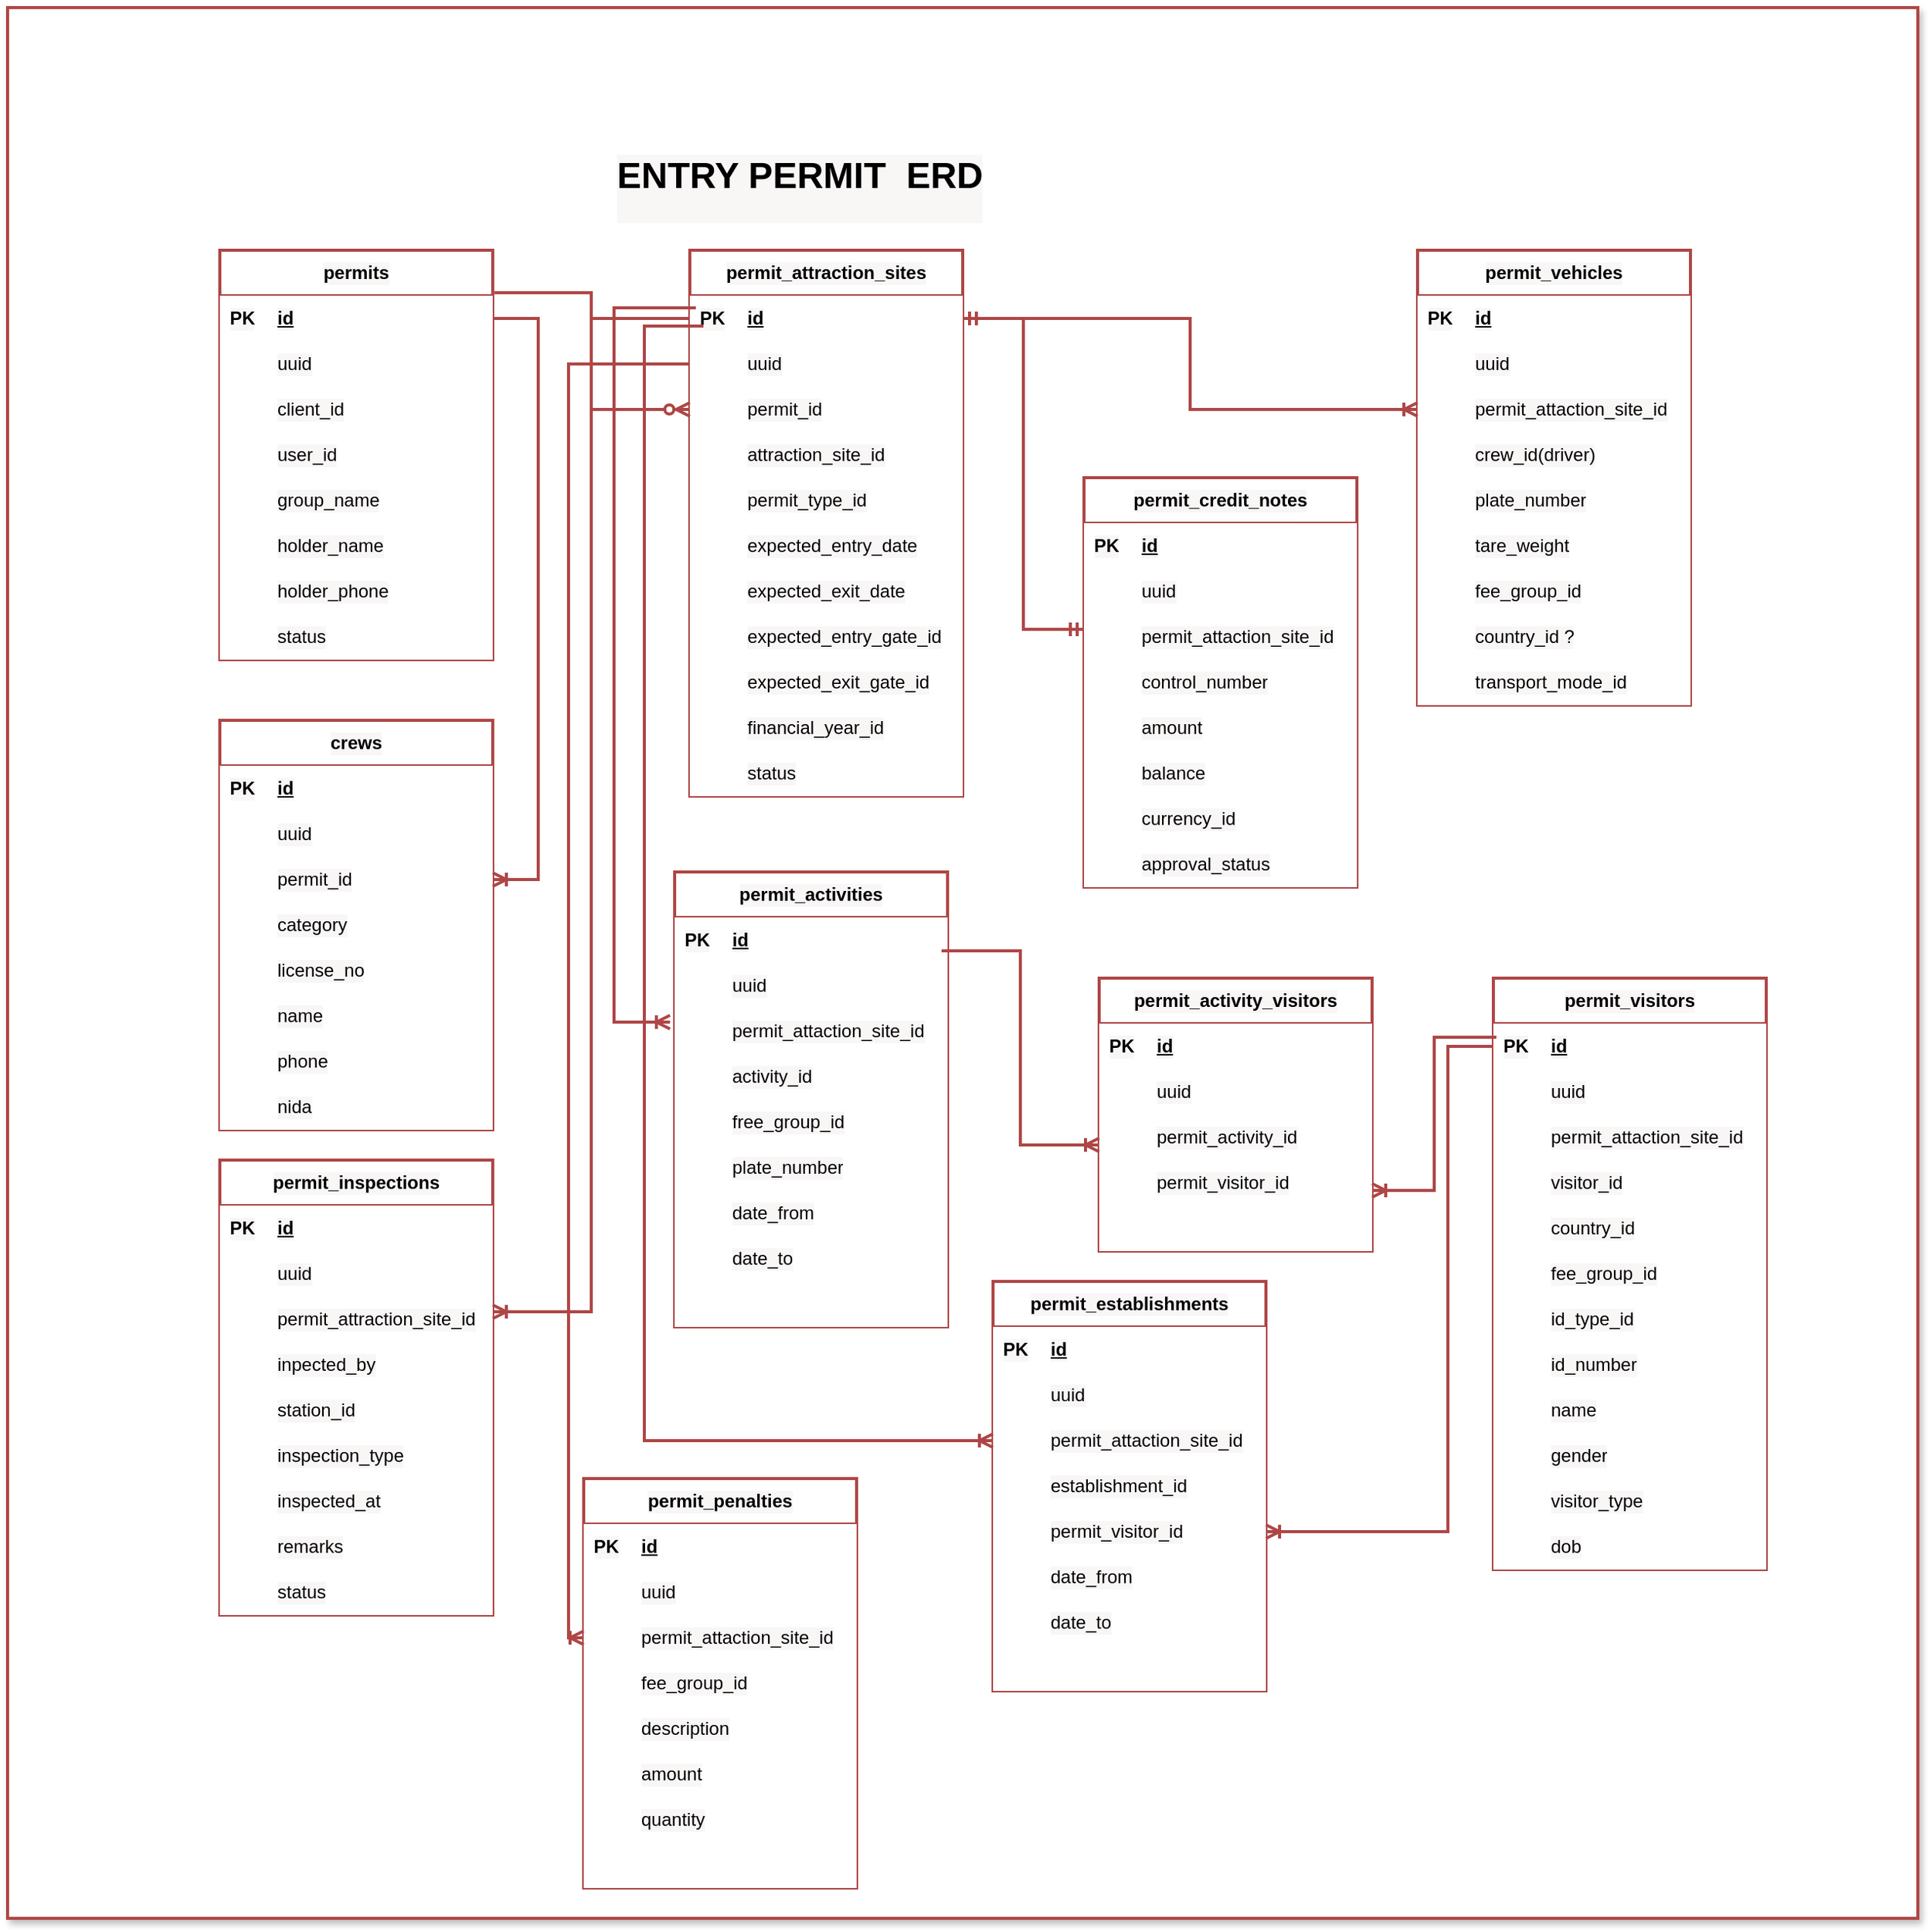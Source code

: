 <mxfile version="27.0.9">
  <diagram id="relational_diagram" name="Relational Diagram">
    <mxGraphModel dx="1426" dy="2012" grid="1" gridSize="10" guides="1" tooltips="1" connect="1" arrows="1" fold="1" page="1" pageScale="1" pageWidth="827" pageHeight="1169" math="0" shadow="0">
      <root>
        <mxCell id="0" />
        <mxCell id="1" parent="0" />
        <mxCell id="ifLj0rHLDiwDutu8jd7p-1" value="" style="whiteSpace=wrap;html=1;aspect=fixed;shadow=1;labelBackgroundColor=light-dark(#f9f6f6, #ededed);noLabel=0;rounded=0;glass=0;strokeWidth=2;strokeColor=light-dark(#af4646, #ededed);" parent="1" vertex="1">
          <mxGeometry x="30" y="-270" width="1260" height="1260" as="geometry" />
        </mxCell>
        <mxCell id="ifLj0rHLDiwDutu8jd7p-2" value="&lt;h1 style=&quot;margin-top: 0px;&quot;&gt;ENTRY PERMIT&amp;nbsp; ERD&lt;/h1&gt;" style="text;html=1;whiteSpace=wrap;overflow=hidden;rounded=0;shadow=0;labelBackgroundColor=light-dark(#f9f6f6, #ededed);strokeColor=none;strokeWidth=0;" parent="1" vertex="1">
          <mxGeometry x="430" y="-180" width="300" height="50" as="geometry" />
        </mxCell>
        <mxCell id="ifLj0rHLDiwDutu8jd7p-3" value="permits" style="shape=table;startSize=30;container=1;collapsible=1;childLayout=tableLayout;fixedRows=1;rowLines=0;fontStyle=1;align=center;resizeLast=1;html=1;shadow=0;whiteSpace=wrap;labelBackgroundColor=light-dark(#f9f6f6, #ededed);swimlaneFillColor=none;strokeColor=light-dark(#af4646, #ededed);gradientColor=none;noLabel=0;strokeWidth=2;" parent="1" vertex="1">
          <mxGeometry x="170" y="-110" width="180" height="270" as="geometry" />
        </mxCell>
        <mxCell id="ifLj0rHLDiwDutu8jd7p-4" value="" style="shape=tableRow;horizontal=0;startSize=0;swimlaneHead=0;swimlaneBody=0;collapsible=0;dropTarget=0;points=[[0,0.5],[1,0.5]];portConstraint=eastwest;top=0;left=0;right=0;bottom=1;shadow=0;whiteSpace=wrap;labelBackgroundColor=light-dark(#f9f6f6, #ededed);swimlaneFillColor=none;strokeColor=light-dark(#af4646, #ededed);gradientColor=none;noLabel=0;strokeWidth=2;" parent="ifLj0rHLDiwDutu8jd7p-3" vertex="1">
          <mxGeometry y="30" width="180" height="30" as="geometry" />
        </mxCell>
        <mxCell id="ifLj0rHLDiwDutu8jd7p-5" value="PK" style="shape=partialRectangle;connectable=0;top=0;left=0;bottom=0;right=0;fontStyle=1;overflow=hidden;whiteSpace=wrap;html=1;shadow=0;labelBackgroundColor=light-dark(#f9f6f6, #ededed);swimlaneFillColor=none;strokeColor=light-dark(#af4646, #ededed);gradientColor=none;noLabel=0;strokeWidth=2;" parent="ifLj0rHLDiwDutu8jd7p-4" vertex="1">
          <mxGeometry width="30" height="30" as="geometry">
            <mxRectangle width="30" height="30" as="alternateBounds" />
          </mxGeometry>
        </mxCell>
        <mxCell id="ifLj0rHLDiwDutu8jd7p-6" value="id" style="shape=partialRectangle;connectable=0;top=0;left=0;bottom=0;right=0;align=left;spacingLeft=6;fontStyle=5;overflow=hidden;whiteSpace=wrap;html=1;shadow=0;labelBackgroundColor=light-dark(#f9f6f6, #ededed);swimlaneFillColor=none;strokeColor=light-dark(#af4646, #ededed);gradientColor=none;noLabel=0;strokeWidth=2;" parent="ifLj0rHLDiwDutu8jd7p-4" vertex="1">
          <mxGeometry x="30" width="150" height="30" as="geometry">
            <mxRectangle width="150" height="30" as="alternateBounds" />
          </mxGeometry>
        </mxCell>
        <mxCell id="ifLj0rHLDiwDutu8jd7p-7" value="" style="shape=tableRow;horizontal=0;startSize=0;swimlaneHead=0;swimlaneBody=0;collapsible=0;dropTarget=0;points=[[0,0.5],[1,0.5]];portConstraint=eastwest;top=0;left=0;right=0;bottom=0;shadow=0;whiteSpace=wrap;labelBackgroundColor=light-dark(#f9f6f6, #ededed);swimlaneFillColor=none;strokeColor=light-dark(#af4646, #ededed);gradientColor=none;noLabel=0;strokeWidth=2;" parent="ifLj0rHLDiwDutu8jd7p-3" vertex="1">
          <mxGeometry y="60" width="180" height="30" as="geometry" />
        </mxCell>
        <mxCell id="ifLj0rHLDiwDutu8jd7p-8" value="" style="shape=partialRectangle;connectable=0;top=0;left=0;bottom=0;right=0;editable=1;overflow=hidden;whiteSpace=wrap;html=1;shadow=0;labelBackgroundColor=light-dark(#f9f6f6, #ededed);swimlaneFillColor=none;strokeColor=light-dark(#af4646, #ededed);gradientColor=none;noLabel=0;strokeWidth=2;" parent="ifLj0rHLDiwDutu8jd7p-7" vertex="1">
          <mxGeometry width="30" height="30" as="geometry">
            <mxRectangle width="30" height="30" as="alternateBounds" />
          </mxGeometry>
        </mxCell>
        <mxCell id="ifLj0rHLDiwDutu8jd7p-9" value="uuid" style="shape=partialRectangle;connectable=0;top=0;left=0;bottom=0;right=0;align=left;spacingLeft=6;overflow=hidden;whiteSpace=wrap;html=1;shadow=0;labelBackgroundColor=light-dark(#f9f6f6, #ededed);swimlaneFillColor=none;strokeColor=light-dark(#af4646, #ededed);gradientColor=none;noLabel=0;strokeWidth=2;" parent="ifLj0rHLDiwDutu8jd7p-7" vertex="1">
          <mxGeometry x="30" width="150" height="30" as="geometry">
            <mxRectangle width="150" height="30" as="alternateBounds" />
          </mxGeometry>
        </mxCell>
        <mxCell id="ifLj0rHLDiwDutu8jd7p-10" value="" style="shape=tableRow;horizontal=0;startSize=0;swimlaneHead=0;swimlaneBody=0;collapsible=0;dropTarget=0;points=[[0,0.5],[1,0.5]];portConstraint=eastwest;top=0;left=0;right=0;bottom=0;shadow=0;whiteSpace=wrap;labelBackgroundColor=light-dark(#f9f6f6, #ededed);swimlaneFillColor=none;strokeColor=light-dark(#af4646, #ededed);gradientColor=none;noLabel=0;strokeWidth=2;" parent="ifLj0rHLDiwDutu8jd7p-3" vertex="1">
          <mxGeometry y="90" width="180" height="30" as="geometry" />
        </mxCell>
        <mxCell id="ifLj0rHLDiwDutu8jd7p-11" value="" style="shape=partialRectangle;connectable=0;top=0;left=0;bottom=0;right=0;editable=1;overflow=hidden;whiteSpace=wrap;html=1;shadow=0;labelBackgroundColor=light-dark(#f9f6f6, #ededed);swimlaneFillColor=none;strokeColor=light-dark(#af4646, #ededed);gradientColor=none;noLabel=0;strokeWidth=2;" parent="ifLj0rHLDiwDutu8jd7p-10" vertex="1">
          <mxGeometry width="30" height="30" as="geometry">
            <mxRectangle width="30" height="30" as="alternateBounds" />
          </mxGeometry>
        </mxCell>
        <mxCell id="ifLj0rHLDiwDutu8jd7p-12" value="client_id" style="shape=partialRectangle;connectable=0;top=0;left=0;bottom=0;right=0;align=left;spacingLeft=6;overflow=hidden;whiteSpace=wrap;html=1;shadow=0;labelBackgroundColor=light-dark(#f9f6f6, #ededed);swimlaneFillColor=none;strokeColor=light-dark(#af4646, #ededed);gradientColor=none;noLabel=0;strokeWidth=2;" parent="ifLj0rHLDiwDutu8jd7p-10" vertex="1">
          <mxGeometry x="30" width="150" height="30" as="geometry">
            <mxRectangle width="150" height="30" as="alternateBounds" />
          </mxGeometry>
        </mxCell>
        <mxCell id="ifLj0rHLDiwDutu8jd7p-13" value="" style="shape=tableRow;horizontal=0;startSize=0;swimlaneHead=0;swimlaneBody=0;collapsible=0;dropTarget=0;points=[[0,0.5],[1,0.5]];portConstraint=eastwest;top=0;left=0;right=0;bottom=0;shadow=0;whiteSpace=wrap;labelBackgroundColor=light-dark(#f9f6f6, #ededed);swimlaneFillColor=none;strokeColor=light-dark(#af4646, #ededed);gradientColor=none;noLabel=0;strokeWidth=2;" parent="ifLj0rHLDiwDutu8jd7p-3" vertex="1">
          <mxGeometry y="120" width="180" height="30" as="geometry" />
        </mxCell>
        <mxCell id="ifLj0rHLDiwDutu8jd7p-14" value="" style="shape=partialRectangle;connectable=0;top=0;left=0;bottom=0;right=0;editable=1;overflow=hidden;whiteSpace=wrap;html=1;shadow=0;labelBackgroundColor=light-dark(#f9f6f6, #ededed);swimlaneFillColor=none;strokeColor=light-dark(#af4646, #ededed);gradientColor=none;noLabel=0;strokeWidth=2;" parent="ifLj0rHLDiwDutu8jd7p-13" vertex="1">
          <mxGeometry width="30" height="30" as="geometry">
            <mxRectangle width="30" height="30" as="alternateBounds" />
          </mxGeometry>
        </mxCell>
        <mxCell id="ifLj0rHLDiwDutu8jd7p-15" value="user_id" style="shape=partialRectangle;connectable=0;top=0;left=0;bottom=0;right=0;align=left;spacingLeft=6;overflow=hidden;whiteSpace=wrap;html=1;shadow=0;labelBackgroundColor=light-dark(#f9f6f6, #ededed);swimlaneFillColor=none;strokeColor=light-dark(#af4646, #ededed);gradientColor=none;noLabel=0;strokeWidth=2;" parent="ifLj0rHLDiwDutu8jd7p-13" vertex="1">
          <mxGeometry x="30" width="150" height="30" as="geometry">
            <mxRectangle width="150" height="30" as="alternateBounds" />
          </mxGeometry>
        </mxCell>
        <mxCell id="ifLj0rHLDiwDutu8jd7p-29" value="" style="shape=tableRow;horizontal=0;startSize=0;swimlaneHead=0;swimlaneBody=0;collapsible=0;dropTarget=0;points=[[0,0.5],[1,0.5]];portConstraint=eastwest;top=0;left=0;right=0;bottom=0;shadow=0;whiteSpace=wrap;labelBackgroundColor=light-dark(#f9f6f6, #ededed);swimlaneFillColor=none;strokeColor=light-dark(#af4646, #ededed);gradientColor=none;noLabel=0;strokeWidth=2;" parent="ifLj0rHLDiwDutu8jd7p-3" vertex="1">
          <mxGeometry y="150" width="180" height="30" as="geometry" />
        </mxCell>
        <mxCell id="ifLj0rHLDiwDutu8jd7p-30" value="" style="shape=partialRectangle;connectable=0;top=0;left=0;bottom=0;right=0;editable=1;overflow=hidden;whiteSpace=wrap;html=1;shadow=0;labelBackgroundColor=light-dark(#f9f6f6, #ededed);swimlaneFillColor=none;strokeColor=light-dark(#af4646, #ededed);gradientColor=none;noLabel=0;strokeWidth=2;" parent="ifLj0rHLDiwDutu8jd7p-29" vertex="1">
          <mxGeometry width="30" height="30" as="geometry">
            <mxRectangle width="30" height="30" as="alternateBounds" />
          </mxGeometry>
        </mxCell>
        <mxCell id="ifLj0rHLDiwDutu8jd7p-31" value="group_name" style="shape=partialRectangle;connectable=0;top=0;left=0;bottom=0;right=0;align=left;spacingLeft=6;overflow=hidden;whiteSpace=wrap;html=1;shadow=0;labelBackgroundColor=light-dark(#f9f6f6, #ededed);swimlaneFillColor=none;strokeColor=light-dark(#af4646, #ededed);gradientColor=none;noLabel=0;strokeWidth=2;" parent="ifLj0rHLDiwDutu8jd7p-29" vertex="1">
          <mxGeometry x="30" width="150" height="30" as="geometry">
            <mxRectangle width="150" height="30" as="alternateBounds" />
          </mxGeometry>
        </mxCell>
        <mxCell id="ifLj0rHLDiwDutu8jd7p-32" value="" style="shape=tableRow;horizontal=0;startSize=0;swimlaneHead=0;swimlaneBody=0;collapsible=0;dropTarget=0;points=[[0,0.5],[1,0.5]];portConstraint=eastwest;top=0;left=0;right=0;bottom=0;shadow=0;whiteSpace=wrap;labelBackgroundColor=light-dark(#f9f6f6, #ededed);swimlaneFillColor=none;strokeColor=light-dark(#af4646, #ededed);gradientColor=none;noLabel=0;strokeWidth=2;" parent="ifLj0rHLDiwDutu8jd7p-3" vertex="1">
          <mxGeometry y="180" width="180" height="30" as="geometry" />
        </mxCell>
        <mxCell id="ifLj0rHLDiwDutu8jd7p-33" value="" style="shape=partialRectangle;connectable=0;top=0;left=0;bottom=0;right=0;editable=1;overflow=hidden;whiteSpace=wrap;html=1;shadow=0;labelBackgroundColor=light-dark(#f9f6f6, #ededed);swimlaneFillColor=none;strokeColor=light-dark(#af4646, #ededed);gradientColor=none;noLabel=0;strokeWidth=2;" parent="ifLj0rHLDiwDutu8jd7p-32" vertex="1">
          <mxGeometry width="30" height="30" as="geometry">
            <mxRectangle width="30" height="30" as="alternateBounds" />
          </mxGeometry>
        </mxCell>
        <mxCell id="ifLj0rHLDiwDutu8jd7p-34" value="holder_name" style="shape=partialRectangle;connectable=0;top=0;left=0;bottom=0;right=0;align=left;spacingLeft=6;overflow=hidden;whiteSpace=wrap;html=1;shadow=0;labelBackgroundColor=light-dark(#f9f6f6, #ededed);swimlaneFillColor=none;strokeColor=light-dark(#af4646, #ededed);gradientColor=none;noLabel=0;strokeWidth=2;" parent="ifLj0rHLDiwDutu8jd7p-32" vertex="1">
          <mxGeometry x="30" width="150" height="30" as="geometry">
            <mxRectangle width="150" height="30" as="alternateBounds" />
          </mxGeometry>
        </mxCell>
        <mxCell id="ifLj0rHLDiwDutu8jd7p-35" value="" style="shape=tableRow;horizontal=0;startSize=0;swimlaneHead=0;swimlaneBody=0;collapsible=0;dropTarget=0;points=[[0,0.5],[1,0.5]];portConstraint=eastwest;top=0;left=0;right=0;bottom=0;shadow=0;whiteSpace=wrap;labelBackgroundColor=light-dark(#f9f6f6, #ededed);swimlaneFillColor=none;strokeColor=light-dark(#af4646, #ededed);gradientColor=none;noLabel=0;strokeWidth=2;" parent="ifLj0rHLDiwDutu8jd7p-3" vertex="1">
          <mxGeometry y="210" width="180" height="30" as="geometry" />
        </mxCell>
        <mxCell id="ifLj0rHLDiwDutu8jd7p-36" value="" style="shape=partialRectangle;connectable=0;top=0;left=0;bottom=0;right=0;editable=1;overflow=hidden;whiteSpace=wrap;html=1;shadow=0;labelBackgroundColor=light-dark(#f9f6f6, #ededed);swimlaneFillColor=none;strokeColor=light-dark(#af4646, #ededed);gradientColor=none;noLabel=0;strokeWidth=2;" parent="ifLj0rHLDiwDutu8jd7p-35" vertex="1">
          <mxGeometry width="30" height="30" as="geometry">
            <mxRectangle width="30" height="30" as="alternateBounds" />
          </mxGeometry>
        </mxCell>
        <mxCell id="ifLj0rHLDiwDutu8jd7p-37" value="holder_phone" style="shape=partialRectangle;connectable=0;top=0;left=0;bottom=0;right=0;align=left;spacingLeft=6;overflow=hidden;whiteSpace=wrap;html=1;shadow=0;labelBackgroundColor=light-dark(#f9f6f6, #ededed);swimlaneFillColor=none;strokeColor=light-dark(#af4646, #ededed);gradientColor=none;noLabel=0;strokeWidth=2;" parent="ifLj0rHLDiwDutu8jd7p-35" vertex="1">
          <mxGeometry x="30" width="150" height="30" as="geometry">
            <mxRectangle width="150" height="30" as="alternateBounds" />
          </mxGeometry>
        </mxCell>
        <mxCell id="ifLj0rHLDiwDutu8jd7p-59" value="" style="shape=tableRow;horizontal=0;startSize=0;swimlaneHead=0;swimlaneBody=0;collapsible=0;dropTarget=0;points=[[0,0.5],[1,0.5]];portConstraint=eastwest;top=0;left=0;right=0;bottom=0;shadow=0;whiteSpace=wrap;labelBackgroundColor=light-dark(#f9f6f6, #ededed);swimlaneFillColor=none;strokeColor=light-dark(#af4646, #ededed);gradientColor=none;noLabel=0;strokeWidth=2;" parent="ifLj0rHLDiwDutu8jd7p-3" vertex="1">
          <mxGeometry y="240" width="180" height="30" as="geometry" />
        </mxCell>
        <mxCell id="ifLj0rHLDiwDutu8jd7p-60" value="" style="shape=partialRectangle;connectable=0;top=0;left=0;bottom=0;right=0;editable=1;overflow=hidden;whiteSpace=wrap;html=1;shadow=0;labelBackgroundColor=light-dark(#f9f6f6, #ededed);swimlaneFillColor=none;strokeColor=light-dark(#af4646, #ededed);gradientColor=none;noLabel=0;strokeWidth=2;" parent="ifLj0rHLDiwDutu8jd7p-59" vertex="1">
          <mxGeometry width="30" height="30" as="geometry">
            <mxRectangle width="30" height="30" as="alternateBounds" />
          </mxGeometry>
        </mxCell>
        <mxCell id="ifLj0rHLDiwDutu8jd7p-61" value="status" style="shape=partialRectangle;connectable=0;top=0;left=0;bottom=0;right=0;align=left;spacingLeft=6;overflow=hidden;whiteSpace=wrap;html=1;shadow=0;labelBackgroundColor=light-dark(#f9f6f6, #ededed);swimlaneFillColor=none;strokeColor=light-dark(#af4646, #ededed);gradientColor=none;noLabel=0;strokeWidth=2;" parent="ifLj0rHLDiwDutu8jd7p-59" vertex="1">
          <mxGeometry x="30" width="150" height="30" as="geometry">
            <mxRectangle width="150" height="30" as="alternateBounds" />
          </mxGeometry>
        </mxCell>
        <mxCell id="ifLj0rHLDiwDutu8jd7p-16" value="permit_attraction_sites" style="shape=table;startSize=30;container=1;collapsible=1;childLayout=tableLayout;fixedRows=1;rowLines=0;fontStyle=1;align=center;resizeLast=1;html=1;shadow=0;whiteSpace=wrap;labelBackgroundColor=light-dark(#f9f6f6, #ededed);swimlaneFillColor=none;strokeColor=light-dark(#af4646, #ededed);gradientColor=none;noLabel=0;strokeWidth=2;" parent="1" vertex="1">
          <mxGeometry x="480" y="-110" width="180" height="360" as="geometry" />
        </mxCell>
        <mxCell id="ifLj0rHLDiwDutu8jd7p-17" value="" style="shape=tableRow;horizontal=0;startSize=0;swimlaneHead=0;swimlaneBody=0;collapsible=0;dropTarget=0;points=[[0,0.5],[1,0.5]];portConstraint=eastwest;top=0;left=0;right=0;bottom=1;shadow=0;whiteSpace=wrap;labelBackgroundColor=light-dark(#f9f6f6, #ededed);strokeColor=light-dark(#af4646, #ededed);strokeWidth=2;" parent="ifLj0rHLDiwDutu8jd7p-16" vertex="1">
          <mxGeometry y="30" width="180" height="30" as="geometry" />
        </mxCell>
        <mxCell id="ifLj0rHLDiwDutu8jd7p-18" value="PK" style="shape=partialRectangle;connectable=0;top=0;left=0;bottom=0;right=0;fontStyle=1;overflow=hidden;whiteSpace=wrap;html=1;shadow=0;labelBackgroundColor=light-dark(#f9f6f6, #ededed);strokeColor=light-dark(#af4646, #ededed);strokeWidth=2;" parent="ifLj0rHLDiwDutu8jd7p-17" vertex="1">
          <mxGeometry width="30" height="30" as="geometry">
            <mxRectangle width="30" height="30" as="alternateBounds" />
          </mxGeometry>
        </mxCell>
        <mxCell id="ifLj0rHLDiwDutu8jd7p-19" value="id" style="shape=partialRectangle;connectable=0;top=0;left=0;bottom=0;right=0;align=left;spacingLeft=6;fontStyle=5;overflow=hidden;whiteSpace=wrap;html=1;shadow=0;labelBackgroundColor=light-dark(#f9f6f6, #ededed);strokeColor=light-dark(#af4646, #ededed);strokeWidth=2;" parent="ifLj0rHLDiwDutu8jd7p-17" vertex="1">
          <mxGeometry x="30" width="150" height="30" as="geometry">
            <mxRectangle width="150" height="30" as="alternateBounds" />
          </mxGeometry>
        </mxCell>
        <mxCell id="ifLj0rHLDiwDutu8jd7p-20" value="" style="shape=tableRow;horizontal=0;startSize=0;swimlaneHead=0;swimlaneBody=0;collapsible=0;dropTarget=0;points=[[0,0.5],[1,0.5]];portConstraint=eastwest;top=0;left=0;right=0;bottom=0;shadow=0;whiteSpace=wrap;labelBackgroundColor=light-dark(#f9f6f6, #ededed);strokeColor=light-dark(#af4646, #ededed);strokeWidth=2;" parent="ifLj0rHLDiwDutu8jd7p-16" vertex="1">
          <mxGeometry y="60" width="180" height="30" as="geometry" />
        </mxCell>
        <mxCell id="ifLj0rHLDiwDutu8jd7p-21" value="" style="shape=partialRectangle;connectable=0;top=0;left=0;bottom=0;right=0;editable=1;overflow=hidden;whiteSpace=wrap;html=1;shadow=0;labelBackgroundColor=light-dark(#f9f6f6, #ededed);strokeColor=light-dark(#af4646, #ededed);strokeWidth=2;" parent="ifLj0rHLDiwDutu8jd7p-20" vertex="1">
          <mxGeometry width="30" height="30" as="geometry">
            <mxRectangle width="30" height="30" as="alternateBounds" />
          </mxGeometry>
        </mxCell>
        <mxCell id="ifLj0rHLDiwDutu8jd7p-22" value="uuid" style="shape=partialRectangle;connectable=0;top=0;left=0;bottom=0;right=0;align=left;spacingLeft=6;overflow=hidden;whiteSpace=wrap;html=1;shadow=0;labelBackgroundColor=light-dark(#f9f6f6, #ededed);strokeColor=light-dark(#af4646, #ededed);strokeWidth=2;" parent="ifLj0rHLDiwDutu8jd7p-20" vertex="1">
          <mxGeometry x="30" width="150" height="30" as="geometry">
            <mxRectangle width="150" height="30" as="alternateBounds" />
          </mxGeometry>
        </mxCell>
        <mxCell id="ifLj0rHLDiwDutu8jd7p-23" value="" style="shape=tableRow;horizontal=0;startSize=0;swimlaneHead=0;swimlaneBody=0;collapsible=0;dropTarget=0;points=[[0,0.5],[1,0.5]];portConstraint=eastwest;top=0;left=0;right=0;bottom=0;shadow=0;whiteSpace=wrap;labelBackgroundColor=light-dark(#f9f6f6, #ededed);strokeColor=light-dark(#af4646, #ededed);strokeWidth=2;" parent="ifLj0rHLDiwDutu8jd7p-16" vertex="1">
          <mxGeometry y="90" width="180" height="30" as="geometry" />
        </mxCell>
        <mxCell id="ifLj0rHLDiwDutu8jd7p-24" value="" style="shape=partialRectangle;connectable=0;top=0;left=0;bottom=0;right=0;editable=1;overflow=hidden;whiteSpace=wrap;html=1;shadow=0;labelBackgroundColor=light-dark(#f9f6f6, #ededed);strokeColor=light-dark(#af4646, #ededed);strokeWidth=2;" parent="ifLj0rHLDiwDutu8jd7p-23" vertex="1">
          <mxGeometry width="30" height="30" as="geometry">
            <mxRectangle width="30" height="30" as="alternateBounds" />
          </mxGeometry>
        </mxCell>
        <mxCell id="ifLj0rHLDiwDutu8jd7p-25" value="permit_id" style="shape=partialRectangle;connectable=0;top=0;left=0;bottom=0;right=0;align=left;spacingLeft=6;overflow=hidden;whiteSpace=wrap;html=1;shadow=0;labelBackgroundColor=light-dark(#f9f6f6, #ededed);strokeColor=light-dark(#af4646, #ededed);strokeWidth=2;" parent="ifLj0rHLDiwDutu8jd7p-23" vertex="1">
          <mxGeometry x="30" width="150" height="30" as="geometry">
            <mxRectangle width="150" height="30" as="alternateBounds" />
          </mxGeometry>
        </mxCell>
        <mxCell id="ifLj0rHLDiwDutu8jd7p-26" value="" style="shape=tableRow;horizontal=0;startSize=0;swimlaneHead=0;swimlaneBody=0;collapsible=0;dropTarget=0;points=[[0,0.5],[1,0.5]];portConstraint=eastwest;top=0;left=0;right=0;bottom=0;shadow=0;whiteSpace=wrap;labelBackgroundColor=light-dark(#f9f6f6, #ededed);strokeColor=light-dark(#af4646, #ededed);strokeWidth=2;" parent="ifLj0rHLDiwDutu8jd7p-16" vertex="1">
          <mxGeometry y="120" width="180" height="30" as="geometry" />
        </mxCell>
        <mxCell id="ifLj0rHLDiwDutu8jd7p-27" value="" style="shape=partialRectangle;connectable=0;top=0;left=0;bottom=0;right=0;editable=1;overflow=hidden;whiteSpace=wrap;html=1;shadow=0;labelBackgroundColor=light-dark(#f9f6f6, #ededed);strokeColor=light-dark(#af4646, #ededed);strokeWidth=2;" parent="ifLj0rHLDiwDutu8jd7p-26" vertex="1">
          <mxGeometry width="30" height="30" as="geometry">
            <mxRectangle width="30" height="30" as="alternateBounds" />
          </mxGeometry>
        </mxCell>
        <mxCell id="ifLj0rHLDiwDutu8jd7p-28" value="attraction_site_id" style="shape=partialRectangle;connectable=0;top=0;left=0;bottom=0;right=0;align=left;spacingLeft=6;overflow=hidden;whiteSpace=wrap;html=1;shadow=0;labelBackgroundColor=light-dark(#f9f6f6, #ededed);strokeColor=light-dark(#af4646, #ededed);strokeWidth=2;" parent="ifLj0rHLDiwDutu8jd7p-26" vertex="1">
          <mxGeometry x="30" width="150" height="30" as="geometry">
            <mxRectangle width="150" height="30" as="alternateBounds" />
          </mxGeometry>
        </mxCell>
        <mxCell id="ifLj0rHLDiwDutu8jd7p-38" value="" style="shape=tableRow;horizontal=0;startSize=0;swimlaneHead=0;swimlaneBody=0;collapsible=0;dropTarget=0;points=[[0,0.5],[1,0.5]];portConstraint=eastwest;top=0;left=0;right=0;bottom=0;shadow=0;whiteSpace=wrap;labelBackgroundColor=light-dark(#f9f6f6, #ededed);strokeColor=light-dark(#af4646, #ededed);strokeWidth=2;" parent="ifLj0rHLDiwDutu8jd7p-16" vertex="1">
          <mxGeometry y="150" width="180" height="30" as="geometry" />
        </mxCell>
        <mxCell id="ifLj0rHLDiwDutu8jd7p-39" value="" style="shape=partialRectangle;connectable=0;top=0;left=0;bottom=0;right=0;editable=1;overflow=hidden;whiteSpace=wrap;html=1;shadow=0;labelBackgroundColor=light-dark(#f9f6f6, #ededed);strokeColor=light-dark(#af4646, #ededed);strokeWidth=2;" parent="ifLj0rHLDiwDutu8jd7p-38" vertex="1">
          <mxGeometry width="30" height="30" as="geometry">
            <mxRectangle width="30" height="30" as="alternateBounds" />
          </mxGeometry>
        </mxCell>
        <mxCell id="ifLj0rHLDiwDutu8jd7p-40" value="permit_type_id" style="shape=partialRectangle;connectable=0;top=0;left=0;bottom=0;right=0;align=left;spacingLeft=6;overflow=hidden;whiteSpace=wrap;html=1;shadow=0;labelBackgroundColor=light-dark(#f9f6f6, #ededed);strokeColor=light-dark(#af4646, #ededed);strokeWidth=2;" parent="ifLj0rHLDiwDutu8jd7p-38" vertex="1">
          <mxGeometry x="30" width="150" height="30" as="geometry">
            <mxRectangle width="150" height="30" as="alternateBounds" />
          </mxGeometry>
        </mxCell>
        <mxCell id="ifLj0rHLDiwDutu8jd7p-41" value="" style="shape=tableRow;horizontal=0;startSize=0;swimlaneHead=0;swimlaneBody=0;collapsible=0;dropTarget=0;points=[[0,0.5],[1,0.5]];portConstraint=eastwest;top=0;left=0;right=0;bottom=0;shadow=0;whiteSpace=wrap;labelBackgroundColor=light-dark(#f9f6f6, #ededed);strokeColor=light-dark(#af4646, #ededed);strokeWidth=2;" parent="ifLj0rHLDiwDutu8jd7p-16" vertex="1">
          <mxGeometry y="180" width="180" height="30" as="geometry" />
        </mxCell>
        <mxCell id="ifLj0rHLDiwDutu8jd7p-42" value="" style="shape=partialRectangle;connectable=0;top=0;left=0;bottom=0;right=0;editable=1;overflow=hidden;whiteSpace=wrap;html=1;shadow=0;labelBackgroundColor=light-dark(#f9f6f6, #ededed);strokeColor=light-dark(#af4646, #ededed);strokeWidth=2;" parent="ifLj0rHLDiwDutu8jd7p-41" vertex="1">
          <mxGeometry width="30" height="30" as="geometry">
            <mxRectangle width="30" height="30" as="alternateBounds" />
          </mxGeometry>
        </mxCell>
        <mxCell id="ifLj0rHLDiwDutu8jd7p-43" value="expected_entry_date" style="shape=partialRectangle;connectable=0;top=0;left=0;bottom=0;right=0;align=left;spacingLeft=6;overflow=hidden;whiteSpace=wrap;html=1;shadow=0;labelBackgroundColor=light-dark(#f9f6f6, #ededed);strokeColor=light-dark(#af4646, #ededed);strokeWidth=2;" parent="ifLj0rHLDiwDutu8jd7p-41" vertex="1">
          <mxGeometry x="30" width="150" height="30" as="geometry">
            <mxRectangle width="150" height="30" as="alternateBounds" />
          </mxGeometry>
        </mxCell>
        <mxCell id="ifLj0rHLDiwDutu8jd7p-44" value="" style="shape=tableRow;horizontal=0;startSize=0;swimlaneHead=0;swimlaneBody=0;collapsible=0;dropTarget=0;points=[[0,0.5],[1,0.5]];portConstraint=eastwest;top=0;left=0;right=0;bottom=0;shadow=0;whiteSpace=wrap;labelBackgroundColor=light-dark(#f9f6f6, #ededed);strokeColor=light-dark(#af4646, #ededed);strokeWidth=2;" parent="ifLj0rHLDiwDutu8jd7p-16" vertex="1">
          <mxGeometry y="210" width="180" height="30" as="geometry" />
        </mxCell>
        <mxCell id="ifLj0rHLDiwDutu8jd7p-45" value="" style="shape=partialRectangle;connectable=0;top=0;left=0;bottom=0;right=0;editable=1;overflow=hidden;whiteSpace=wrap;html=1;shadow=0;labelBackgroundColor=light-dark(#f9f6f6, #ededed);strokeColor=light-dark(#af4646, #ededed);strokeWidth=2;" parent="ifLj0rHLDiwDutu8jd7p-44" vertex="1">
          <mxGeometry width="30" height="30" as="geometry">
            <mxRectangle width="30" height="30" as="alternateBounds" />
          </mxGeometry>
        </mxCell>
        <mxCell id="ifLj0rHLDiwDutu8jd7p-46" value="expected_exit_date" style="shape=partialRectangle;connectable=0;top=0;left=0;bottom=0;right=0;align=left;spacingLeft=6;overflow=hidden;whiteSpace=wrap;html=1;shadow=0;labelBackgroundColor=light-dark(#f9f6f6, #ededed);strokeColor=light-dark(#af4646, #ededed);strokeWidth=2;" parent="ifLj0rHLDiwDutu8jd7p-44" vertex="1">
          <mxGeometry x="30" width="150" height="30" as="geometry">
            <mxRectangle width="150" height="30" as="alternateBounds" />
          </mxGeometry>
        </mxCell>
        <mxCell id="ifLj0rHLDiwDutu8jd7p-47" value="" style="shape=tableRow;horizontal=0;startSize=0;swimlaneHead=0;swimlaneBody=0;collapsible=0;dropTarget=0;points=[[0,0.5],[1,0.5]];portConstraint=eastwest;top=0;left=0;right=0;bottom=0;shadow=0;whiteSpace=wrap;labelBackgroundColor=light-dark(#f9f6f6, #ededed);strokeColor=light-dark(#af4646, #ededed);strokeWidth=2;" parent="ifLj0rHLDiwDutu8jd7p-16" vertex="1">
          <mxGeometry y="240" width="180" height="30" as="geometry" />
        </mxCell>
        <mxCell id="ifLj0rHLDiwDutu8jd7p-48" value="" style="shape=partialRectangle;connectable=0;top=0;left=0;bottom=0;right=0;editable=1;overflow=hidden;whiteSpace=wrap;html=1;shadow=0;labelBackgroundColor=light-dark(#f9f6f6, #ededed);strokeColor=light-dark(#af4646, #ededed);strokeWidth=2;" parent="ifLj0rHLDiwDutu8jd7p-47" vertex="1">
          <mxGeometry width="30" height="30" as="geometry">
            <mxRectangle width="30" height="30" as="alternateBounds" />
          </mxGeometry>
        </mxCell>
        <mxCell id="ifLj0rHLDiwDutu8jd7p-49" value="expected_entry_gate_id" style="shape=partialRectangle;connectable=0;top=0;left=0;bottom=0;right=0;align=left;spacingLeft=6;overflow=hidden;whiteSpace=wrap;html=1;shadow=0;labelBackgroundColor=light-dark(#f9f6f6, #ededed);strokeColor=light-dark(#af4646, #ededed);strokeWidth=2;" parent="ifLj0rHLDiwDutu8jd7p-47" vertex="1">
          <mxGeometry x="30" width="150" height="30" as="geometry">
            <mxRectangle width="150" height="30" as="alternateBounds" />
          </mxGeometry>
        </mxCell>
        <mxCell id="ifLj0rHLDiwDutu8jd7p-50" value="" style="shape=tableRow;horizontal=0;startSize=0;swimlaneHead=0;swimlaneBody=0;collapsible=0;dropTarget=0;points=[[0,0.5],[1,0.5]];portConstraint=eastwest;top=0;left=0;right=0;bottom=0;shadow=0;whiteSpace=wrap;labelBackgroundColor=light-dark(#f9f6f6, #ededed);strokeColor=light-dark(#af4646, #ededed);strokeWidth=2;" parent="ifLj0rHLDiwDutu8jd7p-16" vertex="1">
          <mxGeometry y="270" width="180" height="30" as="geometry" />
        </mxCell>
        <mxCell id="ifLj0rHLDiwDutu8jd7p-51" value="" style="shape=partialRectangle;connectable=0;top=0;left=0;bottom=0;right=0;editable=1;overflow=hidden;whiteSpace=wrap;html=1;shadow=0;labelBackgroundColor=light-dark(#f9f6f6, #ededed);strokeColor=light-dark(#af4646, #ededed);strokeWidth=2;" parent="ifLj0rHLDiwDutu8jd7p-50" vertex="1">
          <mxGeometry width="30" height="30" as="geometry">
            <mxRectangle width="30" height="30" as="alternateBounds" />
          </mxGeometry>
        </mxCell>
        <mxCell id="ifLj0rHLDiwDutu8jd7p-52" value="expected_exit_gate_id" style="shape=partialRectangle;connectable=0;top=0;left=0;bottom=0;right=0;align=left;spacingLeft=6;overflow=hidden;whiteSpace=wrap;html=1;shadow=0;labelBackgroundColor=light-dark(#f9f6f6, #ededed);strokeColor=light-dark(#af4646, #ededed);strokeWidth=2;" parent="ifLj0rHLDiwDutu8jd7p-50" vertex="1">
          <mxGeometry x="30" width="150" height="30" as="geometry">
            <mxRectangle width="150" height="30" as="alternateBounds" />
          </mxGeometry>
        </mxCell>
        <mxCell id="ifLj0rHLDiwDutu8jd7p-53" value="" style="shape=tableRow;horizontal=0;startSize=0;swimlaneHead=0;swimlaneBody=0;collapsible=0;dropTarget=0;points=[[0,0.5],[1,0.5]];portConstraint=eastwest;top=0;left=0;right=0;bottom=0;shadow=0;whiteSpace=wrap;labelBackgroundColor=light-dark(#f9f6f6, #ededed);strokeColor=light-dark(#af4646, #ededed);strokeWidth=2;" parent="ifLj0rHLDiwDutu8jd7p-16" vertex="1">
          <mxGeometry y="300" width="180" height="30" as="geometry" />
        </mxCell>
        <mxCell id="ifLj0rHLDiwDutu8jd7p-54" value="" style="shape=partialRectangle;connectable=0;top=0;left=0;bottom=0;right=0;editable=1;overflow=hidden;whiteSpace=wrap;html=1;shadow=0;labelBackgroundColor=light-dark(#f9f6f6, #ededed);strokeColor=light-dark(#af4646, #ededed);strokeWidth=2;" parent="ifLj0rHLDiwDutu8jd7p-53" vertex="1">
          <mxGeometry width="30" height="30" as="geometry">
            <mxRectangle width="30" height="30" as="alternateBounds" />
          </mxGeometry>
        </mxCell>
        <mxCell id="ifLj0rHLDiwDutu8jd7p-55" value="financial_year_id" style="shape=partialRectangle;connectable=0;top=0;left=0;bottom=0;right=0;align=left;spacingLeft=6;overflow=hidden;whiteSpace=wrap;html=1;shadow=0;labelBackgroundColor=light-dark(#f9f6f6, #ededed);strokeColor=light-dark(#af4646, #ededed);strokeWidth=2;" parent="ifLj0rHLDiwDutu8jd7p-53" vertex="1">
          <mxGeometry x="30" width="150" height="30" as="geometry">
            <mxRectangle width="150" height="30" as="alternateBounds" />
          </mxGeometry>
        </mxCell>
        <mxCell id="ifLj0rHLDiwDutu8jd7p-56" value="" style="shape=tableRow;horizontal=0;startSize=0;swimlaneHead=0;swimlaneBody=0;collapsible=0;dropTarget=0;points=[[0,0.5],[1,0.5]];portConstraint=eastwest;top=0;left=0;right=0;bottom=0;shadow=0;whiteSpace=wrap;labelBackgroundColor=light-dark(#f9f6f6, #ededed);strokeColor=light-dark(#af4646, #ededed);strokeWidth=2;" parent="ifLj0rHLDiwDutu8jd7p-16" vertex="1">
          <mxGeometry y="330" width="180" height="30" as="geometry" />
        </mxCell>
        <mxCell id="ifLj0rHLDiwDutu8jd7p-57" value="" style="shape=partialRectangle;connectable=0;top=0;left=0;bottom=0;right=0;editable=1;overflow=hidden;whiteSpace=wrap;html=1;shadow=0;labelBackgroundColor=light-dark(#f9f6f6, #ededed);strokeColor=light-dark(#af4646, #ededed);strokeWidth=2;" parent="ifLj0rHLDiwDutu8jd7p-56" vertex="1">
          <mxGeometry width="30" height="30" as="geometry">
            <mxRectangle width="30" height="30" as="alternateBounds" />
          </mxGeometry>
        </mxCell>
        <mxCell id="ifLj0rHLDiwDutu8jd7p-58" value="status" style="shape=partialRectangle;connectable=0;top=0;left=0;bottom=0;right=0;align=left;spacingLeft=6;overflow=hidden;whiteSpace=wrap;html=1;shadow=0;labelBackgroundColor=light-dark(#f9f6f6, #ededed);strokeColor=light-dark(#af4646, #ededed);strokeWidth=2;" parent="ifLj0rHLDiwDutu8jd7p-56" vertex="1">
          <mxGeometry x="30" width="150" height="30" as="geometry">
            <mxRectangle width="150" height="30" as="alternateBounds" />
          </mxGeometry>
        </mxCell>
        <mxCell id="ifLj0rHLDiwDutu8jd7p-62" value="crews" style="shape=table;startSize=30;container=1;collapsible=1;childLayout=tableLayout;fixedRows=1;rowLines=0;fontStyle=1;align=center;resizeLast=1;html=1;shadow=0;whiteSpace=wrap;labelBackgroundColor=light-dark(#f9f6f6, #ededed);swimlaneFillColor=none;strokeColor=light-dark(#af4646, #ededed);gradientColor=none;noLabel=0;strokeWidth=2;" parent="1" vertex="1">
          <mxGeometry x="170" y="200" width="180" height="270" as="geometry" />
        </mxCell>
        <mxCell id="ifLj0rHLDiwDutu8jd7p-63" value="" style="shape=tableRow;horizontal=0;startSize=0;swimlaneHead=0;swimlaneBody=0;collapsible=0;dropTarget=0;points=[[0,0.5],[1,0.5]];portConstraint=eastwest;top=0;left=0;right=0;bottom=1;shadow=0;whiteSpace=wrap;labelBackgroundColor=light-dark(#f9f6f6, #ededed);strokeColor=light-dark(#af4646, #ededed);strokeWidth=2;" parent="ifLj0rHLDiwDutu8jd7p-62" vertex="1">
          <mxGeometry y="30" width="180" height="30" as="geometry" />
        </mxCell>
        <mxCell id="ifLj0rHLDiwDutu8jd7p-64" value="PK" style="shape=partialRectangle;connectable=0;top=0;left=0;bottom=0;right=0;fontStyle=1;overflow=hidden;whiteSpace=wrap;html=1;shadow=0;labelBackgroundColor=light-dark(#f9f6f6, #ededed);strokeColor=light-dark(#af4646, #ededed);strokeWidth=2;" parent="ifLj0rHLDiwDutu8jd7p-63" vertex="1">
          <mxGeometry width="30" height="30" as="geometry">
            <mxRectangle width="30" height="30" as="alternateBounds" />
          </mxGeometry>
        </mxCell>
        <mxCell id="ifLj0rHLDiwDutu8jd7p-65" value="id" style="shape=partialRectangle;connectable=0;top=0;left=0;bottom=0;right=0;align=left;spacingLeft=6;fontStyle=5;overflow=hidden;whiteSpace=wrap;html=1;shadow=0;labelBackgroundColor=light-dark(#f9f6f6, #ededed);strokeColor=light-dark(#af4646, #ededed);strokeWidth=2;" parent="ifLj0rHLDiwDutu8jd7p-63" vertex="1">
          <mxGeometry x="30" width="150" height="30" as="geometry">
            <mxRectangle width="150" height="30" as="alternateBounds" />
          </mxGeometry>
        </mxCell>
        <mxCell id="ifLj0rHLDiwDutu8jd7p-66" value="" style="shape=tableRow;horizontal=0;startSize=0;swimlaneHead=0;swimlaneBody=0;collapsible=0;dropTarget=0;points=[[0,0.5],[1,0.5]];portConstraint=eastwest;top=0;left=0;right=0;bottom=0;shadow=0;whiteSpace=wrap;labelBackgroundColor=light-dark(#f9f6f6, #ededed);strokeColor=light-dark(#af4646, #ededed);strokeWidth=2;" parent="ifLj0rHLDiwDutu8jd7p-62" vertex="1">
          <mxGeometry y="60" width="180" height="30" as="geometry" />
        </mxCell>
        <mxCell id="ifLj0rHLDiwDutu8jd7p-67" value="" style="shape=partialRectangle;connectable=0;top=0;left=0;bottom=0;right=0;editable=1;overflow=hidden;whiteSpace=wrap;html=1;shadow=0;labelBackgroundColor=light-dark(#f9f6f6, #ededed);strokeColor=light-dark(#af4646, #ededed);strokeWidth=2;" parent="ifLj0rHLDiwDutu8jd7p-66" vertex="1">
          <mxGeometry width="30" height="30" as="geometry">
            <mxRectangle width="30" height="30" as="alternateBounds" />
          </mxGeometry>
        </mxCell>
        <mxCell id="ifLj0rHLDiwDutu8jd7p-68" value="uuid" style="shape=partialRectangle;connectable=0;top=0;left=0;bottom=0;right=0;align=left;spacingLeft=6;overflow=hidden;whiteSpace=wrap;html=1;shadow=0;labelBackgroundColor=light-dark(#f9f6f6, #ededed);strokeColor=light-dark(#af4646, #ededed);strokeWidth=2;" parent="ifLj0rHLDiwDutu8jd7p-66" vertex="1">
          <mxGeometry x="30" width="150" height="30" as="geometry">
            <mxRectangle width="150" height="30" as="alternateBounds" />
          </mxGeometry>
        </mxCell>
        <mxCell id="ifLj0rHLDiwDutu8jd7p-69" value="" style="shape=tableRow;horizontal=0;startSize=0;swimlaneHead=0;swimlaneBody=0;collapsible=0;dropTarget=0;points=[[0,0.5],[1,0.5]];portConstraint=eastwest;top=0;left=0;right=0;bottom=0;shadow=0;whiteSpace=wrap;labelBackgroundColor=light-dark(#f9f6f6, #ededed);strokeColor=light-dark(#af4646, #ededed);strokeWidth=2;" parent="ifLj0rHLDiwDutu8jd7p-62" vertex="1">
          <mxGeometry y="90" width="180" height="30" as="geometry" />
        </mxCell>
        <mxCell id="ifLj0rHLDiwDutu8jd7p-70" value="" style="shape=partialRectangle;connectable=0;top=0;left=0;bottom=0;right=0;editable=1;overflow=hidden;whiteSpace=wrap;html=1;shadow=0;labelBackgroundColor=light-dark(#f9f6f6, #ededed);strokeColor=light-dark(#af4646, #ededed);strokeWidth=2;" parent="ifLj0rHLDiwDutu8jd7p-69" vertex="1">
          <mxGeometry width="30" height="30" as="geometry">
            <mxRectangle width="30" height="30" as="alternateBounds" />
          </mxGeometry>
        </mxCell>
        <mxCell id="ifLj0rHLDiwDutu8jd7p-71" value="permit_id" style="shape=partialRectangle;connectable=0;top=0;left=0;bottom=0;right=0;align=left;spacingLeft=6;overflow=hidden;whiteSpace=wrap;html=1;shadow=0;labelBackgroundColor=light-dark(#f9f6f6, #ededed);strokeColor=light-dark(#af4646, #ededed);strokeWidth=2;" parent="ifLj0rHLDiwDutu8jd7p-69" vertex="1">
          <mxGeometry x="30" width="150" height="30" as="geometry">
            <mxRectangle width="150" height="30" as="alternateBounds" />
          </mxGeometry>
        </mxCell>
        <mxCell id="ifLj0rHLDiwDutu8jd7p-72" value="" style="shape=tableRow;horizontal=0;startSize=0;swimlaneHead=0;swimlaneBody=0;collapsible=0;dropTarget=0;points=[[0,0.5],[1,0.5]];portConstraint=eastwest;top=0;left=0;right=0;bottom=0;shadow=0;whiteSpace=wrap;labelBackgroundColor=light-dark(#f9f6f6, #ededed);strokeColor=light-dark(#af4646, #ededed);strokeWidth=2;" parent="ifLj0rHLDiwDutu8jd7p-62" vertex="1">
          <mxGeometry y="120" width="180" height="30" as="geometry" />
        </mxCell>
        <mxCell id="ifLj0rHLDiwDutu8jd7p-73" value="" style="shape=partialRectangle;connectable=0;top=0;left=0;bottom=0;right=0;editable=1;overflow=hidden;whiteSpace=wrap;html=1;shadow=0;labelBackgroundColor=light-dark(#f9f6f6, #ededed);strokeColor=light-dark(#af4646, #ededed);strokeWidth=2;" parent="ifLj0rHLDiwDutu8jd7p-72" vertex="1">
          <mxGeometry width="30" height="30" as="geometry">
            <mxRectangle width="30" height="30" as="alternateBounds" />
          </mxGeometry>
        </mxCell>
        <mxCell id="ifLj0rHLDiwDutu8jd7p-74" value="category" style="shape=partialRectangle;connectable=0;top=0;left=0;bottom=0;right=0;align=left;spacingLeft=6;overflow=hidden;whiteSpace=wrap;html=1;shadow=0;labelBackgroundColor=light-dark(#f9f6f6, #ededed);strokeColor=light-dark(#af4646, #ededed);strokeWidth=2;" parent="ifLj0rHLDiwDutu8jd7p-72" vertex="1">
          <mxGeometry x="30" width="150" height="30" as="geometry">
            <mxRectangle width="150" height="30" as="alternateBounds" />
          </mxGeometry>
        </mxCell>
        <mxCell id="ifLj0rHLDiwDutu8jd7p-75" value="" style="shape=tableRow;horizontal=0;startSize=0;swimlaneHead=0;swimlaneBody=0;collapsible=0;dropTarget=0;points=[[0,0.5],[1,0.5]];portConstraint=eastwest;top=0;left=0;right=0;bottom=0;shadow=0;whiteSpace=wrap;labelBackgroundColor=light-dark(#f9f6f6, #ededed);strokeColor=light-dark(#af4646, #ededed);strokeWidth=2;" parent="ifLj0rHLDiwDutu8jd7p-62" vertex="1">
          <mxGeometry y="150" width="180" height="30" as="geometry" />
        </mxCell>
        <mxCell id="ifLj0rHLDiwDutu8jd7p-76" value="" style="shape=partialRectangle;connectable=0;top=0;left=0;bottom=0;right=0;editable=1;overflow=hidden;whiteSpace=wrap;html=1;shadow=0;labelBackgroundColor=light-dark(#f9f6f6, #ededed);strokeColor=light-dark(#af4646, #ededed);strokeWidth=2;" parent="ifLj0rHLDiwDutu8jd7p-75" vertex="1">
          <mxGeometry width="30" height="30" as="geometry">
            <mxRectangle width="30" height="30" as="alternateBounds" />
          </mxGeometry>
        </mxCell>
        <mxCell id="ifLj0rHLDiwDutu8jd7p-77" value="license_no" style="shape=partialRectangle;connectable=0;top=0;left=0;bottom=0;right=0;align=left;spacingLeft=6;overflow=hidden;whiteSpace=wrap;html=1;shadow=0;labelBackgroundColor=light-dark(#f9f6f6, #ededed);strokeColor=light-dark(#af4646, #ededed);strokeWidth=2;" parent="ifLj0rHLDiwDutu8jd7p-75" vertex="1">
          <mxGeometry x="30" width="150" height="30" as="geometry">
            <mxRectangle width="150" height="30" as="alternateBounds" />
          </mxGeometry>
        </mxCell>
        <mxCell id="ifLj0rHLDiwDutu8jd7p-78" value="" style="shape=tableRow;horizontal=0;startSize=0;swimlaneHead=0;swimlaneBody=0;collapsible=0;dropTarget=0;points=[[0,0.5],[1,0.5]];portConstraint=eastwest;top=0;left=0;right=0;bottom=0;shadow=0;whiteSpace=wrap;labelBackgroundColor=light-dark(#f9f6f6, #ededed);strokeColor=light-dark(#af4646, #ededed);strokeWidth=2;" parent="ifLj0rHLDiwDutu8jd7p-62" vertex="1">
          <mxGeometry y="180" width="180" height="30" as="geometry" />
        </mxCell>
        <mxCell id="ifLj0rHLDiwDutu8jd7p-79" value="" style="shape=partialRectangle;connectable=0;top=0;left=0;bottom=0;right=0;editable=1;overflow=hidden;whiteSpace=wrap;html=1;shadow=0;labelBackgroundColor=light-dark(#f9f6f6, #ededed);strokeColor=light-dark(#af4646, #ededed);strokeWidth=2;" parent="ifLj0rHLDiwDutu8jd7p-78" vertex="1">
          <mxGeometry width="30" height="30" as="geometry">
            <mxRectangle width="30" height="30" as="alternateBounds" />
          </mxGeometry>
        </mxCell>
        <mxCell id="ifLj0rHLDiwDutu8jd7p-80" value="name" style="shape=partialRectangle;connectable=0;top=0;left=0;bottom=0;right=0;align=left;spacingLeft=6;overflow=hidden;whiteSpace=wrap;html=1;shadow=0;labelBackgroundColor=light-dark(#f9f6f6, #ededed);strokeColor=light-dark(#af4646, #ededed);strokeWidth=2;" parent="ifLj0rHLDiwDutu8jd7p-78" vertex="1">
          <mxGeometry x="30" width="150" height="30" as="geometry">
            <mxRectangle width="150" height="30" as="alternateBounds" />
          </mxGeometry>
        </mxCell>
        <mxCell id="ifLj0rHLDiwDutu8jd7p-81" value="" style="shape=tableRow;horizontal=0;startSize=0;swimlaneHead=0;swimlaneBody=0;collapsible=0;dropTarget=0;points=[[0,0.5],[1,0.5]];portConstraint=eastwest;top=0;left=0;right=0;bottom=0;shadow=0;whiteSpace=wrap;labelBackgroundColor=light-dark(#f9f6f6, #ededed);strokeColor=light-dark(#af4646, #ededed);strokeWidth=2;" parent="ifLj0rHLDiwDutu8jd7p-62" vertex="1">
          <mxGeometry y="210" width="180" height="30" as="geometry" />
        </mxCell>
        <mxCell id="ifLj0rHLDiwDutu8jd7p-82" value="" style="shape=partialRectangle;connectable=0;top=0;left=0;bottom=0;right=0;editable=1;overflow=hidden;whiteSpace=wrap;html=1;shadow=0;labelBackgroundColor=light-dark(#f9f6f6, #ededed);strokeColor=light-dark(#af4646, #ededed);strokeWidth=2;" parent="ifLj0rHLDiwDutu8jd7p-81" vertex="1">
          <mxGeometry width="30" height="30" as="geometry">
            <mxRectangle width="30" height="30" as="alternateBounds" />
          </mxGeometry>
        </mxCell>
        <mxCell id="ifLj0rHLDiwDutu8jd7p-83" value="phone" style="shape=partialRectangle;connectable=0;top=0;left=0;bottom=0;right=0;align=left;spacingLeft=6;overflow=hidden;whiteSpace=wrap;html=1;shadow=0;labelBackgroundColor=light-dark(#f9f6f6, #ededed);strokeColor=light-dark(#af4646, #ededed);strokeWidth=2;" parent="ifLj0rHLDiwDutu8jd7p-81" vertex="1">
          <mxGeometry x="30" width="150" height="30" as="geometry">
            <mxRectangle width="150" height="30" as="alternateBounds" />
          </mxGeometry>
        </mxCell>
        <mxCell id="ifLj0rHLDiwDutu8jd7p-84" value="" style="shape=tableRow;horizontal=0;startSize=0;swimlaneHead=0;swimlaneBody=0;collapsible=0;dropTarget=0;points=[[0,0.5],[1,0.5]];portConstraint=eastwest;top=0;left=0;right=0;bottom=0;shadow=0;whiteSpace=wrap;labelBackgroundColor=light-dark(#f9f6f6, #ededed);strokeColor=light-dark(#af4646, #ededed);strokeWidth=2;" parent="ifLj0rHLDiwDutu8jd7p-62" vertex="1">
          <mxGeometry y="240" width="180" height="30" as="geometry" />
        </mxCell>
        <mxCell id="ifLj0rHLDiwDutu8jd7p-85" value="" style="shape=partialRectangle;connectable=0;top=0;left=0;bottom=0;right=0;editable=1;overflow=hidden;whiteSpace=wrap;html=1;shadow=0;labelBackgroundColor=light-dark(#f9f6f6, #ededed);strokeColor=light-dark(#af4646, #ededed);strokeWidth=2;" parent="ifLj0rHLDiwDutu8jd7p-84" vertex="1">
          <mxGeometry width="30" height="30" as="geometry">
            <mxRectangle width="30" height="30" as="alternateBounds" />
          </mxGeometry>
        </mxCell>
        <mxCell id="ifLj0rHLDiwDutu8jd7p-86" value="nida" style="shape=partialRectangle;connectable=0;top=0;left=0;bottom=0;right=0;align=left;spacingLeft=6;overflow=hidden;whiteSpace=wrap;html=1;shadow=0;labelBackgroundColor=light-dark(#f9f6f6, #ededed);strokeColor=light-dark(#af4646, #ededed);strokeWidth=2;" parent="ifLj0rHLDiwDutu8jd7p-84" vertex="1">
          <mxGeometry x="30" width="150" height="30" as="geometry">
            <mxRectangle width="150" height="30" as="alternateBounds" />
          </mxGeometry>
        </mxCell>
        <mxCell id="ifLj0rHLDiwDutu8jd7p-87" value="permit_vehicles" style="shape=table;startSize=30;container=1;collapsible=1;childLayout=tableLayout;fixedRows=1;rowLines=0;fontStyle=1;align=center;resizeLast=1;html=1;shadow=0;whiteSpace=wrap;labelBackgroundColor=light-dark(#f9f6f6, #ededed);swimlaneFillColor=none;strokeColor=light-dark(#af4646, #ededed);gradientColor=none;noLabel=0;strokeWidth=2;" parent="1" vertex="1">
          <mxGeometry x="960" y="-110" width="180" height="300" as="geometry" />
        </mxCell>
        <mxCell id="ifLj0rHLDiwDutu8jd7p-88" value="" style="shape=tableRow;horizontal=0;startSize=0;swimlaneHead=0;swimlaneBody=0;collapsible=0;dropTarget=0;points=[[0,0.5],[1,0.5]];portConstraint=eastwest;top=0;left=0;right=0;bottom=1;shadow=0;whiteSpace=wrap;labelBackgroundColor=light-dark(#f9f6f6, #ededed);strokeColor=light-dark(#af4646, #ededed);strokeWidth=2;" parent="ifLj0rHLDiwDutu8jd7p-87" vertex="1">
          <mxGeometry y="30" width="180" height="30" as="geometry" />
        </mxCell>
        <mxCell id="ifLj0rHLDiwDutu8jd7p-89" value="PK" style="shape=partialRectangle;connectable=0;top=0;left=0;bottom=0;right=0;fontStyle=1;overflow=hidden;whiteSpace=wrap;html=1;shadow=0;labelBackgroundColor=light-dark(#f9f6f6, #ededed);strokeColor=light-dark(#af4646, #ededed);strokeWidth=2;" parent="ifLj0rHLDiwDutu8jd7p-88" vertex="1">
          <mxGeometry width="30" height="30" as="geometry">
            <mxRectangle width="30" height="30" as="alternateBounds" />
          </mxGeometry>
        </mxCell>
        <mxCell id="ifLj0rHLDiwDutu8jd7p-90" value="id" style="shape=partialRectangle;connectable=0;top=0;left=0;bottom=0;right=0;align=left;spacingLeft=6;fontStyle=5;overflow=hidden;whiteSpace=wrap;html=1;shadow=0;labelBackgroundColor=light-dark(#f9f6f6, #ededed);strokeColor=light-dark(#af4646, #ededed);strokeWidth=2;" parent="ifLj0rHLDiwDutu8jd7p-88" vertex="1">
          <mxGeometry x="30" width="150" height="30" as="geometry">
            <mxRectangle width="150" height="30" as="alternateBounds" />
          </mxGeometry>
        </mxCell>
        <mxCell id="ifLj0rHLDiwDutu8jd7p-91" value="" style="shape=tableRow;horizontal=0;startSize=0;swimlaneHead=0;swimlaneBody=0;collapsible=0;dropTarget=0;points=[[0,0.5],[1,0.5]];portConstraint=eastwest;top=0;left=0;right=0;bottom=0;shadow=0;whiteSpace=wrap;labelBackgroundColor=light-dark(#f9f6f6, #ededed);strokeColor=light-dark(#af4646, #ededed);strokeWidth=2;" parent="ifLj0rHLDiwDutu8jd7p-87" vertex="1">
          <mxGeometry y="60" width="180" height="30" as="geometry" />
        </mxCell>
        <mxCell id="ifLj0rHLDiwDutu8jd7p-92" value="" style="shape=partialRectangle;connectable=0;top=0;left=0;bottom=0;right=0;editable=1;overflow=hidden;whiteSpace=wrap;html=1;shadow=0;labelBackgroundColor=light-dark(#f9f6f6, #ededed);strokeColor=light-dark(#af4646, #ededed);strokeWidth=2;" parent="ifLj0rHLDiwDutu8jd7p-91" vertex="1">
          <mxGeometry width="30" height="30" as="geometry">
            <mxRectangle width="30" height="30" as="alternateBounds" />
          </mxGeometry>
        </mxCell>
        <mxCell id="ifLj0rHLDiwDutu8jd7p-93" value="uuid" style="shape=partialRectangle;connectable=0;top=0;left=0;bottom=0;right=0;align=left;spacingLeft=6;overflow=hidden;whiteSpace=wrap;html=1;shadow=0;labelBackgroundColor=light-dark(#f9f6f6, #ededed);strokeColor=light-dark(#af4646, #ededed);strokeWidth=2;" parent="ifLj0rHLDiwDutu8jd7p-91" vertex="1">
          <mxGeometry x="30" width="150" height="30" as="geometry">
            <mxRectangle width="150" height="30" as="alternateBounds" />
          </mxGeometry>
        </mxCell>
        <mxCell id="ifLj0rHLDiwDutu8jd7p-94" value="" style="shape=tableRow;horizontal=0;startSize=0;swimlaneHead=0;swimlaneBody=0;collapsible=0;dropTarget=0;points=[[0,0.5],[1,0.5]];portConstraint=eastwest;top=0;left=0;right=0;bottom=0;shadow=0;whiteSpace=wrap;labelBackgroundColor=light-dark(#f9f6f6, #ededed);strokeColor=light-dark(#af4646, #ededed);strokeWidth=2;" parent="ifLj0rHLDiwDutu8jd7p-87" vertex="1">
          <mxGeometry y="90" width="180" height="30" as="geometry" />
        </mxCell>
        <mxCell id="ifLj0rHLDiwDutu8jd7p-95" value="" style="shape=partialRectangle;connectable=0;top=0;left=0;bottom=0;right=0;editable=1;overflow=hidden;whiteSpace=wrap;html=1;shadow=0;labelBackgroundColor=light-dark(#f9f6f6, #ededed);strokeColor=light-dark(#af4646, #ededed);strokeWidth=2;" parent="ifLj0rHLDiwDutu8jd7p-94" vertex="1">
          <mxGeometry width="30" height="30" as="geometry">
            <mxRectangle width="30" height="30" as="alternateBounds" />
          </mxGeometry>
        </mxCell>
        <mxCell id="ifLj0rHLDiwDutu8jd7p-96" value="permit_attaction_site_id" style="shape=partialRectangle;connectable=0;top=0;left=0;bottom=0;right=0;align=left;spacingLeft=6;overflow=hidden;whiteSpace=wrap;html=1;shadow=0;labelBackgroundColor=light-dark(#f9f6f6, #ededed);strokeColor=light-dark(#af4646, #ededed);strokeWidth=2;" parent="ifLj0rHLDiwDutu8jd7p-94" vertex="1">
          <mxGeometry x="30" width="150" height="30" as="geometry">
            <mxRectangle width="150" height="30" as="alternateBounds" />
          </mxGeometry>
        </mxCell>
        <mxCell id="ifLj0rHLDiwDutu8jd7p-97" value="" style="shape=tableRow;horizontal=0;startSize=0;swimlaneHead=0;swimlaneBody=0;collapsible=0;dropTarget=0;points=[[0,0.5],[1,0.5]];portConstraint=eastwest;top=0;left=0;right=0;bottom=0;shadow=0;whiteSpace=wrap;labelBackgroundColor=light-dark(#f9f6f6, #ededed);strokeColor=light-dark(#af4646, #ededed);strokeWidth=2;" parent="ifLj0rHLDiwDutu8jd7p-87" vertex="1">
          <mxGeometry y="120" width="180" height="30" as="geometry" />
        </mxCell>
        <mxCell id="ifLj0rHLDiwDutu8jd7p-98" value="" style="shape=partialRectangle;connectable=0;top=0;left=0;bottom=0;right=0;editable=1;overflow=hidden;whiteSpace=wrap;html=1;shadow=0;labelBackgroundColor=light-dark(#f9f6f6, #ededed);strokeColor=light-dark(#af4646, #ededed);strokeWidth=2;" parent="ifLj0rHLDiwDutu8jd7p-97" vertex="1">
          <mxGeometry width="30" height="30" as="geometry">
            <mxRectangle width="30" height="30" as="alternateBounds" />
          </mxGeometry>
        </mxCell>
        <mxCell id="ifLj0rHLDiwDutu8jd7p-99" value="crew_id(driver)" style="shape=partialRectangle;connectable=0;top=0;left=0;bottom=0;right=0;align=left;spacingLeft=6;overflow=hidden;whiteSpace=wrap;html=1;shadow=0;labelBackgroundColor=light-dark(#f9f6f6, #ededed);strokeColor=light-dark(#af4646, #ededed);strokeWidth=2;" parent="ifLj0rHLDiwDutu8jd7p-97" vertex="1">
          <mxGeometry x="30" width="150" height="30" as="geometry">
            <mxRectangle width="150" height="30" as="alternateBounds" />
          </mxGeometry>
        </mxCell>
        <mxCell id="ifLj0rHLDiwDutu8jd7p-100" value="" style="shape=tableRow;horizontal=0;startSize=0;swimlaneHead=0;swimlaneBody=0;collapsible=0;dropTarget=0;points=[[0,0.5],[1,0.5]];portConstraint=eastwest;top=0;left=0;right=0;bottom=0;shadow=0;whiteSpace=wrap;labelBackgroundColor=light-dark(#f9f6f6, #ededed);strokeColor=light-dark(#af4646, #ededed);strokeWidth=2;" parent="ifLj0rHLDiwDutu8jd7p-87" vertex="1">
          <mxGeometry y="150" width="180" height="30" as="geometry" />
        </mxCell>
        <mxCell id="ifLj0rHLDiwDutu8jd7p-101" value="" style="shape=partialRectangle;connectable=0;top=0;left=0;bottom=0;right=0;editable=1;overflow=hidden;whiteSpace=wrap;html=1;shadow=0;labelBackgroundColor=light-dark(#f9f6f6, #ededed);strokeColor=light-dark(#af4646, #ededed);strokeWidth=2;" parent="ifLj0rHLDiwDutu8jd7p-100" vertex="1">
          <mxGeometry width="30" height="30" as="geometry">
            <mxRectangle width="30" height="30" as="alternateBounds" />
          </mxGeometry>
        </mxCell>
        <mxCell id="ifLj0rHLDiwDutu8jd7p-102" value="plate_number" style="shape=partialRectangle;connectable=0;top=0;left=0;bottom=0;right=0;align=left;spacingLeft=6;overflow=hidden;whiteSpace=wrap;html=1;shadow=0;labelBackgroundColor=light-dark(#f9f6f6, #ededed);strokeColor=light-dark(#af4646, #ededed);strokeWidth=2;" parent="ifLj0rHLDiwDutu8jd7p-100" vertex="1">
          <mxGeometry x="30" width="150" height="30" as="geometry">
            <mxRectangle width="150" height="30" as="alternateBounds" />
          </mxGeometry>
        </mxCell>
        <mxCell id="ifLj0rHLDiwDutu8jd7p-103" value="" style="shape=tableRow;horizontal=0;startSize=0;swimlaneHead=0;swimlaneBody=0;collapsible=0;dropTarget=0;points=[[0,0.5],[1,0.5]];portConstraint=eastwest;top=0;left=0;right=0;bottom=0;shadow=0;whiteSpace=wrap;labelBackgroundColor=light-dark(#f9f6f6, #ededed);strokeColor=light-dark(#af4646, #ededed);strokeWidth=2;" parent="ifLj0rHLDiwDutu8jd7p-87" vertex="1">
          <mxGeometry y="180" width="180" height="30" as="geometry" />
        </mxCell>
        <mxCell id="ifLj0rHLDiwDutu8jd7p-104" value="" style="shape=partialRectangle;connectable=0;top=0;left=0;bottom=0;right=0;editable=1;overflow=hidden;whiteSpace=wrap;html=1;shadow=0;labelBackgroundColor=light-dark(#f9f6f6, #ededed);strokeColor=light-dark(#af4646, #ededed);strokeWidth=2;" parent="ifLj0rHLDiwDutu8jd7p-103" vertex="1">
          <mxGeometry width="30" height="30" as="geometry">
            <mxRectangle width="30" height="30" as="alternateBounds" />
          </mxGeometry>
        </mxCell>
        <mxCell id="ifLj0rHLDiwDutu8jd7p-105" value="tare_weight" style="shape=partialRectangle;connectable=0;top=0;left=0;bottom=0;right=0;align=left;spacingLeft=6;overflow=hidden;whiteSpace=wrap;html=1;shadow=0;labelBackgroundColor=light-dark(#f9f6f6, #ededed);strokeColor=light-dark(#af4646, #ededed);strokeWidth=2;" parent="ifLj0rHLDiwDutu8jd7p-103" vertex="1">
          <mxGeometry x="30" width="150" height="30" as="geometry">
            <mxRectangle width="150" height="30" as="alternateBounds" />
          </mxGeometry>
        </mxCell>
        <mxCell id="ifLj0rHLDiwDutu8jd7p-106" value="" style="shape=tableRow;horizontal=0;startSize=0;swimlaneHead=0;swimlaneBody=0;collapsible=0;dropTarget=0;points=[[0,0.5],[1,0.5]];portConstraint=eastwest;top=0;left=0;right=0;bottom=0;shadow=0;whiteSpace=wrap;labelBackgroundColor=light-dark(#f9f6f6, #ededed);strokeColor=light-dark(#af4646, #ededed);strokeWidth=2;" parent="ifLj0rHLDiwDutu8jd7p-87" vertex="1">
          <mxGeometry y="210" width="180" height="30" as="geometry" />
        </mxCell>
        <mxCell id="ifLj0rHLDiwDutu8jd7p-107" value="" style="shape=partialRectangle;connectable=0;top=0;left=0;bottom=0;right=0;editable=1;overflow=hidden;whiteSpace=wrap;html=1;shadow=0;labelBackgroundColor=light-dark(#f9f6f6, #ededed);strokeColor=light-dark(#af4646, #ededed);strokeWidth=2;" parent="ifLj0rHLDiwDutu8jd7p-106" vertex="1">
          <mxGeometry width="30" height="30" as="geometry">
            <mxRectangle width="30" height="30" as="alternateBounds" />
          </mxGeometry>
        </mxCell>
        <mxCell id="ifLj0rHLDiwDutu8jd7p-108" value="fee_group_id" style="shape=partialRectangle;connectable=0;top=0;left=0;bottom=0;right=0;align=left;spacingLeft=6;overflow=hidden;whiteSpace=wrap;html=1;shadow=0;labelBackgroundColor=light-dark(#f9f6f6, #ededed);strokeColor=light-dark(#af4646, #ededed);strokeWidth=2;" parent="ifLj0rHLDiwDutu8jd7p-106" vertex="1">
          <mxGeometry x="30" width="150" height="30" as="geometry">
            <mxRectangle width="150" height="30" as="alternateBounds" />
          </mxGeometry>
        </mxCell>
        <mxCell id="ifLj0rHLDiwDutu8jd7p-109" value="" style="shape=tableRow;horizontal=0;startSize=0;swimlaneHead=0;swimlaneBody=0;collapsible=0;dropTarget=0;points=[[0,0.5],[1,0.5]];portConstraint=eastwest;top=0;left=0;right=0;bottom=0;shadow=0;whiteSpace=wrap;labelBackgroundColor=light-dark(#f9f6f6, #ededed);strokeColor=light-dark(#af4646, #ededed);strokeWidth=2;" parent="ifLj0rHLDiwDutu8jd7p-87" vertex="1">
          <mxGeometry y="240" width="180" height="30" as="geometry" />
        </mxCell>
        <mxCell id="ifLj0rHLDiwDutu8jd7p-110" value="" style="shape=partialRectangle;connectable=0;top=0;left=0;bottom=0;right=0;editable=1;overflow=hidden;whiteSpace=wrap;html=1;shadow=0;labelBackgroundColor=light-dark(#f9f6f6, #ededed);strokeColor=light-dark(#af4646, #ededed);strokeWidth=2;" parent="ifLj0rHLDiwDutu8jd7p-109" vertex="1">
          <mxGeometry width="30" height="30" as="geometry">
            <mxRectangle width="30" height="30" as="alternateBounds" />
          </mxGeometry>
        </mxCell>
        <mxCell id="ifLj0rHLDiwDutu8jd7p-111" value="country_id ?" style="shape=partialRectangle;connectable=0;top=0;left=0;bottom=0;right=0;align=left;spacingLeft=6;overflow=hidden;whiteSpace=wrap;html=1;shadow=0;labelBackgroundColor=light-dark(#f9f6f6, #ededed);strokeColor=light-dark(#af4646, #ededed);strokeWidth=2;" parent="ifLj0rHLDiwDutu8jd7p-109" vertex="1">
          <mxGeometry x="30" width="150" height="30" as="geometry">
            <mxRectangle width="150" height="30" as="alternateBounds" />
          </mxGeometry>
        </mxCell>
        <mxCell id="ifLj0rHLDiwDutu8jd7p-137" value="" style="shape=tableRow;horizontal=0;startSize=0;swimlaneHead=0;swimlaneBody=0;collapsible=0;dropTarget=0;points=[[0,0.5],[1,0.5]];portConstraint=eastwest;top=0;left=0;right=0;bottom=0;shadow=0;whiteSpace=wrap;labelBackgroundColor=light-dark(#f9f6f6, #ededed);strokeColor=light-dark(#af4646, #ededed);strokeWidth=2;" parent="ifLj0rHLDiwDutu8jd7p-87" vertex="1">
          <mxGeometry y="270" width="180" height="30" as="geometry" />
        </mxCell>
        <mxCell id="ifLj0rHLDiwDutu8jd7p-138" value="" style="shape=partialRectangle;connectable=0;top=0;left=0;bottom=0;right=0;editable=1;overflow=hidden;whiteSpace=wrap;html=1;shadow=0;labelBackgroundColor=light-dark(#f9f6f6, #ededed);strokeColor=light-dark(#af4646, #ededed);strokeWidth=2;" parent="ifLj0rHLDiwDutu8jd7p-137" vertex="1">
          <mxGeometry width="30" height="30" as="geometry">
            <mxRectangle width="30" height="30" as="alternateBounds" />
          </mxGeometry>
        </mxCell>
        <mxCell id="ifLj0rHLDiwDutu8jd7p-139" value="transport_mode_id" style="shape=partialRectangle;connectable=0;top=0;left=0;bottom=0;right=0;align=left;spacingLeft=6;overflow=hidden;whiteSpace=wrap;html=1;shadow=0;labelBackgroundColor=light-dark(#f9f6f6, #ededed);strokeColor=light-dark(#af4646, #ededed);strokeWidth=2;" parent="ifLj0rHLDiwDutu8jd7p-137" vertex="1">
          <mxGeometry x="30" width="150" height="30" as="geometry">
            <mxRectangle width="150" height="30" as="alternateBounds" />
          </mxGeometry>
        </mxCell>
        <mxCell id="ifLj0rHLDiwDutu8jd7p-140" value="permit_visitors" style="shape=table;startSize=30;container=1;collapsible=1;childLayout=tableLayout;fixedRows=1;rowLines=0;fontStyle=1;align=center;resizeLast=1;html=1;shadow=0;whiteSpace=wrap;labelBackgroundColor=light-dark(#f9f6f6, #ededed);swimlaneFillColor=none;strokeColor=light-dark(#af4646, #ededed);gradientColor=none;noLabel=0;strokeWidth=2;" parent="1" vertex="1">
          <mxGeometry x="1010" y="370" width="180" height="390" as="geometry" />
        </mxCell>
        <mxCell id="ifLj0rHLDiwDutu8jd7p-141" value="" style="shape=tableRow;horizontal=0;startSize=0;swimlaneHead=0;swimlaneBody=0;collapsible=0;dropTarget=0;points=[[0,0.5],[1,0.5]];portConstraint=eastwest;top=0;left=0;right=0;bottom=1;shadow=0;whiteSpace=wrap;labelBackgroundColor=light-dark(#f9f6f6, #ededed);strokeColor=light-dark(#af4646, #ededed);strokeWidth=2;" parent="ifLj0rHLDiwDutu8jd7p-140" vertex="1">
          <mxGeometry y="30" width="180" height="30" as="geometry" />
        </mxCell>
        <mxCell id="ifLj0rHLDiwDutu8jd7p-142" value="PK" style="shape=partialRectangle;connectable=0;top=0;left=0;bottom=0;right=0;fontStyle=1;overflow=hidden;whiteSpace=wrap;html=1;shadow=0;labelBackgroundColor=light-dark(#f9f6f6, #ededed);strokeColor=light-dark(#af4646, #ededed);strokeWidth=2;" parent="ifLj0rHLDiwDutu8jd7p-141" vertex="1">
          <mxGeometry width="30" height="30" as="geometry">
            <mxRectangle width="30" height="30" as="alternateBounds" />
          </mxGeometry>
        </mxCell>
        <mxCell id="ifLj0rHLDiwDutu8jd7p-143" value="id" style="shape=partialRectangle;connectable=0;top=0;left=0;bottom=0;right=0;align=left;spacingLeft=6;fontStyle=5;overflow=hidden;whiteSpace=wrap;html=1;shadow=0;labelBackgroundColor=light-dark(#f9f6f6, #ededed);strokeColor=light-dark(#af4646, #ededed);strokeWidth=2;" parent="ifLj0rHLDiwDutu8jd7p-141" vertex="1">
          <mxGeometry x="30" width="150" height="30" as="geometry">
            <mxRectangle width="150" height="30" as="alternateBounds" />
          </mxGeometry>
        </mxCell>
        <mxCell id="ifLj0rHLDiwDutu8jd7p-144" value="" style="shape=tableRow;horizontal=0;startSize=0;swimlaneHead=0;swimlaneBody=0;collapsible=0;dropTarget=0;points=[[0,0.5],[1,0.5]];portConstraint=eastwest;top=0;left=0;right=0;bottom=0;shadow=0;whiteSpace=wrap;labelBackgroundColor=light-dark(#f9f6f6, #ededed);strokeColor=light-dark(#af4646, #ededed);strokeWidth=2;" parent="ifLj0rHLDiwDutu8jd7p-140" vertex="1">
          <mxGeometry y="60" width="180" height="30" as="geometry" />
        </mxCell>
        <mxCell id="ifLj0rHLDiwDutu8jd7p-145" value="" style="shape=partialRectangle;connectable=0;top=0;left=0;bottom=0;right=0;editable=1;overflow=hidden;whiteSpace=wrap;html=1;shadow=0;labelBackgroundColor=light-dark(#f9f6f6, #ededed);strokeColor=light-dark(#af4646, #ededed);strokeWidth=2;" parent="ifLj0rHLDiwDutu8jd7p-144" vertex="1">
          <mxGeometry width="30" height="30" as="geometry">
            <mxRectangle width="30" height="30" as="alternateBounds" />
          </mxGeometry>
        </mxCell>
        <mxCell id="ifLj0rHLDiwDutu8jd7p-146" value="uuid" style="shape=partialRectangle;connectable=0;top=0;left=0;bottom=0;right=0;align=left;spacingLeft=6;overflow=hidden;whiteSpace=wrap;html=1;shadow=0;labelBackgroundColor=light-dark(#f9f6f6, #ededed);strokeColor=light-dark(#af4646, #ededed);strokeWidth=2;" parent="ifLj0rHLDiwDutu8jd7p-144" vertex="1">
          <mxGeometry x="30" width="150" height="30" as="geometry">
            <mxRectangle width="150" height="30" as="alternateBounds" />
          </mxGeometry>
        </mxCell>
        <mxCell id="ifLj0rHLDiwDutu8jd7p-147" value="" style="shape=tableRow;horizontal=0;startSize=0;swimlaneHead=0;swimlaneBody=0;collapsible=0;dropTarget=0;points=[[0,0.5],[1,0.5]];portConstraint=eastwest;top=0;left=0;right=0;bottom=0;shadow=0;whiteSpace=wrap;labelBackgroundColor=light-dark(#f9f6f6, #ededed);strokeColor=light-dark(#af4646, #ededed);strokeWidth=2;" parent="ifLj0rHLDiwDutu8jd7p-140" vertex="1">
          <mxGeometry y="90" width="180" height="30" as="geometry" />
        </mxCell>
        <mxCell id="ifLj0rHLDiwDutu8jd7p-148" value="" style="shape=partialRectangle;connectable=0;top=0;left=0;bottom=0;right=0;editable=1;overflow=hidden;whiteSpace=wrap;html=1;shadow=0;labelBackgroundColor=light-dark(#f9f6f6, #ededed);strokeColor=light-dark(#af4646, #ededed);strokeWidth=2;" parent="ifLj0rHLDiwDutu8jd7p-147" vertex="1">
          <mxGeometry width="30" height="30" as="geometry">
            <mxRectangle width="30" height="30" as="alternateBounds" />
          </mxGeometry>
        </mxCell>
        <mxCell id="ifLj0rHLDiwDutu8jd7p-149" value="permit_attaction_site_id" style="shape=partialRectangle;connectable=0;top=0;left=0;bottom=0;right=0;align=left;spacingLeft=6;overflow=hidden;whiteSpace=wrap;html=1;shadow=0;labelBackgroundColor=light-dark(#f9f6f6, #ededed);strokeColor=light-dark(#af4646, #ededed);strokeWidth=2;" parent="ifLj0rHLDiwDutu8jd7p-147" vertex="1">
          <mxGeometry x="30" width="150" height="30" as="geometry">
            <mxRectangle width="150" height="30" as="alternateBounds" />
          </mxGeometry>
        </mxCell>
        <mxCell id="ifLj0rHLDiwDutu8jd7p-150" value="" style="shape=tableRow;horizontal=0;startSize=0;swimlaneHead=0;swimlaneBody=0;collapsible=0;dropTarget=0;points=[[0,0.5],[1,0.5]];portConstraint=eastwest;top=0;left=0;right=0;bottom=0;shadow=0;whiteSpace=wrap;labelBackgroundColor=light-dark(#f9f6f6, #ededed);strokeColor=light-dark(#af4646, #ededed);strokeWidth=2;" parent="ifLj0rHLDiwDutu8jd7p-140" vertex="1">
          <mxGeometry y="120" width="180" height="30" as="geometry" />
        </mxCell>
        <mxCell id="ifLj0rHLDiwDutu8jd7p-151" value="" style="shape=partialRectangle;connectable=0;top=0;left=0;bottom=0;right=0;editable=1;overflow=hidden;whiteSpace=wrap;html=1;shadow=0;labelBackgroundColor=light-dark(#f9f6f6, #ededed);strokeColor=light-dark(#af4646, #ededed);strokeWidth=2;" parent="ifLj0rHLDiwDutu8jd7p-150" vertex="1">
          <mxGeometry width="30" height="30" as="geometry">
            <mxRectangle width="30" height="30" as="alternateBounds" />
          </mxGeometry>
        </mxCell>
        <mxCell id="ifLj0rHLDiwDutu8jd7p-152" value="visitor_id" style="shape=partialRectangle;connectable=0;top=0;left=0;bottom=0;right=0;align=left;spacingLeft=6;overflow=hidden;whiteSpace=wrap;html=1;shadow=0;labelBackgroundColor=light-dark(#f9f6f6, #ededed);strokeColor=light-dark(#af4646, #ededed);strokeWidth=2;" parent="ifLj0rHLDiwDutu8jd7p-150" vertex="1">
          <mxGeometry x="30" width="150" height="30" as="geometry">
            <mxRectangle width="150" height="30" as="alternateBounds" />
          </mxGeometry>
        </mxCell>
        <mxCell id="ifLj0rHLDiwDutu8jd7p-153" value="" style="shape=tableRow;horizontal=0;startSize=0;swimlaneHead=0;swimlaneBody=0;collapsible=0;dropTarget=0;points=[[0,0.5],[1,0.5]];portConstraint=eastwest;top=0;left=0;right=0;bottom=0;shadow=0;whiteSpace=wrap;labelBackgroundColor=light-dark(#f9f6f6, #ededed);strokeColor=light-dark(#af4646, #ededed);strokeWidth=2;" parent="ifLj0rHLDiwDutu8jd7p-140" vertex="1">
          <mxGeometry y="150" width="180" height="30" as="geometry" />
        </mxCell>
        <mxCell id="ifLj0rHLDiwDutu8jd7p-154" value="" style="shape=partialRectangle;connectable=0;top=0;left=0;bottom=0;right=0;editable=1;overflow=hidden;whiteSpace=wrap;html=1;shadow=0;labelBackgroundColor=light-dark(#f9f6f6, #ededed);strokeColor=light-dark(#af4646, #ededed);strokeWidth=2;" parent="ifLj0rHLDiwDutu8jd7p-153" vertex="1">
          <mxGeometry width="30" height="30" as="geometry">
            <mxRectangle width="30" height="30" as="alternateBounds" />
          </mxGeometry>
        </mxCell>
        <mxCell id="ifLj0rHLDiwDutu8jd7p-155" value="country_id" style="shape=partialRectangle;connectable=0;top=0;left=0;bottom=0;right=0;align=left;spacingLeft=6;overflow=hidden;whiteSpace=wrap;html=1;shadow=0;labelBackgroundColor=light-dark(#f9f6f6, #ededed);strokeColor=light-dark(#af4646, #ededed);strokeWidth=2;" parent="ifLj0rHLDiwDutu8jd7p-153" vertex="1">
          <mxGeometry x="30" width="150" height="30" as="geometry">
            <mxRectangle width="150" height="30" as="alternateBounds" />
          </mxGeometry>
        </mxCell>
        <mxCell id="ifLj0rHLDiwDutu8jd7p-156" value="" style="shape=tableRow;horizontal=0;startSize=0;swimlaneHead=0;swimlaneBody=0;collapsible=0;dropTarget=0;points=[[0,0.5],[1,0.5]];portConstraint=eastwest;top=0;left=0;right=0;bottom=0;shadow=0;whiteSpace=wrap;labelBackgroundColor=light-dark(#f9f6f6, #ededed);strokeColor=light-dark(#af4646, #ededed);strokeWidth=2;" parent="ifLj0rHLDiwDutu8jd7p-140" vertex="1">
          <mxGeometry y="180" width="180" height="30" as="geometry" />
        </mxCell>
        <mxCell id="ifLj0rHLDiwDutu8jd7p-157" value="" style="shape=partialRectangle;connectable=0;top=0;left=0;bottom=0;right=0;editable=1;overflow=hidden;whiteSpace=wrap;html=1;shadow=0;labelBackgroundColor=light-dark(#f9f6f6, #ededed);strokeColor=light-dark(#af4646, #ededed);strokeWidth=2;" parent="ifLj0rHLDiwDutu8jd7p-156" vertex="1">
          <mxGeometry width="30" height="30" as="geometry">
            <mxRectangle width="30" height="30" as="alternateBounds" />
          </mxGeometry>
        </mxCell>
        <mxCell id="ifLj0rHLDiwDutu8jd7p-158" value="fee_group_id" style="shape=partialRectangle;connectable=0;top=0;left=0;bottom=0;right=0;align=left;spacingLeft=6;overflow=hidden;whiteSpace=wrap;html=1;shadow=0;labelBackgroundColor=light-dark(#f9f6f6, #ededed);strokeColor=light-dark(#af4646, #ededed);strokeWidth=2;" parent="ifLj0rHLDiwDutu8jd7p-156" vertex="1">
          <mxGeometry x="30" width="150" height="30" as="geometry">
            <mxRectangle width="150" height="30" as="alternateBounds" />
          </mxGeometry>
        </mxCell>
        <mxCell id="ifLj0rHLDiwDutu8jd7p-159" value="" style="shape=tableRow;horizontal=0;startSize=0;swimlaneHead=0;swimlaneBody=0;collapsible=0;dropTarget=0;points=[[0,0.5],[1,0.5]];portConstraint=eastwest;top=0;left=0;right=0;bottom=0;shadow=0;whiteSpace=wrap;labelBackgroundColor=light-dark(#f9f6f6, #ededed);strokeColor=light-dark(#af4646, #ededed);strokeWidth=2;" parent="ifLj0rHLDiwDutu8jd7p-140" vertex="1">
          <mxGeometry y="210" width="180" height="30" as="geometry" />
        </mxCell>
        <mxCell id="ifLj0rHLDiwDutu8jd7p-160" value="" style="shape=partialRectangle;connectable=0;top=0;left=0;bottom=0;right=0;editable=1;overflow=hidden;whiteSpace=wrap;html=1;shadow=0;labelBackgroundColor=light-dark(#f9f6f6, #ededed);strokeColor=light-dark(#af4646, #ededed);strokeWidth=2;" parent="ifLj0rHLDiwDutu8jd7p-159" vertex="1">
          <mxGeometry width="30" height="30" as="geometry">
            <mxRectangle width="30" height="30" as="alternateBounds" />
          </mxGeometry>
        </mxCell>
        <mxCell id="ifLj0rHLDiwDutu8jd7p-161" value="id_type_id" style="shape=partialRectangle;connectable=0;top=0;left=0;bottom=0;right=0;align=left;spacingLeft=6;overflow=hidden;whiteSpace=wrap;html=1;shadow=0;labelBackgroundColor=light-dark(#f9f6f6, #ededed);strokeColor=light-dark(#af4646, #ededed);strokeWidth=2;" parent="ifLj0rHLDiwDutu8jd7p-159" vertex="1">
          <mxGeometry x="30" width="150" height="30" as="geometry">
            <mxRectangle width="150" height="30" as="alternateBounds" />
          </mxGeometry>
        </mxCell>
        <mxCell id="ifLj0rHLDiwDutu8jd7p-162" value="" style="shape=tableRow;horizontal=0;startSize=0;swimlaneHead=0;swimlaneBody=0;collapsible=0;dropTarget=0;points=[[0,0.5],[1,0.5]];portConstraint=eastwest;top=0;left=0;right=0;bottom=0;shadow=0;whiteSpace=wrap;labelBackgroundColor=light-dark(#f9f6f6, #ededed);strokeColor=light-dark(#af4646, #ededed);strokeWidth=2;" parent="ifLj0rHLDiwDutu8jd7p-140" vertex="1">
          <mxGeometry y="240" width="180" height="30" as="geometry" />
        </mxCell>
        <mxCell id="ifLj0rHLDiwDutu8jd7p-163" value="" style="shape=partialRectangle;connectable=0;top=0;left=0;bottom=0;right=0;editable=1;overflow=hidden;whiteSpace=wrap;html=1;shadow=0;labelBackgroundColor=light-dark(#f9f6f6, #ededed);strokeColor=light-dark(#af4646, #ededed);strokeWidth=2;" parent="ifLj0rHLDiwDutu8jd7p-162" vertex="1">
          <mxGeometry width="30" height="30" as="geometry">
            <mxRectangle width="30" height="30" as="alternateBounds" />
          </mxGeometry>
        </mxCell>
        <mxCell id="ifLj0rHLDiwDutu8jd7p-164" value="id_number" style="shape=partialRectangle;connectable=0;top=0;left=0;bottom=0;right=0;align=left;spacingLeft=6;overflow=hidden;whiteSpace=wrap;html=1;shadow=0;labelBackgroundColor=light-dark(#f9f6f6, #ededed);strokeColor=light-dark(#af4646, #ededed);strokeWidth=2;" parent="ifLj0rHLDiwDutu8jd7p-162" vertex="1">
          <mxGeometry x="30" width="150" height="30" as="geometry">
            <mxRectangle width="150" height="30" as="alternateBounds" />
          </mxGeometry>
        </mxCell>
        <mxCell id="ifLj0rHLDiwDutu8jd7p-165" value="" style="shape=tableRow;horizontal=0;startSize=0;swimlaneHead=0;swimlaneBody=0;collapsible=0;dropTarget=0;points=[[0,0.5],[1,0.5]];portConstraint=eastwest;top=0;left=0;right=0;bottom=0;shadow=0;whiteSpace=wrap;labelBackgroundColor=light-dark(#f9f6f6, #ededed);strokeColor=light-dark(#af4646, #ededed);strokeWidth=2;" parent="ifLj0rHLDiwDutu8jd7p-140" vertex="1">
          <mxGeometry y="270" width="180" height="30" as="geometry" />
        </mxCell>
        <mxCell id="ifLj0rHLDiwDutu8jd7p-166" value="" style="shape=partialRectangle;connectable=0;top=0;left=0;bottom=0;right=0;editable=1;overflow=hidden;whiteSpace=wrap;html=1;shadow=0;labelBackgroundColor=light-dark(#f9f6f6, #ededed);strokeColor=light-dark(#af4646, #ededed);strokeWidth=2;" parent="ifLj0rHLDiwDutu8jd7p-165" vertex="1">
          <mxGeometry width="30" height="30" as="geometry">
            <mxRectangle width="30" height="30" as="alternateBounds" />
          </mxGeometry>
        </mxCell>
        <mxCell id="ifLj0rHLDiwDutu8jd7p-167" value="name" style="shape=partialRectangle;connectable=0;top=0;left=0;bottom=0;right=0;align=left;spacingLeft=6;overflow=hidden;whiteSpace=wrap;html=1;shadow=0;labelBackgroundColor=light-dark(#f9f6f6, #ededed);strokeColor=light-dark(#af4646, #ededed);strokeWidth=2;" parent="ifLj0rHLDiwDutu8jd7p-165" vertex="1">
          <mxGeometry x="30" width="150" height="30" as="geometry">
            <mxRectangle width="150" height="30" as="alternateBounds" />
          </mxGeometry>
        </mxCell>
        <mxCell id="ifLj0rHLDiwDutu8jd7p-169" value="" style="shape=tableRow;horizontal=0;startSize=0;swimlaneHead=0;swimlaneBody=0;collapsible=0;dropTarget=0;points=[[0,0.5],[1,0.5]];portConstraint=eastwest;top=0;left=0;right=0;bottom=0;shadow=0;whiteSpace=wrap;labelBackgroundColor=light-dark(#f9f6f6, #ededed);strokeColor=light-dark(#af4646, #ededed);strokeWidth=2;" parent="ifLj0rHLDiwDutu8jd7p-140" vertex="1">
          <mxGeometry y="300" width="180" height="30" as="geometry" />
        </mxCell>
        <mxCell id="ifLj0rHLDiwDutu8jd7p-170" value="" style="shape=partialRectangle;connectable=0;top=0;left=0;bottom=0;right=0;editable=1;overflow=hidden;whiteSpace=wrap;html=1;shadow=0;labelBackgroundColor=light-dark(#f9f6f6, #ededed);strokeColor=light-dark(#af4646, #ededed);strokeWidth=2;" parent="ifLj0rHLDiwDutu8jd7p-169" vertex="1">
          <mxGeometry width="30" height="30" as="geometry">
            <mxRectangle width="30" height="30" as="alternateBounds" />
          </mxGeometry>
        </mxCell>
        <mxCell id="ifLj0rHLDiwDutu8jd7p-171" value="gender" style="shape=partialRectangle;connectable=0;top=0;left=0;bottom=0;right=0;align=left;spacingLeft=6;overflow=hidden;whiteSpace=wrap;html=1;shadow=0;labelBackgroundColor=light-dark(#f9f6f6, #ededed);strokeColor=light-dark(#af4646, #ededed);strokeWidth=2;" parent="ifLj0rHLDiwDutu8jd7p-169" vertex="1">
          <mxGeometry x="30" width="150" height="30" as="geometry">
            <mxRectangle width="150" height="30" as="alternateBounds" />
          </mxGeometry>
        </mxCell>
        <mxCell id="ifLj0rHLDiwDutu8jd7p-172" value="" style="shape=tableRow;horizontal=0;startSize=0;swimlaneHead=0;swimlaneBody=0;collapsible=0;dropTarget=0;points=[[0,0.5],[1,0.5]];portConstraint=eastwest;top=0;left=0;right=0;bottom=0;shadow=0;whiteSpace=wrap;labelBackgroundColor=light-dark(#f9f6f6, #ededed);strokeColor=light-dark(#af4646, #ededed);strokeWidth=2;" parent="ifLj0rHLDiwDutu8jd7p-140" vertex="1">
          <mxGeometry y="330" width="180" height="30" as="geometry" />
        </mxCell>
        <mxCell id="ifLj0rHLDiwDutu8jd7p-173" value="" style="shape=partialRectangle;connectable=0;top=0;left=0;bottom=0;right=0;editable=1;overflow=hidden;whiteSpace=wrap;html=1;shadow=0;labelBackgroundColor=light-dark(#f9f6f6, #ededed);strokeColor=light-dark(#af4646, #ededed);strokeWidth=2;" parent="ifLj0rHLDiwDutu8jd7p-172" vertex="1">
          <mxGeometry width="30" height="30" as="geometry">
            <mxRectangle width="30" height="30" as="alternateBounds" />
          </mxGeometry>
        </mxCell>
        <mxCell id="ifLj0rHLDiwDutu8jd7p-174" value="visitor_type" style="shape=partialRectangle;connectable=0;top=0;left=0;bottom=0;right=0;align=left;spacingLeft=6;overflow=hidden;whiteSpace=wrap;html=1;shadow=0;labelBackgroundColor=light-dark(#f9f6f6, #ededed);strokeColor=light-dark(#af4646, #ededed);strokeWidth=2;" parent="ifLj0rHLDiwDutu8jd7p-172" vertex="1">
          <mxGeometry x="30" width="150" height="30" as="geometry">
            <mxRectangle width="150" height="30" as="alternateBounds" />
          </mxGeometry>
        </mxCell>
        <mxCell id="ifLj0rHLDiwDutu8jd7p-175" value="" style="shape=tableRow;horizontal=0;startSize=0;swimlaneHead=0;swimlaneBody=0;collapsible=0;dropTarget=0;points=[[0,0.5],[1,0.5]];portConstraint=eastwest;top=0;left=0;right=0;bottom=0;shadow=0;whiteSpace=wrap;labelBackgroundColor=light-dark(#f9f6f6, #ededed);strokeColor=light-dark(#af4646, #ededed);strokeWidth=2;" parent="ifLj0rHLDiwDutu8jd7p-140" vertex="1">
          <mxGeometry y="360" width="180" height="30" as="geometry" />
        </mxCell>
        <mxCell id="ifLj0rHLDiwDutu8jd7p-176" value="" style="shape=partialRectangle;connectable=0;top=0;left=0;bottom=0;right=0;editable=1;overflow=hidden;whiteSpace=wrap;html=1;shadow=0;labelBackgroundColor=light-dark(#f9f6f6, #ededed);strokeColor=light-dark(#af4646, #ededed);strokeWidth=2;" parent="ifLj0rHLDiwDutu8jd7p-175" vertex="1">
          <mxGeometry width="30" height="30" as="geometry">
            <mxRectangle width="30" height="30" as="alternateBounds" />
          </mxGeometry>
        </mxCell>
        <mxCell id="ifLj0rHLDiwDutu8jd7p-177" value="dob" style="shape=partialRectangle;connectable=0;top=0;left=0;bottom=0;right=0;align=left;spacingLeft=6;overflow=hidden;whiteSpace=wrap;html=1;shadow=0;labelBackgroundColor=light-dark(#f9f6f6, #ededed);strokeColor=light-dark(#af4646, #ededed);strokeWidth=2;" parent="ifLj0rHLDiwDutu8jd7p-175" vertex="1">
          <mxGeometry x="30" width="150" height="30" as="geometry">
            <mxRectangle width="150" height="30" as="alternateBounds" />
          </mxGeometry>
        </mxCell>
        <mxCell id="ifLj0rHLDiwDutu8jd7p-178" value="permit_activities" style="shape=table;startSize=30;container=1;collapsible=1;childLayout=tableLayout;fixedRows=1;rowLines=0;fontStyle=1;align=center;resizeLast=1;html=1;shadow=0;whiteSpace=wrap;labelBackgroundColor=light-dark(#f9f6f6, #ededed);swimlaneFillColor=none;strokeColor=light-dark(#af4646, #ededed);gradientColor=none;noLabel=0;strokeWidth=2;" parent="1" vertex="1">
          <mxGeometry x="470" y="300" width="180" height="300" as="geometry" />
        </mxCell>
        <mxCell id="ifLj0rHLDiwDutu8jd7p-179" value="" style="shape=tableRow;horizontal=0;startSize=0;swimlaneHead=0;swimlaneBody=0;collapsible=0;dropTarget=0;points=[[0,0.5],[1,0.5]];portConstraint=eastwest;top=0;left=0;right=0;bottom=1;shadow=0;whiteSpace=wrap;labelBackgroundColor=light-dark(#f9f6f6, #ededed);strokeColor=light-dark(#af4646, #ededed);strokeWidth=2;" parent="ifLj0rHLDiwDutu8jd7p-178" vertex="1">
          <mxGeometry y="30" width="180" height="30" as="geometry" />
        </mxCell>
        <mxCell id="ifLj0rHLDiwDutu8jd7p-180" value="PK" style="shape=partialRectangle;connectable=0;top=0;left=0;bottom=0;right=0;fontStyle=1;overflow=hidden;whiteSpace=wrap;html=1;shadow=0;labelBackgroundColor=light-dark(#f9f6f6, #ededed);strokeColor=light-dark(#af4646, #ededed);strokeWidth=2;" parent="ifLj0rHLDiwDutu8jd7p-179" vertex="1">
          <mxGeometry width="30" height="30" as="geometry">
            <mxRectangle width="30" height="30" as="alternateBounds" />
          </mxGeometry>
        </mxCell>
        <mxCell id="ifLj0rHLDiwDutu8jd7p-181" value="id" style="shape=partialRectangle;connectable=0;top=0;left=0;bottom=0;right=0;align=left;spacingLeft=6;fontStyle=5;overflow=hidden;whiteSpace=wrap;html=1;shadow=0;labelBackgroundColor=light-dark(#f9f6f6, #ededed);strokeColor=light-dark(#af4646, #ededed);strokeWidth=2;" parent="ifLj0rHLDiwDutu8jd7p-179" vertex="1">
          <mxGeometry x="30" width="150" height="30" as="geometry">
            <mxRectangle width="150" height="30" as="alternateBounds" />
          </mxGeometry>
        </mxCell>
        <mxCell id="ifLj0rHLDiwDutu8jd7p-182" value="" style="shape=tableRow;horizontal=0;startSize=0;swimlaneHead=0;swimlaneBody=0;collapsible=0;dropTarget=0;points=[[0,0.5],[1,0.5]];portConstraint=eastwest;top=0;left=0;right=0;bottom=0;shadow=0;whiteSpace=wrap;labelBackgroundColor=light-dark(#f9f6f6, #ededed);strokeColor=light-dark(#af4646, #ededed);strokeWidth=2;" parent="ifLj0rHLDiwDutu8jd7p-178" vertex="1">
          <mxGeometry y="60" width="180" height="30" as="geometry" />
        </mxCell>
        <mxCell id="ifLj0rHLDiwDutu8jd7p-183" value="" style="shape=partialRectangle;connectable=0;top=0;left=0;bottom=0;right=0;editable=1;overflow=hidden;whiteSpace=wrap;html=1;shadow=0;labelBackgroundColor=light-dark(#f9f6f6, #ededed);strokeColor=light-dark(#af4646, #ededed);strokeWidth=2;" parent="ifLj0rHLDiwDutu8jd7p-182" vertex="1">
          <mxGeometry width="30" height="30" as="geometry">
            <mxRectangle width="30" height="30" as="alternateBounds" />
          </mxGeometry>
        </mxCell>
        <mxCell id="ifLj0rHLDiwDutu8jd7p-184" value="uuid" style="shape=partialRectangle;connectable=0;top=0;left=0;bottom=0;right=0;align=left;spacingLeft=6;overflow=hidden;whiteSpace=wrap;html=1;shadow=0;labelBackgroundColor=light-dark(#f9f6f6, #ededed);strokeColor=light-dark(#af4646, #ededed);strokeWidth=2;" parent="ifLj0rHLDiwDutu8jd7p-182" vertex="1">
          <mxGeometry x="30" width="150" height="30" as="geometry">
            <mxRectangle width="150" height="30" as="alternateBounds" />
          </mxGeometry>
        </mxCell>
        <mxCell id="ifLj0rHLDiwDutu8jd7p-185" value="" style="shape=tableRow;horizontal=0;startSize=0;swimlaneHead=0;swimlaneBody=0;collapsible=0;dropTarget=0;points=[[0,0.5],[1,0.5]];portConstraint=eastwest;top=0;left=0;right=0;bottom=0;shadow=0;whiteSpace=wrap;labelBackgroundColor=light-dark(#f9f6f6, #ededed);strokeColor=light-dark(#af4646, #ededed);strokeWidth=2;" parent="ifLj0rHLDiwDutu8jd7p-178" vertex="1">
          <mxGeometry y="90" width="180" height="30" as="geometry" />
        </mxCell>
        <mxCell id="ifLj0rHLDiwDutu8jd7p-186" value="" style="shape=partialRectangle;connectable=0;top=0;left=0;bottom=0;right=0;editable=1;overflow=hidden;whiteSpace=wrap;html=1;shadow=0;labelBackgroundColor=light-dark(#f9f6f6, #ededed);strokeColor=light-dark(#af4646, #ededed);strokeWidth=2;" parent="ifLj0rHLDiwDutu8jd7p-185" vertex="1">
          <mxGeometry width="30" height="30" as="geometry">
            <mxRectangle width="30" height="30" as="alternateBounds" />
          </mxGeometry>
        </mxCell>
        <mxCell id="ifLj0rHLDiwDutu8jd7p-187" value="permit_attaction_site_id" style="shape=partialRectangle;connectable=0;top=0;left=0;bottom=0;right=0;align=left;spacingLeft=6;overflow=hidden;whiteSpace=wrap;html=1;shadow=0;labelBackgroundColor=light-dark(#f9f6f6, #ededed);strokeColor=light-dark(#af4646, #ededed);strokeWidth=2;" parent="ifLj0rHLDiwDutu8jd7p-185" vertex="1">
          <mxGeometry x="30" width="150" height="30" as="geometry">
            <mxRectangle width="150" height="30" as="alternateBounds" />
          </mxGeometry>
        </mxCell>
        <mxCell id="ifLj0rHLDiwDutu8jd7p-188" value="" style="shape=tableRow;horizontal=0;startSize=0;swimlaneHead=0;swimlaneBody=0;collapsible=0;dropTarget=0;points=[[0,0.5],[1,0.5]];portConstraint=eastwest;top=0;left=0;right=0;bottom=0;shadow=0;whiteSpace=wrap;labelBackgroundColor=light-dark(#f9f6f6, #ededed);strokeColor=light-dark(#af4646, #ededed);strokeWidth=2;" parent="ifLj0rHLDiwDutu8jd7p-178" vertex="1">
          <mxGeometry y="120" width="180" height="30" as="geometry" />
        </mxCell>
        <mxCell id="ifLj0rHLDiwDutu8jd7p-189" value="" style="shape=partialRectangle;connectable=0;top=0;left=0;bottom=0;right=0;editable=1;overflow=hidden;whiteSpace=wrap;html=1;shadow=0;labelBackgroundColor=light-dark(#f9f6f6, #ededed);strokeColor=light-dark(#af4646, #ededed);strokeWidth=2;" parent="ifLj0rHLDiwDutu8jd7p-188" vertex="1">
          <mxGeometry width="30" height="30" as="geometry">
            <mxRectangle width="30" height="30" as="alternateBounds" />
          </mxGeometry>
        </mxCell>
        <mxCell id="ifLj0rHLDiwDutu8jd7p-190" value="activity_id" style="shape=partialRectangle;connectable=0;top=0;left=0;bottom=0;right=0;align=left;spacingLeft=6;overflow=hidden;whiteSpace=wrap;html=1;shadow=0;labelBackgroundColor=light-dark(#f9f6f6, #ededed);strokeColor=light-dark(#af4646, #ededed);strokeWidth=2;" parent="ifLj0rHLDiwDutu8jd7p-188" vertex="1">
          <mxGeometry x="30" width="150" height="30" as="geometry">
            <mxRectangle width="150" height="30" as="alternateBounds" />
          </mxGeometry>
        </mxCell>
        <mxCell id="ifLj0rHLDiwDutu8jd7p-191" value="" style="shape=tableRow;horizontal=0;startSize=0;swimlaneHead=0;swimlaneBody=0;collapsible=0;dropTarget=0;points=[[0,0.5],[1,0.5]];portConstraint=eastwest;top=0;left=0;right=0;bottom=0;shadow=0;whiteSpace=wrap;labelBackgroundColor=light-dark(#f9f6f6, #ededed);strokeColor=light-dark(#af4646, #ededed);strokeWidth=2;" parent="ifLj0rHLDiwDutu8jd7p-178" vertex="1">
          <mxGeometry y="150" width="180" height="30" as="geometry" />
        </mxCell>
        <mxCell id="ifLj0rHLDiwDutu8jd7p-192" value="" style="shape=partialRectangle;connectable=0;top=0;left=0;bottom=0;right=0;editable=1;overflow=hidden;whiteSpace=wrap;html=1;shadow=0;labelBackgroundColor=light-dark(#f9f6f6, #ededed);strokeColor=light-dark(#af4646, #ededed);strokeWidth=2;" parent="ifLj0rHLDiwDutu8jd7p-191" vertex="1">
          <mxGeometry width="30" height="30" as="geometry">
            <mxRectangle width="30" height="30" as="alternateBounds" />
          </mxGeometry>
        </mxCell>
        <mxCell id="ifLj0rHLDiwDutu8jd7p-193" value="free_group_id" style="shape=partialRectangle;connectable=0;top=0;left=0;bottom=0;right=0;align=left;spacingLeft=6;overflow=hidden;whiteSpace=wrap;html=1;shadow=0;labelBackgroundColor=light-dark(#f9f6f6, #ededed);strokeColor=light-dark(#af4646, #ededed);strokeWidth=2;" parent="ifLj0rHLDiwDutu8jd7p-191" vertex="1">
          <mxGeometry x="30" width="150" height="30" as="geometry">
            <mxRectangle width="150" height="30" as="alternateBounds" />
          </mxGeometry>
        </mxCell>
        <mxCell id="ifLj0rHLDiwDutu8jd7p-194" value="" style="shape=tableRow;horizontal=0;startSize=0;swimlaneHead=0;swimlaneBody=0;collapsible=0;dropTarget=0;points=[[0,0.5],[1,0.5]];portConstraint=eastwest;top=0;left=0;right=0;bottom=0;shadow=0;whiteSpace=wrap;labelBackgroundColor=light-dark(#f9f6f6, #ededed);strokeColor=light-dark(#af4646, #ededed);strokeWidth=2;" parent="ifLj0rHLDiwDutu8jd7p-178" vertex="1">
          <mxGeometry y="180" width="180" height="30" as="geometry" />
        </mxCell>
        <mxCell id="ifLj0rHLDiwDutu8jd7p-195" value="" style="shape=partialRectangle;connectable=0;top=0;left=0;bottom=0;right=0;editable=1;overflow=hidden;whiteSpace=wrap;html=1;shadow=0;labelBackgroundColor=light-dark(#f9f6f6, #ededed);strokeColor=light-dark(#af4646, #ededed);strokeWidth=2;" parent="ifLj0rHLDiwDutu8jd7p-194" vertex="1">
          <mxGeometry width="30" height="30" as="geometry">
            <mxRectangle width="30" height="30" as="alternateBounds" />
          </mxGeometry>
        </mxCell>
        <mxCell id="ifLj0rHLDiwDutu8jd7p-196" value="plate_number" style="shape=partialRectangle;connectable=0;top=0;left=0;bottom=0;right=0;align=left;spacingLeft=6;overflow=hidden;whiteSpace=wrap;html=1;shadow=0;labelBackgroundColor=light-dark(#f9f6f6, #ededed);strokeColor=light-dark(#af4646, #ededed);strokeWidth=2;" parent="ifLj0rHLDiwDutu8jd7p-194" vertex="1">
          <mxGeometry x="30" width="150" height="30" as="geometry">
            <mxRectangle width="150" height="30" as="alternateBounds" />
          </mxGeometry>
        </mxCell>
        <mxCell id="ifLj0rHLDiwDutu8jd7p-197" value="" style="shape=tableRow;horizontal=0;startSize=0;swimlaneHead=0;swimlaneBody=0;collapsible=0;dropTarget=0;points=[[0,0.5],[1,0.5]];portConstraint=eastwest;top=0;left=0;right=0;bottom=0;shadow=0;whiteSpace=wrap;labelBackgroundColor=light-dark(#f9f6f6, #ededed);strokeColor=light-dark(#af4646, #ededed);strokeWidth=2;" parent="ifLj0rHLDiwDutu8jd7p-178" vertex="1">
          <mxGeometry y="210" width="180" height="30" as="geometry" />
        </mxCell>
        <mxCell id="ifLj0rHLDiwDutu8jd7p-198" value="" style="shape=partialRectangle;connectable=0;top=0;left=0;bottom=0;right=0;editable=1;overflow=hidden;whiteSpace=wrap;html=1;shadow=0;labelBackgroundColor=light-dark(#f9f6f6, #ededed);strokeColor=light-dark(#af4646, #ededed);strokeWidth=2;" parent="ifLj0rHLDiwDutu8jd7p-197" vertex="1">
          <mxGeometry width="30" height="30" as="geometry">
            <mxRectangle width="30" height="30" as="alternateBounds" />
          </mxGeometry>
        </mxCell>
        <mxCell id="ifLj0rHLDiwDutu8jd7p-199" value="date_from" style="shape=partialRectangle;connectable=0;top=0;left=0;bottom=0;right=0;align=left;spacingLeft=6;overflow=hidden;whiteSpace=wrap;html=1;shadow=0;labelBackgroundColor=light-dark(#f9f6f6, #ededed);strokeColor=light-dark(#af4646, #ededed);strokeWidth=2;" parent="ifLj0rHLDiwDutu8jd7p-197" vertex="1">
          <mxGeometry x="30" width="150" height="30" as="geometry">
            <mxRectangle width="150" height="30" as="alternateBounds" />
          </mxGeometry>
        </mxCell>
        <mxCell id="ifLj0rHLDiwDutu8jd7p-200" value="" style="shape=tableRow;horizontal=0;startSize=0;swimlaneHead=0;swimlaneBody=0;collapsible=0;dropTarget=0;points=[[0,0.5],[1,0.5]];portConstraint=eastwest;top=0;left=0;right=0;bottom=0;shadow=0;whiteSpace=wrap;labelBackgroundColor=light-dark(#f9f6f6, #ededed);strokeColor=light-dark(#af4646, #ededed);strokeWidth=2;" parent="ifLj0rHLDiwDutu8jd7p-178" vertex="1">
          <mxGeometry y="240" width="180" height="30" as="geometry" />
        </mxCell>
        <mxCell id="ifLj0rHLDiwDutu8jd7p-201" value="" style="shape=partialRectangle;connectable=0;top=0;left=0;bottom=0;right=0;editable=1;overflow=hidden;whiteSpace=wrap;html=1;shadow=0;labelBackgroundColor=light-dark(#f9f6f6, #ededed);strokeColor=light-dark(#af4646, #ededed);strokeWidth=2;" parent="ifLj0rHLDiwDutu8jd7p-200" vertex="1">
          <mxGeometry width="30" height="30" as="geometry">
            <mxRectangle width="30" height="30" as="alternateBounds" />
          </mxGeometry>
        </mxCell>
        <mxCell id="ifLj0rHLDiwDutu8jd7p-202" value="date_to" style="shape=partialRectangle;connectable=0;top=0;left=0;bottom=0;right=0;align=left;spacingLeft=6;overflow=hidden;whiteSpace=wrap;html=1;shadow=0;labelBackgroundColor=light-dark(#f9f6f6, #ededed);strokeColor=light-dark(#af4646, #ededed);strokeWidth=2;" parent="ifLj0rHLDiwDutu8jd7p-200" vertex="1">
          <mxGeometry x="30" width="150" height="30" as="geometry">
            <mxRectangle width="150" height="30" as="alternateBounds" />
          </mxGeometry>
        </mxCell>
        <mxCell id="ifLj0rHLDiwDutu8jd7p-203" value="" style="shape=tableRow;horizontal=0;startSize=0;swimlaneHead=0;swimlaneBody=0;collapsible=0;dropTarget=0;points=[[0,0.5],[1,0.5]];portConstraint=eastwest;top=0;left=0;right=0;bottom=0;shadow=0;whiteSpace=wrap;labelBackgroundColor=light-dark(#f9f6f6, #ededed);strokeColor=light-dark(#af4646, #ededed);strokeWidth=2;" parent="ifLj0rHLDiwDutu8jd7p-178" vertex="1">
          <mxGeometry y="270" width="180" height="30" as="geometry" />
        </mxCell>
        <mxCell id="ifLj0rHLDiwDutu8jd7p-204" value="" style="shape=partialRectangle;connectable=0;top=0;left=0;bottom=0;right=0;editable=1;overflow=hidden;whiteSpace=wrap;html=1;shadow=0;labelBackgroundColor=light-dark(#f9f6f6, #ededed);strokeColor=light-dark(#af4646, #ededed);strokeWidth=2;" parent="ifLj0rHLDiwDutu8jd7p-203" vertex="1">
          <mxGeometry width="30" height="30" as="geometry">
            <mxRectangle width="30" height="30" as="alternateBounds" />
          </mxGeometry>
        </mxCell>
        <mxCell id="ifLj0rHLDiwDutu8jd7p-205" value="" style="shape=partialRectangle;connectable=0;top=0;left=0;bottom=0;right=0;align=left;spacingLeft=6;overflow=hidden;whiteSpace=wrap;html=1;shadow=0;labelBackgroundColor=light-dark(#f9f6f6, #ededed);strokeColor=light-dark(#af4646, #ededed);strokeWidth=2;" parent="ifLj0rHLDiwDutu8jd7p-203" vertex="1">
          <mxGeometry x="30" width="150" height="30" as="geometry">
            <mxRectangle width="150" height="30" as="alternateBounds" />
          </mxGeometry>
        </mxCell>
        <mxCell id="ifLj0rHLDiwDutu8jd7p-206" value="permit_activity_visitors" style="shape=table;startSize=30;container=1;collapsible=1;childLayout=tableLayout;fixedRows=1;rowLines=0;fontStyle=1;align=center;resizeLast=1;html=1;shadow=0;whiteSpace=wrap;labelBackgroundColor=light-dark(#f9f6f6, #ededed);swimlaneFillColor=none;strokeColor=light-dark(#af4646, #ededed);gradientColor=none;noLabel=0;strokeWidth=2;" parent="1" vertex="1">
          <mxGeometry x="750" y="370" width="180" height="180" as="geometry" />
        </mxCell>
        <mxCell id="ifLj0rHLDiwDutu8jd7p-207" value="" style="shape=tableRow;horizontal=0;startSize=0;swimlaneHead=0;swimlaneBody=0;collapsible=0;dropTarget=0;points=[[0,0.5],[1,0.5]];portConstraint=eastwest;top=0;left=0;right=0;bottom=1;shadow=0;whiteSpace=wrap;labelBackgroundColor=light-dark(#f9f6f6, #ededed);strokeColor=light-dark(#af4646, #ededed);strokeWidth=2;" parent="ifLj0rHLDiwDutu8jd7p-206" vertex="1">
          <mxGeometry y="30" width="180" height="30" as="geometry" />
        </mxCell>
        <mxCell id="ifLj0rHLDiwDutu8jd7p-208" value="PK" style="shape=partialRectangle;connectable=0;top=0;left=0;bottom=0;right=0;fontStyle=1;overflow=hidden;whiteSpace=wrap;html=1;shadow=0;labelBackgroundColor=light-dark(#f9f6f6, #ededed);strokeColor=light-dark(#af4646, #ededed);strokeWidth=2;" parent="ifLj0rHLDiwDutu8jd7p-207" vertex="1">
          <mxGeometry width="30" height="30" as="geometry">
            <mxRectangle width="30" height="30" as="alternateBounds" />
          </mxGeometry>
        </mxCell>
        <mxCell id="ifLj0rHLDiwDutu8jd7p-209" value="id" style="shape=partialRectangle;connectable=0;top=0;left=0;bottom=0;right=0;align=left;spacingLeft=6;fontStyle=5;overflow=hidden;whiteSpace=wrap;html=1;shadow=0;labelBackgroundColor=light-dark(#f9f6f6, #ededed);strokeColor=light-dark(#af4646, #ededed);strokeWidth=2;" parent="ifLj0rHLDiwDutu8jd7p-207" vertex="1">
          <mxGeometry x="30" width="150" height="30" as="geometry">
            <mxRectangle width="150" height="30" as="alternateBounds" />
          </mxGeometry>
        </mxCell>
        <mxCell id="ifLj0rHLDiwDutu8jd7p-210" value="" style="shape=tableRow;horizontal=0;startSize=0;swimlaneHead=0;swimlaneBody=0;collapsible=0;dropTarget=0;points=[[0,0.5],[1,0.5]];portConstraint=eastwest;top=0;left=0;right=0;bottom=0;shadow=0;whiteSpace=wrap;labelBackgroundColor=light-dark(#f9f6f6, #ededed);strokeColor=light-dark(#af4646, #ededed);strokeWidth=2;" parent="ifLj0rHLDiwDutu8jd7p-206" vertex="1">
          <mxGeometry y="60" width="180" height="30" as="geometry" />
        </mxCell>
        <mxCell id="ifLj0rHLDiwDutu8jd7p-211" value="" style="shape=partialRectangle;connectable=0;top=0;left=0;bottom=0;right=0;editable=1;overflow=hidden;whiteSpace=wrap;html=1;shadow=0;labelBackgroundColor=light-dark(#f9f6f6, #ededed);strokeColor=light-dark(#af4646, #ededed);strokeWidth=2;" parent="ifLj0rHLDiwDutu8jd7p-210" vertex="1">
          <mxGeometry width="30" height="30" as="geometry">
            <mxRectangle width="30" height="30" as="alternateBounds" />
          </mxGeometry>
        </mxCell>
        <mxCell id="ifLj0rHLDiwDutu8jd7p-212" value="uuid" style="shape=partialRectangle;connectable=0;top=0;left=0;bottom=0;right=0;align=left;spacingLeft=6;overflow=hidden;whiteSpace=wrap;html=1;shadow=0;labelBackgroundColor=light-dark(#f9f6f6, #ededed);strokeColor=light-dark(#af4646, #ededed);strokeWidth=2;" parent="ifLj0rHLDiwDutu8jd7p-210" vertex="1">
          <mxGeometry x="30" width="150" height="30" as="geometry">
            <mxRectangle width="150" height="30" as="alternateBounds" />
          </mxGeometry>
        </mxCell>
        <mxCell id="ifLj0rHLDiwDutu8jd7p-216" value="" style="shape=tableRow;horizontal=0;startSize=0;swimlaneHead=0;swimlaneBody=0;collapsible=0;dropTarget=0;points=[[0,0.5],[1,0.5]];portConstraint=eastwest;top=0;left=0;right=0;bottom=0;shadow=0;whiteSpace=wrap;labelBackgroundColor=light-dark(#f9f6f6, #ededed);strokeColor=light-dark(#af4646, #ededed);strokeWidth=2;" parent="ifLj0rHLDiwDutu8jd7p-206" vertex="1">
          <mxGeometry y="90" width="180" height="30" as="geometry" />
        </mxCell>
        <mxCell id="ifLj0rHLDiwDutu8jd7p-217" value="" style="shape=partialRectangle;connectable=0;top=0;left=0;bottom=0;right=0;editable=1;overflow=hidden;whiteSpace=wrap;html=1;shadow=0;labelBackgroundColor=light-dark(#f9f6f6, #ededed);strokeColor=light-dark(#af4646, #ededed);strokeWidth=2;" parent="ifLj0rHLDiwDutu8jd7p-216" vertex="1">
          <mxGeometry width="30" height="30" as="geometry">
            <mxRectangle width="30" height="30" as="alternateBounds" />
          </mxGeometry>
        </mxCell>
        <mxCell id="ifLj0rHLDiwDutu8jd7p-218" value="permit_activity_id" style="shape=partialRectangle;connectable=0;top=0;left=0;bottom=0;right=0;align=left;spacingLeft=6;overflow=hidden;whiteSpace=wrap;html=1;shadow=0;labelBackgroundColor=light-dark(#f9f6f6, #ededed);strokeColor=light-dark(#af4646, #ededed);strokeWidth=2;" parent="ifLj0rHLDiwDutu8jd7p-216" vertex="1">
          <mxGeometry x="30" width="150" height="30" as="geometry">
            <mxRectangle width="150" height="30" as="alternateBounds" />
          </mxGeometry>
        </mxCell>
        <mxCell id="ifLj0rHLDiwDutu8jd7p-219" value="" style="shape=tableRow;horizontal=0;startSize=0;swimlaneHead=0;swimlaneBody=0;collapsible=0;dropTarget=0;points=[[0,0.5],[1,0.5]];portConstraint=eastwest;top=0;left=0;right=0;bottom=0;shadow=0;whiteSpace=wrap;labelBackgroundColor=light-dark(#f9f6f6, #ededed);strokeColor=light-dark(#af4646, #ededed);strokeWidth=2;" parent="ifLj0rHLDiwDutu8jd7p-206" vertex="1">
          <mxGeometry y="120" width="180" height="30" as="geometry" />
        </mxCell>
        <mxCell id="ifLj0rHLDiwDutu8jd7p-220" value="" style="shape=partialRectangle;connectable=0;top=0;left=0;bottom=0;right=0;editable=1;overflow=hidden;whiteSpace=wrap;html=1;shadow=0;labelBackgroundColor=light-dark(#f9f6f6, #ededed);strokeColor=light-dark(#af4646, #ededed);strokeWidth=2;" parent="ifLj0rHLDiwDutu8jd7p-219" vertex="1">
          <mxGeometry width="30" height="30" as="geometry">
            <mxRectangle width="30" height="30" as="alternateBounds" />
          </mxGeometry>
        </mxCell>
        <mxCell id="ifLj0rHLDiwDutu8jd7p-221" value="permit_visitor_id" style="shape=partialRectangle;connectable=0;top=0;left=0;bottom=0;right=0;align=left;spacingLeft=6;overflow=hidden;whiteSpace=wrap;html=1;shadow=0;labelBackgroundColor=light-dark(#f9f6f6, #ededed);strokeColor=light-dark(#af4646, #ededed);strokeWidth=2;" parent="ifLj0rHLDiwDutu8jd7p-219" vertex="1">
          <mxGeometry x="30" width="150" height="30" as="geometry">
            <mxRectangle width="150" height="30" as="alternateBounds" />
          </mxGeometry>
        </mxCell>
        <mxCell id="ifLj0rHLDiwDutu8jd7p-231" value="" style="shape=tableRow;horizontal=0;startSize=0;swimlaneHead=0;swimlaneBody=0;collapsible=0;dropTarget=0;points=[[0,0.5],[1,0.5]];portConstraint=eastwest;top=0;left=0;right=0;bottom=0;shadow=0;whiteSpace=wrap;labelBackgroundColor=light-dark(#f9f6f6, #ededed);strokeColor=light-dark(#af4646, #ededed);strokeWidth=2;" parent="ifLj0rHLDiwDutu8jd7p-206" vertex="1">
          <mxGeometry y="150" width="180" height="30" as="geometry" />
        </mxCell>
        <mxCell id="ifLj0rHLDiwDutu8jd7p-232" value="" style="shape=partialRectangle;connectable=0;top=0;left=0;bottom=0;right=0;editable=1;overflow=hidden;whiteSpace=wrap;html=1;shadow=0;labelBackgroundColor=light-dark(#f9f6f6, #ededed);strokeColor=light-dark(#af4646, #ededed);strokeWidth=2;" parent="ifLj0rHLDiwDutu8jd7p-231" vertex="1">
          <mxGeometry width="30" height="30" as="geometry">
            <mxRectangle width="30" height="30" as="alternateBounds" />
          </mxGeometry>
        </mxCell>
        <mxCell id="ifLj0rHLDiwDutu8jd7p-233" value="" style="shape=partialRectangle;connectable=0;top=0;left=0;bottom=0;right=0;align=left;spacingLeft=6;overflow=hidden;whiteSpace=wrap;html=1;shadow=0;labelBackgroundColor=light-dark(#f9f6f6, #ededed);strokeColor=light-dark(#af4646, #ededed);strokeWidth=2;" parent="ifLj0rHLDiwDutu8jd7p-231" vertex="1">
          <mxGeometry x="30" width="150" height="30" as="geometry">
            <mxRectangle width="150" height="30" as="alternateBounds" />
          </mxGeometry>
        </mxCell>
        <mxCell id="ifLj0rHLDiwDutu8jd7p-235" value="permit_establishments" style="shape=table;startSize=30;container=1;collapsible=1;childLayout=tableLayout;fixedRows=1;rowLines=0;fontStyle=1;align=center;resizeLast=1;html=1;shadow=0;whiteSpace=wrap;labelBackgroundColor=light-dark(#f9f6f6, #ededed);swimlaneFillColor=none;strokeColor=light-dark(#af4646, #ededed);gradientColor=none;noLabel=0;strokeWidth=2;" parent="1" vertex="1">
          <mxGeometry x="680" y="570" width="180" height="270" as="geometry" />
        </mxCell>
        <mxCell id="ifLj0rHLDiwDutu8jd7p-236" value="" style="shape=tableRow;horizontal=0;startSize=0;swimlaneHead=0;swimlaneBody=0;collapsible=0;dropTarget=0;points=[[0,0.5],[1,0.5]];portConstraint=eastwest;top=0;left=0;right=0;bottom=1;shadow=0;whiteSpace=wrap;labelBackgroundColor=light-dark(#f9f6f6, #ededed);strokeColor=light-dark(#af4646, #ededed);strokeWidth=2;" parent="ifLj0rHLDiwDutu8jd7p-235" vertex="1">
          <mxGeometry y="30" width="180" height="30" as="geometry" />
        </mxCell>
        <mxCell id="ifLj0rHLDiwDutu8jd7p-237" value="PK" style="shape=partialRectangle;connectable=0;top=0;left=0;bottom=0;right=0;fontStyle=1;overflow=hidden;whiteSpace=wrap;html=1;shadow=0;labelBackgroundColor=light-dark(#f9f6f6, #ededed);strokeColor=light-dark(#af4646, #ededed);strokeWidth=2;" parent="ifLj0rHLDiwDutu8jd7p-236" vertex="1">
          <mxGeometry width="30" height="30" as="geometry">
            <mxRectangle width="30" height="30" as="alternateBounds" />
          </mxGeometry>
        </mxCell>
        <mxCell id="ifLj0rHLDiwDutu8jd7p-238" value="id" style="shape=partialRectangle;connectable=0;top=0;left=0;bottom=0;right=0;align=left;spacingLeft=6;fontStyle=5;overflow=hidden;whiteSpace=wrap;html=1;shadow=0;labelBackgroundColor=light-dark(#f9f6f6, #ededed);strokeColor=light-dark(#af4646, #ededed);strokeWidth=2;" parent="ifLj0rHLDiwDutu8jd7p-236" vertex="1">
          <mxGeometry x="30" width="150" height="30" as="geometry">
            <mxRectangle width="150" height="30" as="alternateBounds" />
          </mxGeometry>
        </mxCell>
        <mxCell id="ifLj0rHLDiwDutu8jd7p-239" value="" style="shape=tableRow;horizontal=0;startSize=0;swimlaneHead=0;swimlaneBody=0;collapsible=0;dropTarget=0;points=[[0,0.5],[1,0.5]];portConstraint=eastwest;top=0;left=0;right=0;bottom=0;shadow=0;whiteSpace=wrap;labelBackgroundColor=light-dark(#f9f6f6, #ededed);strokeColor=light-dark(#af4646, #ededed);strokeWidth=2;" parent="ifLj0rHLDiwDutu8jd7p-235" vertex="1">
          <mxGeometry y="60" width="180" height="30" as="geometry" />
        </mxCell>
        <mxCell id="ifLj0rHLDiwDutu8jd7p-240" value="" style="shape=partialRectangle;connectable=0;top=0;left=0;bottom=0;right=0;editable=1;overflow=hidden;whiteSpace=wrap;html=1;shadow=0;labelBackgroundColor=light-dark(#f9f6f6, #ededed);strokeColor=light-dark(#af4646, #ededed);strokeWidth=2;" parent="ifLj0rHLDiwDutu8jd7p-239" vertex="1">
          <mxGeometry width="30" height="30" as="geometry">
            <mxRectangle width="30" height="30" as="alternateBounds" />
          </mxGeometry>
        </mxCell>
        <mxCell id="ifLj0rHLDiwDutu8jd7p-241" value="uuid" style="shape=partialRectangle;connectable=0;top=0;left=0;bottom=0;right=0;align=left;spacingLeft=6;overflow=hidden;whiteSpace=wrap;html=1;shadow=0;labelBackgroundColor=light-dark(#f9f6f6, #ededed);strokeColor=light-dark(#af4646, #ededed);strokeWidth=2;" parent="ifLj0rHLDiwDutu8jd7p-239" vertex="1">
          <mxGeometry x="30" width="150" height="30" as="geometry">
            <mxRectangle width="150" height="30" as="alternateBounds" />
          </mxGeometry>
        </mxCell>
        <mxCell id="ifLj0rHLDiwDutu8jd7p-242" value="" style="shape=tableRow;horizontal=0;startSize=0;swimlaneHead=0;swimlaneBody=0;collapsible=0;dropTarget=0;points=[[0,0.5],[1,0.5]];portConstraint=eastwest;top=0;left=0;right=0;bottom=0;shadow=0;whiteSpace=wrap;labelBackgroundColor=light-dark(#f9f6f6, #ededed);strokeColor=light-dark(#af4646, #ededed);strokeWidth=2;" parent="ifLj0rHLDiwDutu8jd7p-235" vertex="1">
          <mxGeometry y="90" width="180" height="30" as="geometry" />
        </mxCell>
        <mxCell id="ifLj0rHLDiwDutu8jd7p-243" value="" style="shape=partialRectangle;connectable=0;top=0;left=0;bottom=0;right=0;editable=1;overflow=hidden;whiteSpace=wrap;html=1;shadow=0;labelBackgroundColor=light-dark(#f9f6f6, #ededed);strokeColor=light-dark(#af4646, #ededed);strokeWidth=2;" parent="ifLj0rHLDiwDutu8jd7p-242" vertex="1">
          <mxGeometry width="30" height="30" as="geometry">
            <mxRectangle width="30" height="30" as="alternateBounds" />
          </mxGeometry>
        </mxCell>
        <mxCell id="ifLj0rHLDiwDutu8jd7p-244" value="permit_attaction_site_id" style="shape=partialRectangle;connectable=0;top=0;left=0;bottom=0;right=0;align=left;spacingLeft=6;overflow=hidden;whiteSpace=wrap;html=1;shadow=0;labelBackgroundColor=light-dark(#f9f6f6, #ededed);strokeColor=light-dark(#af4646, #ededed);strokeWidth=2;" parent="ifLj0rHLDiwDutu8jd7p-242" vertex="1">
          <mxGeometry x="30" width="150" height="30" as="geometry">
            <mxRectangle width="150" height="30" as="alternateBounds" />
          </mxGeometry>
        </mxCell>
        <mxCell id="ifLj0rHLDiwDutu8jd7p-245" value="" style="shape=tableRow;horizontal=0;startSize=0;swimlaneHead=0;swimlaneBody=0;collapsible=0;dropTarget=0;points=[[0,0.5],[1,0.5]];portConstraint=eastwest;top=0;left=0;right=0;bottom=0;shadow=0;whiteSpace=wrap;labelBackgroundColor=light-dark(#f9f6f6, #ededed);strokeColor=light-dark(#af4646, #ededed);strokeWidth=2;" parent="ifLj0rHLDiwDutu8jd7p-235" vertex="1">
          <mxGeometry y="120" width="180" height="30" as="geometry" />
        </mxCell>
        <mxCell id="ifLj0rHLDiwDutu8jd7p-246" value="" style="shape=partialRectangle;connectable=0;top=0;left=0;bottom=0;right=0;editable=1;overflow=hidden;whiteSpace=wrap;html=1;shadow=0;labelBackgroundColor=light-dark(#f9f6f6, #ededed);strokeColor=light-dark(#af4646, #ededed);strokeWidth=2;" parent="ifLj0rHLDiwDutu8jd7p-245" vertex="1">
          <mxGeometry width="30" height="30" as="geometry">
            <mxRectangle width="30" height="30" as="alternateBounds" />
          </mxGeometry>
        </mxCell>
        <mxCell id="ifLj0rHLDiwDutu8jd7p-247" value="establishment_id" style="shape=partialRectangle;connectable=0;top=0;left=0;bottom=0;right=0;align=left;spacingLeft=6;overflow=hidden;whiteSpace=wrap;html=1;shadow=0;labelBackgroundColor=light-dark(#f9f6f6, #ededed);strokeColor=light-dark(#af4646, #ededed);strokeWidth=2;" parent="ifLj0rHLDiwDutu8jd7p-245" vertex="1">
          <mxGeometry x="30" width="150" height="30" as="geometry">
            <mxRectangle width="150" height="30" as="alternateBounds" />
          </mxGeometry>
        </mxCell>
        <mxCell id="ifLj0rHLDiwDutu8jd7p-248" value="" style="shape=tableRow;horizontal=0;startSize=0;swimlaneHead=0;swimlaneBody=0;collapsible=0;dropTarget=0;points=[[0,0.5],[1,0.5]];portConstraint=eastwest;top=0;left=0;right=0;bottom=0;shadow=0;whiteSpace=wrap;labelBackgroundColor=light-dark(#f9f6f6, #ededed);strokeColor=light-dark(#af4646, #ededed);strokeWidth=2;" parent="ifLj0rHLDiwDutu8jd7p-235" vertex="1">
          <mxGeometry y="150" width="180" height="30" as="geometry" />
        </mxCell>
        <mxCell id="ifLj0rHLDiwDutu8jd7p-249" value="" style="shape=partialRectangle;connectable=0;top=0;left=0;bottom=0;right=0;editable=1;overflow=hidden;whiteSpace=wrap;html=1;shadow=0;labelBackgroundColor=light-dark(#f9f6f6, #ededed);strokeColor=light-dark(#af4646, #ededed);strokeWidth=2;" parent="ifLj0rHLDiwDutu8jd7p-248" vertex="1">
          <mxGeometry width="30" height="30" as="geometry">
            <mxRectangle width="30" height="30" as="alternateBounds" />
          </mxGeometry>
        </mxCell>
        <mxCell id="ifLj0rHLDiwDutu8jd7p-250" value="permit_visitor_id" style="shape=partialRectangle;connectable=0;top=0;left=0;bottom=0;right=0;align=left;spacingLeft=6;overflow=hidden;whiteSpace=wrap;html=1;shadow=0;labelBackgroundColor=light-dark(#f9f6f6, #ededed);strokeColor=light-dark(#af4646, #ededed);strokeWidth=2;" parent="ifLj0rHLDiwDutu8jd7p-248" vertex="1">
          <mxGeometry x="30" width="150" height="30" as="geometry">
            <mxRectangle width="150" height="30" as="alternateBounds" />
          </mxGeometry>
        </mxCell>
        <mxCell id="ifLj0rHLDiwDutu8jd7p-254" value="" style="shape=tableRow;horizontal=0;startSize=0;swimlaneHead=0;swimlaneBody=0;collapsible=0;dropTarget=0;points=[[0,0.5],[1,0.5]];portConstraint=eastwest;top=0;left=0;right=0;bottom=0;shadow=0;whiteSpace=wrap;labelBackgroundColor=light-dark(#f9f6f6, #ededed);strokeColor=light-dark(#af4646, #ededed);strokeWidth=2;" parent="ifLj0rHLDiwDutu8jd7p-235" vertex="1">
          <mxGeometry y="180" width="180" height="30" as="geometry" />
        </mxCell>
        <mxCell id="ifLj0rHLDiwDutu8jd7p-255" value="" style="shape=partialRectangle;connectable=0;top=0;left=0;bottom=0;right=0;editable=1;overflow=hidden;whiteSpace=wrap;html=1;shadow=0;labelBackgroundColor=light-dark(#f9f6f6, #ededed);strokeColor=light-dark(#af4646, #ededed);strokeWidth=2;" parent="ifLj0rHLDiwDutu8jd7p-254" vertex="1">
          <mxGeometry width="30" height="30" as="geometry">
            <mxRectangle width="30" height="30" as="alternateBounds" />
          </mxGeometry>
        </mxCell>
        <mxCell id="ifLj0rHLDiwDutu8jd7p-256" value="date_from" style="shape=partialRectangle;connectable=0;top=0;left=0;bottom=0;right=0;align=left;spacingLeft=6;overflow=hidden;whiteSpace=wrap;html=1;shadow=0;labelBackgroundColor=light-dark(#f9f6f6, #ededed);strokeColor=light-dark(#af4646, #ededed);strokeWidth=2;" parent="ifLj0rHLDiwDutu8jd7p-254" vertex="1">
          <mxGeometry x="30" width="150" height="30" as="geometry">
            <mxRectangle width="150" height="30" as="alternateBounds" />
          </mxGeometry>
        </mxCell>
        <mxCell id="ifLj0rHLDiwDutu8jd7p-257" value="" style="shape=tableRow;horizontal=0;startSize=0;swimlaneHead=0;swimlaneBody=0;collapsible=0;dropTarget=0;points=[[0,0.5],[1,0.5]];portConstraint=eastwest;top=0;left=0;right=0;bottom=0;shadow=0;whiteSpace=wrap;labelBackgroundColor=light-dark(#f9f6f6, #ededed);strokeColor=light-dark(#af4646, #ededed);strokeWidth=2;" parent="ifLj0rHLDiwDutu8jd7p-235" vertex="1">
          <mxGeometry y="210" width="180" height="30" as="geometry" />
        </mxCell>
        <mxCell id="ifLj0rHLDiwDutu8jd7p-258" value="" style="shape=partialRectangle;connectable=0;top=0;left=0;bottom=0;right=0;editable=1;overflow=hidden;whiteSpace=wrap;html=1;shadow=0;labelBackgroundColor=light-dark(#f9f6f6, #ededed);strokeColor=light-dark(#af4646, #ededed);strokeWidth=2;" parent="ifLj0rHLDiwDutu8jd7p-257" vertex="1">
          <mxGeometry width="30" height="30" as="geometry">
            <mxRectangle width="30" height="30" as="alternateBounds" />
          </mxGeometry>
        </mxCell>
        <mxCell id="ifLj0rHLDiwDutu8jd7p-259" value="date_to" style="shape=partialRectangle;connectable=0;top=0;left=0;bottom=0;right=0;align=left;spacingLeft=6;overflow=hidden;whiteSpace=wrap;html=1;shadow=0;labelBackgroundColor=light-dark(#f9f6f6, #ededed);strokeColor=light-dark(#af4646, #ededed);strokeWidth=2;" parent="ifLj0rHLDiwDutu8jd7p-257" vertex="1">
          <mxGeometry x="30" width="150" height="30" as="geometry">
            <mxRectangle width="150" height="30" as="alternateBounds" />
          </mxGeometry>
        </mxCell>
        <mxCell id="ifLj0rHLDiwDutu8jd7p-260" value="" style="shape=tableRow;horizontal=0;startSize=0;swimlaneHead=0;swimlaneBody=0;collapsible=0;dropTarget=0;points=[[0,0.5],[1,0.5]];portConstraint=eastwest;top=0;left=0;right=0;bottom=0;shadow=0;whiteSpace=wrap;labelBackgroundColor=light-dark(#f9f6f6, #ededed);strokeColor=light-dark(#af4646, #ededed);strokeWidth=2;" parent="ifLj0rHLDiwDutu8jd7p-235" vertex="1">
          <mxGeometry y="240" width="180" height="30" as="geometry" />
        </mxCell>
        <mxCell id="ifLj0rHLDiwDutu8jd7p-261" value="" style="shape=partialRectangle;connectable=0;top=0;left=0;bottom=0;right=0;editable=1;overflow=hidden;whiteSpace=wrap;html=1;shadow=0;labelBackgroundColor=light-dark(#f9f6f6, #ededed);strokeColor=light-dark(#af4646, #ededed);strokeWidth=2;" parent="ifLj0rHLDiwDutu8jd7p-260" vertex="1">
          <mxGeometry width="30" height="30" as="geometry">
            <mxRectangle width="30" height="30" as="alternateBounds" />
          </mxGeometry>
        </mxCell>
        <mxCell id="ifLj0rHLDiwDutu8jd7p-262" value="" style="shape=partialRectangle;connectable=0;top=0;left=0;bottom=0;right=0;align=left;spacingLeft=6;overflow=hidden;whiteSpace=wrap;html=1;shadow=0;labelBackgroundColor=light-dark(#f9f6f6, #ededed);strokeColor=light-dark(#af4646, #ededed);strokeWidth=2;" parent="ifLj0rHLDiwDutu8jd7p-260" vertex="1">
          <mxGeometry x="30" width="150" height="30" as="geometry">
            <mxRectangle width="150" height="30" as="alternateBounds" />
          </mxGeometry>
        </mxCell>
        <mxCell id="ifLj0rHLDiwDutu8jd7p-263" value="permit_credit_notes" style="shape=table;startSize=30;container=1;collapsible=1;childLayout=tableLayout;fixedRows=1;rowLines=0;fontStyle=1;align=center;resizeLast=1;html=1;shadow=0;whiteSpace=wrap;labelBackgroundColor=light-dark(#f9f6f6, #ededed);swimlaneFillColor=none;strokeColor=light-dark(#af4646, #ededed);gradientColor=none;noLabel=0;strokeWidth=2;" parent="1" vertex="1">
          <mxGeometry x="740" y="40" width="180" height="270" as="geometry" />
        </mxCell>
        <mxCell id="ifLj0rHLDiwDutu8jd7p-264" value="" style="shape=tableRow;horizontal=0;startSize=0;swimlaneHead=0;swimlaneBody=0;collapsible=0;dropTarget=0;points=[[0,0.5],[1,0.5]];portConstraint=eastwest;top=0;left=0;right=0;bottom=1;shadow=0;whiteSpace=wrap;labelBackgroundColor=light-dark(#f9f6f6, #ededed);strokeColor=light-dark(#af4646, #ededed);strokeWidth=2;" parent="ifLj0rHLDiwDutu8jd7p-263" vertex="1">
          <mxGeometry y="30" width="180" height="30" as="geometry" />
        </mxCell>
        <mxCell id="ifLj0rHLDiwDutu8jd7p-265" value="PK" style="shape=partialRectangle;connectable=0;top=0;left=0;bottom=0;right=0;fontStyle=1;overflow=hidden;whiteSpace=wrap;html=1;shadow=0;labelBackgroundColor=light-dark(#f9f6f6, #ededed);strokeColor=light-dark(#af4646, #ededed);strokeWidth=2;" parent="ifLj0rHLDiwDutu8jd7p-264" vertex="1">
          <mxGeometry width="30" height="30" as="geometry">
            <mxRectangle width="30" height="30" as="alternateBounds" />
          </mxGeometry>
        </mxCell>
        <mxCell id="ifLj0rHLDiwDutu8jd7p-266" value="id" style="shape=partialRectangle;connectable=0;top=0;left=0;bottom=0;right=0;align=left;spacingLeft=6;fontStyle=5;overflow=hidden;whiteSpace=wrap;html=1;shadow=0;labelBackgroundColor=light-dark(#f9f6f6, #ededed);strokeColor=light-dark(#af4646, #ededed);strokeWidth=2;" parent="ifLj0rHLDiwDutu8jd7p-264" vertex="1">
          <mxGeometry x="30" width="150" height="30" as="geometry">
            <mxRectangle width="150" height="30" as="alternateBounds" />
          </mxGeometry>
        </mxCell>
        <mxCell id="ifLj0rHLDiwDutu8jd7p-267" value="" style="shape=tableRow;horizontal=0;startSize=0;swimlaneHead=0;swimlaneBody=0;collapsible=0;dropTarget=0;points=[[0,0.5],[1,0.5]];portConstraint=eastwest;top=0;left=0;right=0;bottom=0;shadow=0;whiteSpace=wrap;labelBackgroundColor=light-dark(#f9f6f6, #ededed);strokeColor=light-dark(#af4646, #ededed);strokeWidth=2;" parent="ifLj0rHLDiwDutu8jd7p-263" vertex="1">
          <mxGeometry y="60" width="180" height="30" as="geometry" />
        </mxCell>
        <mxCell id="ifLj0rHLDiwDutu8jd7p-268" value="" style="shape=partialRectangle;connectable=0;top=0;left=0;bottom=0;right=0;editable=1;overflow=hidden;whiteSpace=wrap;html=1;shadow=0;labelBackgroundColor=light-dark(#f9f6f6, #ededed);strokeColor=light-dark(#af4646, #ededed);strokeWidth=2;" parent="ifLj0rHLDiwDutu8jd7p-267" vertex="1">
          <mxGeometry width="30" height="30" as="geometry">
            <mxRectangle width="30" height="30" as="alternateBounds" />
          </mxGeometry>
        </mxCell>
        <mxCell id="ifLj0rHLDiwDutu8jd7p-269" value="uuid" style="shape=partialRectangle;connectable=0;top=0;left=0;bottom=0;right=0;align=left;spacingLeft=6;overflow=hidden;whiteSpace=wrap;html=1;shadow=0;labelBackgroundColor=light-dark(#f9f6f6, #ededed);strokeColor=light-dark(#af4646, #ededed);strokeWidth=2;" parent="ifLj0rHLDiwDutu8jd7p-267" vertex="1">
          <mxGeometry x="30" width="150" height="30" as="geometry">
            <mxRectangle width="150" height="30" as="alternateBounds" />
          </mxGeometry>
        </mxCell>
        <mxCell id="ifLj0rHLDiwDutu8jd7p-270" value="" style="shape=tableRow;horizontal=0;startSize=0;swimlaneHead=0;swimlaneBody=0;collapsible=0;dropTarget=0;points=[[0,0.5],[1,0.5]];portConstraint=eastwest;top=0;left=0;right=0;bottom=0;shadow=0;whiteSpace=wrap;labelBackgroundColor=light-dark(#f9f6f6, #ededed);strokeColor=light-dark(#af4646, #ededed);strokeWidth=2;" parent="ifLj0rHLDiwDutu8jd7p-263" vertex="1">
          <mxGeometry y="90" width="180" height="30" as="geometry" />
        </mxCell>
        <mxCell id="ifLj0rHLDiwDutu8jd7p-271" value="" style="shape=partialRectangle;connectable=0;top=0;left=0;bottom=0;right=0;editable=1;overflow=hidden;whiteSpace=wrap;html=1;shadow=0;labelBackgroundColor=light-dark(#f9f6f6, #ededed);strokeColor=light-dark(#af4646, #ededed);strokeWidth=2;" parent="ifLj0rHLDiwDutu8jd7p-270" vertex="1">
          <mxGeometry width="30" height="30" as="geometry">
            <mxRectangle width="30" height="30" as="alternateBounds" />
          </mxGeometry>
        </mxCell>
        <mxCell id="ifLj0rHLDiwDutu8jd7p-272" value="permit_attaction_site_id" style="shape=partialRectangle;connectable=0;top=0;left=0;bottom=0;right=0;align=left;spacingLeft=6;overflow=hidden;whiteSpace=wrap;html=1;shadow=0;labelBackgroundColor=light-dark(#f9f6f6, #ededed);strokeColor=light-dark(#af4646, #ededed);strokeWidth=2;" parent="ifLj0rHLDiwDutu8jd7p-270" vertex="1">
          <mxGeometry x="30" width="150" height="30" as="geometry">
            <mxRectangle width="150" height="30" as="alternateBounds" />
          </mxGeometry>
        </mxCell>
        <mxCell id="ifLj0rHLDiwDutu8jd7p-273" value="" style="shape=tableRow;horizontal=0;startSize=0;swimlaneHead=0;swimlaneBody=0;collapsible=0;dropTarget=0;points=[[0,0.5],[1,0.5]];portConstraint=eastwest;top=0;left=0;right=0;bottom=0;shadow=0;whiteSpace=wrap;labelBackgroundColor=light-dark(#f9f6f6, #ededed);strokeColor=light-dark(#af4646, #ededed);strokeWidth=2;" parent="ifLj0rHLDiwDutu8jd7p-263" vertex="1">
          <mxGeometry y="120" width="180" height="30" as="geometry" />
        </mxCell>
        <mxCell id="ifLj0rHLDiwDutu8jd7p-274" value="" style="shape=partialRectangle;connectable=0;top=0;left=0;bottom=0;right=0;editable=1;overflow=hidden;whiteSpace=wrap;html=1;shadow=0;labelBackgroundColor=light-dark(#f9f6f6, #ededed);strokeColor=light-dark(#af4646, #ededed);strokeWidth=2;" parent="ifLj0rHLDiwDutu8jd7p-273" vertex="1">
          <mxGeometry width="30" height="30" as="geometry">
            <mxRectangle width="30" height="30" as="alternateBounds" />
          </mxGeometry>
        </mxCell>
        <mxCell id="ifLj0rHLDiwDutu8jd7p-275" value="control_number" style="shape=partialRectangle;connectable=0;top=0;left=0;bottom=0;right=0;align=left;spacingLeft=6;overflow=hidden;whiteSpace=wrap;html=1;shadow=0;labelBackgroundColor=light-dark(#f9f6f6, #ededed);strokeColor=light-dark(#af4646, #ededed);strokeWidth=2;" parent="ifLj0rHLDiwDutu8jd7p-273" vertex="1">
          <mxGeometry x="30" width="150" height="30" as="geometry">
            <mxRectangle width="150" height="30" as="alternateBounds" />
          </mxGeometry>
        </mxCell>
        <mxCell id="ifLj0rHLDiwDutu8jd7p-276" value="" style="shape=tableRow;horizontal=0;startSize=0;swimlaneHead=0;swimlaneBody=0;collapsible=0;dropTarget=0;points=[[0,0.5],[1,0.5]];portConstraint=eastwest;top=0;left=0;right=0;bottom=0;shadow=0;whiteSpace=wrap;labelBackgroundColor=light-dark(#f9f6f6, #ededed);strokeColor=light-dark(#af4646, #ededed);strokeWidth=2;" parent="ifLj0rHLDiwDutu8jd7p-263" vertex="1">
          <mxGeometry y="150" width="180" height="30" as="geometry" />
        </mxCell>
        <mxCell id="ifLj0rHLDiwDutu8jd7p-277" value="" style="shape=partialRectangle;connectable=0;top=0;left=0;bottom=0;right=0;editable=1;overflow=hidden;whiteSpace=wrap;html=1;shadow=0;labelBackgroundColor=light-dark(#f9f6f6, #ededed);strokeColor=light-dark(#af4646, #ededed);strokeWidth=2;" parent="ifLj0rHLDiwDutu8jd7p-276" vertex="1">
          <mxGeometry width="30" height="30" as="geometry">
            <mxRectangle width="30" height="30" as="alternateBounds" />
          </mxGeometry>
        </mxCell>
        <mxCell id="ifLj0rHLDiwDutu8jd7p-278" value="amount" style="shape=partialRectangle;connectable=0;top=0;left=0;bottom=0;right=0;align=left;spacingLeft=6;overflow=hidden;whiteSpace=wrap;html=1;shadow=0;labelBackgroundColor=light-dark(#f9f6f6, #ededed);strokeColor=light-dark(#af4646, #ededed);strokeWidth=2;" parent="ifLj0rHLDiwDutu8jd7p-276" vertex="1">
          <mxGeometry x="30" width="150" height="30" as="geometry">
            <mxRectangle width="150" height="30" as="alternateBounds" />
          </mxGeometry>
        </mxCell>
        <mxCell id="ifLj0rHLDiwDutu8jd7p-279" value="" style="shape=tableRow;horizontal=0;startSize=0;swimlaneHead=0;swimlaneBody=0;collapsible=0;dropTarget=0;points=[[0,0.5],[1,0.5]];portConstraint=eastwest;top=0;left=0;right=0;bottom=0;shadow=0;whiteSpace=wrap;labelBackgroundColor=light-dark(#f9f6f6, #ededed);strokeColor=light-dark(#af4646, #ededed);strokeWidth=2;" parent="ifLj0rHLDiwDutu8jd7p-263" vertex="1">
          <mxGeometry y="180" width="180" height="30" as="geometry" />
        </mxCell>
        <mxCell id="ifLj0rHLDiwDutu8jd7p-280" value="" style="shape=partialRectangle;connectable=0;top=0;left=0;bottom=0;right=0;editable=1;overflow=hidden;whiteSpace=wrap;html=1;shadow=0;labelBackgroundColor=light-dark(#f9f6f6, #ededed);strokeColor=light-dark(#af4646, #ededed);strokeWidth=2;" parent="ifLj0rHLDiwDutu8jd7p-279" vertex="1">
          <mxGeometry width="30" height="30" as="geometry">
            <mxRectangle width="30" height="30" as="alternateBounds" />
          </mxGeometry>
        </mxCell>
        <mxCell id="ifLj0rHLDiwDutu8jd7p-281" value="balance" style="shape=partialRectangle;connectable=0;top=0;left=0;bottom=0;right=0;align=left;spacingLeft=6;overflow=hidden;whiteSpace=wrap;html=1;shadow=0;labelBackgroundColor=light-dark(#f9f6f6, #ededed);strokeColor=light-dark(#af4646, #ededed);strokeWidth=2;" parent="ifLj0rHLDiwDutu8jd7p-279" vertex="1">
          <mxGeometry x="30" width="150" height="30" as="geometry">
            <mxRectangle width="150" height="30" as="alternateBounds" />
          </mxGeometry>
        </mxCell>
        <mxCell id="ifLj0rHLDiwDutu8jd7p-282" value="" style="shape=tableRow;horizontal=0;startSize=0;swimlaneHead=0;swimlaneBody=0;collapsible=0;dropTarget=0;points=[[0,0.5],[1,0.5]];portConstraint=eastwest;top=0;left=0;right=0;bottom=0;shadow=0;whiteSpace=wrap;labelBackgroundColor=light-dark(#f9f6f6, #ededed);strokeColor=light-dark(#af4646, #ededed);strokeWidth=2;" parent="ifLj0rHLDiwDutu8jd7p-263" vertex="1">
          <mxGeometry y="210" width="180" height="30" as="geometry" />
        </mxCell>
        <mxCell id="ifLj0rHLDiwDutu8jd7p-283" value="" style="shape=partialRectangle;connectable=0;top=0;left=0;bottom=0;right=0;editable=1;overflow=hidden;whiteSpace=wrap;html=1;shadow=0;labelBackgroundColor=light-dark(#f9f6f6, #ededed);strokeColor=light-dark(#af4646, #ededed);strokeWidth=2;" parent="ifLj0rHLDiwDutu8jd7p-282" vertex="1">
          <mxGeometry width="30" height="30" as="geometry">
            <mxRectangle width="30" height="30" as="alternateBounds" />
          </mxGeometry>
        </mxCell>
        <mxCell id="ifLj0rHLDiwDutu8jd7p-284" value="currency_id" style="shape=partialRectangle;connectable=0;top=0;left=0;bottom=0;right=0;align=left;spacingLeft=6;overflow=hidden;whiteSpace=wrap;html=1;shadow=0;labelBackgroundColor=light-dark(#f9f6f6, #ededed);strokeColor=light-dark(#af4646, #ededed);strokeWidth=2;" parent="ifLj0rHLDiwDutu8jd7p-282" vertex="1">
          <mxGeometry x="30" width="150" height="30" as="geometry">
            <mxRectangle width="150" height="30" as="alternateBounds" />
          </mxGeometry>
        </mxCell>
        <mxCell id="ifLj0rHLDiwDutu8jd7p-285" value="" style="shape=tableRow;horizontal=0;startSize=0;swimlaneHead=0;swimlaneBody=0;collapsible=0;dropTarget=0;points=[[0,0.5],[1,0.5]];portConstraint=eastwest;top=0;left=0;right=0;bottom=0;shadow=0;whiteSpace=wrap;labelBackgroundColor=light-dark(#f9f6f6, #ededed);strokeColor=light-dark(#af4646, #ededed);strokeWidth=2;" parent="ifLj0rHLDiwDutu8jd7p-263" vertex="1">
          <mxGeometry y="240" width="180" height="30" as="geometry" />
        </mxCell>
        <mxCell id="ifLj0rHLDiwDutu8jd7p-286" value="" style="shape=partialRectangle;connectable=0;top=0;left=0;bottom=0;right=0;editable=1;overflow=hidden;whiteSpace=wrap;html=1;shadow=0;labelBackgroundColor=light-dark(#f9f6f6, #ededed);strokeColor=light-dark(#af4646, #ededed);strokeWidth=2;" parent="ifLj0rHLDiwDutu8jd7p-285" vertex="1">
          <mxGeometry width="30" height="30" as="geometry">
            <mxRectangle width="30" height="30" as="alternateBounds" />
          </mxGeometry>
        </mxCell>
        <mxCell id="ifLj0rHLDiwDutu8jd7p-287" value="approval_status" style="shape=partialRectangle;connectable=0;top=0;left=0;bottom=0;right=0;align=left;spacingLeft=6;overflow=hidden;whiteSpace=wrap;html=1;shadow=0;labelBackgroundColor=light-dark(#f9f6f6, #ededed);strokeColor=light-dark(#af4646, #ededed);strokeWidth=2;" parent="ifLj0rHLDiwDutu8jd7p-285" vertex="1">
          <mxGeometry x="30" width="150" height="30" as="geometry">
            <mxRectangle width="150" height="30" as="alternateBounds" />
          </mxGeometry>
        </mxCell>
        <mxCell id="ifLj0rHLDiwDutu8jd7p-288" value="" style="edgeStyle=orthogonalEdgeStyle;fontSize=12;html=1;endArrow=ERzeroToMany;endFill=1;rounded=0;exitX=1.006;exitY=-0.067;exitDx=0;exitDy=0;exitPerimeter=0;shadow=0;labelBackgroundColor=light-dark(#f9f6f6, #ededed);strokeColor=light-dark(#af4646, #ededed);strokeWidth=2;" parent="1" source="ifLj0rHLDiwDutu8jd7p-4" target="ifLj0rHLDiwDutu8jd7p-23" edge="1">
          <mxGeometry width="100" height="100" relative="1" as="geometry">
            <mxPoint x="340" y="-70" as="sourcePoint" />
            <mxPoint x="440" y="-170" as="targetPoint" />
          </mxGeometry>
        </mxCell>
        <mxCell id="ifLj0rHLDiwDutu8jd7p-289" value="" style="edgeStyle=orthogonalEdgeStyle;fontSize=12;html=1;endArrow=ERoneToMany;rounded=0;exitX=1;exitY=0.5;exitDx=0;exitDy=0;entryX=0;entryY=0.5;entryDx=0;entryDy=0;shadow=0;labelBackgroundColor=light-dark(#f9f6f6, #ededed);strokeColor=light-dark(#af4646, #ededed);strokeWidth=2;" parent="1" source="ifLj0rHLDiwDutu8jd7p-17" target="ifLj0rHLDiwDutu8jd7p-94" edge="1">
          <mxGeometry width="100" height="100" relative="1" as="geometry">
            <mxPoint x="650" y="-70" as="sourcePoint" />
            <mxPoint x="800" y="-5" as="targetPoint" />
          </mxGeometry>
        </mxCell>
        <mxCell id="ifLj0rHLDiwDutu8jd7p-290" value="" style="edgeStyle=elbowEdgeStyle;fontSize=12;html=1;endArrow=ERoneToMany;rounded=0;entryX=-0.017;entryY=0.3;entryDx=0;entryDy=0;entryPerimeter=0;exitX=0.022;exitY=0.267;exitDx=0;exitDy=0;exitPerimeter=0;shadow=0;labelBackgroundColor=light-dark(#f9f6f6, #ededed);strokeColor=light-dark(#af4646, #ededed);strokeWidth=2;" parent="1" source="ifLj0rHLDiwDutu8jd7p-17" target="ifLj0rHLDiwDutu8jd7p-185" edge="1">
          <mxGeometry width="100" height="100" relative="1" as="geometry">
            <mxPoint x="350" y="350" as="sourcePoint" />
            <mxPoint x="450" y="250" as="targetPoint" />
            <Array as="points">
              <mxPoint x="430" y="200" />
            </Array>
          </mxGeometry>
        </mxCell>
        <mxCell id="ifLj0rHLDiwDutu8jd7p-291" value="" style="edgeStyle=elbowEdgeStyle;fontSize=12;html=1;endArrow=ERoneToMany;rounded=0;exitX=0.978;exitY=0.733;exitDx=0;exitDy=0;exitPerimeter=0;shadow=0;labelBackgroundColor=light-dark(#f9f6f6, #ededed);strokeColor=light-dark(#af4646, #ededed);strokeWidth=2;" parent="1" source="ifLj0rHLDiwDutu8jd7p-179" edge="1">
          <mxGeometry width="100" height="100" relative="1" as="geometry">
            <mxPoint x="640" y="430" as="sourcePoint" />
            <mxPoint x="750" y="480" as="targetPoint" />
          </mxGeometry>
        </mxCell>
        <mxCell id="ifLj0rHLDiwDutu8jd7p-292" value="" style="edgeStyle=elbowEdgeStyle;fontSize=12;html=1;endArrow=ERoneToMany;rounded=0;exitX=0.011;exitY=0.3;exitDx=0;exitDy=0;exitPerimeter=0;shadow=0;labelBackgroundColor=light-dark(#f9f6f6, #ededed);strokeColor=light-dark(#af4646, #ededed);strokeWidth=2;" parent="1" source="ifLj0rHLDiwDutu8jd7p-141" edge="1">
          <mxGeometry width="100" height="100" relative="1" as="geometry">
            <mxPoint x="910" y="360" as="sourcePoint" />
            <mxPoint x="930" y="510" as="targetPoint" />
          </mxGeometry>
        </mxCell>
        <mxCell id="ifLj0rHLDiwDutu8jd7p-293" value="" style="edgeStyle=elbowEdgeStyle;fontSize=12;html=1;endArrow=ERmandOne;startArrow=ERmandOne;rounded=0;exitX=1;exitY=0.5;exitDx=0;exitDy=0;shadow=0;labelBackgroundColor=light-dark(#f9f6f6, #ededed);strokeColor=light-dark(#af4646, #ededed);strokeWidth=2;" parent="1" source="ifLj0rHLDiwDutu8jd7p-17" edge="1">
          <mxGeometry width="100" height="100" relative="1" as="geometry">
            <mxPoint x="640" y="240" as="sourcePoint" />
            <mxPoint x="740" y="140" as="targetPoint" />
          </mxGeometry>
        </mxCell>
        <mxCell id="ifLj0rHLDiwDutu8jd7p-294" value="" style="edgeStyle=elbowEdgeStyle;fontSize=12;html=1;endArrow=ERoneToMany;rounded=0;exitX=0.05;exitY=0.667;exitDx=0;exitDy=0;exitPerimeter=0;shadow=0;labelBackgroundColor=light-dark(#f9f6f6, #ededed);strokeColor=light-dark(#af4646, #ededed);strokeWidth=2;" parent="1" source="ifLj0rHLDiwDutu8jd7p-17" target="ifLj0rHLDiwDutu8jd7p-242" edge="1">
          <mxGeometry width="100" height="100" relative="1" as="geometry">
            <mxPoint x="320" y="760" as="sourcePoint" />
            <mxPoint x="412" y="670" as="targetPoint" />
            <Array as="points">
              <mxPoint x="450" y="340" />
            </Array>
          </mxGeometry>
        </mxCell>
        <mxCell id="ifLj0rHLDiwDutu8jd7p-295" value="" style="edgeStyle=elbowEdgeStyle;fontSize=12;html=1;endArrow=ERoneToMany;rounded=0;exitX=0;exitY=0.5;exitDx=0;exitDy=0;shadow=0;labelBackgroundColor=light-dark(#f9f6f6, #ededed);strokeColor=light-dark(#af4646, #ededed);strokeWidth=2;" parent="1" source="ifLj0rHLDiwDutu8jd7p-141" target="ifLj0rHLDiwDutu8jd7p-248" edge="1">
          <mxGeometry width="100" height="100" relative="1" as="geometry">
            <mxPoint x="510" y="830" as="sourcePoint" />
            <mxPoint x="610" y="730" as="targetPoint" />
            <Array as="points">
              <mxPoint x="980" y="640" />
            </Array>
          </mxGeometry>
        </mxCell>
        <mxCell id="ifLj0rHLDiwDutu8jd7p-296" value="" style="edgeStyle=elbowEdgeStyle;fontSize=12;html=1;endArrow=ERoneToMany;rounded=0;exitX=1;exitY=0.5;exitDx=0;exitDy=0;entryX=1;entryY=0.5;entryDx=0;entryDy=0;shadow=0;labelBackgroundColor=light-dark(#f9f6f6, #ededed);strokeColor=light-dark(#af4646, #ededed);strokeWidth=2;" parent="1" source="ifLj0rHLDiwDutu8jd7p-4" target="ifLj0rHLDiwDutu8jd7p-69" edge="1">
          <mxGeometry width="100" height="100" relative="1" as="geometry">
            <mxPoint x="240" y="430" as="sourcePoint" />
            <mxPoint x="340" y="330" as="targetPoint" />
            <Array as="points">
              <mxPoint x="380" y="140" />
            </Array>
          </mxGeometry>
        </mxCell>
        <mxCell id="WMPpJEY-YGb8HN8OjGhZ-1" value="permit_inspections" style="shape=table;startSize=30;container=1;collapsible=1;childLayout=tableLayout;fixedRows=1;rowLines=0;fontStyle=1;align=center;resizeLast=1;html=1;shadow=0;whiteSpace=wrap;labelBackgroundColor=light-dark(#f9f6f6, #ededed);swimlaneFillColor=none;strokeColor=light-dark(#af4646, #ededed);gradientColor=none;noLabel=0;strokeWidth=2;" parent="1" vertex="1">
          <mxGeometry x="170" y="490" width="180" height="300" as="geometry" />
        </mxCell>
        <mxCell id="WMPpJEY-YGb8HN8OjGhZ-2" value="" style="shape=tableRow;horizontal=0;startSize=0;swimlaneHead=0;swimlaneBody=0;collapsible=0;dropTarget=0;points=[[0,0.5],[1,0.5]];portConstraint=eastwest;top=0;left=0;right=0;bottom=1;shadow=0;whiteSpace=wrap;labelBackgroundColor=light-dark(#f9f6f6, #ededed);strokeColor=light-dark(#af4646, #ededed);strokeWidth=2;" parent="WMPpJEY-YGb8HN8OjGhZ-1" vertex="1">
          <mxGeometry y="30" width="180" height="30" as="geometry" />
        </mxCell>
        <mxCell id="WMPpJEY-YGb8HN8OjGhZ-3" value="PK" style="shape=partialRectangle;connectable=0;top=0;left=0;bottom=0;right=0;fontStyle=1;overflow=hidden;whiteSpace=wrap;html=1;shadow=0;labelBackgroundColor=light-dark(#f9f6f6, #ededed);strokeColor=light-dark(#af4646, #ededed);strokeWidth=2;" parent="WMPpJEY-YGb8HN8OjGhZ-2" vertex="1">
          <mxGeometry width="30" height="30" as="geometry">
            <mxRectangle width="30" height="30" as="alternateBounds" />
          </mxGeometry>
        </mxCell>
        <mxCell id="WMPpJEY-YGb8HN8OjGhZ-4" value="id" style="shape=partialRectangle;connectable=0;top=0;left=0;bottom=0;right=0;align=left;spacingLeft=6;fontStyle=5;overflow=hidden;whiteSpace=wrap;html=1;shadow=0;labelBackgroundColor=light-dark(#f9f6f6, #ededed);strokeColor=light-dark(#af4646, #ededed);strokeWidth=2;" parent="WMPpJEY-YGb8HN8OjGhZ-2" vertex="1">
          <mxGeometry x="30" width="150" height="30" as="geometry">
            <mxRectangle width="150" height="30" as="alternateBounds" />
          </mxGeometry>
        </mxCell>
        <mxCell id="WMPpJEY-YGb8HN8OjGhZ-5" value="" style="shape=tableRow;horizontal=0;startSize=0;swimlaneHead=0;swimlaneBody=0;collapsible=0;dropTarget=0;points=[[0,0.5],[1,0.5]];portConstraint=eastwest;top=0;left=0;right=0;bottom=0;shadow=0;whiteSpace=wrap;labelBackgroundColor=light-dark(#f9f6f6, #ededed);strokeColor=light-dark(#af4646, #ededed);strokeWidth=2;" parent="WMPpJEY-YGb8HN8OjGhZ-1" vertex="1">
          <mxGeometry y="60" width="180" height="30" as="geometry" />
        </mxCell>
        <mxCell id="WMPpJEY-YGb8HN8OjGhZ-6" value="" style="shape=partialRectangle;connectable=0;top=0;left=0;bottom=0;right=0;editable=1;overflow=hidden;whiteSpace=wrap;html=1;shadow=0;labelBackgroundColor=light-dark(#f9f6f6, #ededed);strokeColor=light-dark(#af4646, #ededed);strokeWidth=2;" parent="WMPpJEY-YGb8HN8OjGhZ-5" vertex="1">
          <mxGeometry width="30" height="30" as="geometry">
            <mxRectangle width="30" height="30" as="alternateBounds" />
          </mxGeometry>
        </mxCell>
        <mxCell id="WMPpJEY-YGb8HN8OjGhZ-7" value="uuid" style="shape=partialRectangle;connectable=0;top=0;left=0;bottom=0;right=0;align=left;spacingLeft=6;overflow=hidden;whiteSpace=wrap;html=1;shadow=0;labelBackgroundColor=light-dark(#f9f6f6, #ededed);strokeColor=light-dark(#af4646, #ededed);strokeWidth=2;" parent="WMPpJEY-YGb8HN8OjGhZ-5" vertex="1">
          <mxGeometry x="30" width="150" height="30" as="geometry">
            <mxRectangle width="150" height="30" as="alternateBounds" />
          </mxGeometry>
        </mxCell>
        <mxCell id="WMPpJEY-YGb8HN8OjGhZ-8" value="" style="shape=tableRow;horizontal=0;startSize=0;swimlaneHead=0;swimlaneBody=0;collapsible=0;dropTarget=0;points=[[0,0.5],[1,0.5]];portConstraint=eastwest;top=0;left=0;right=0;bottom=0;shadow=0;whiteSpace=wrap;labelBackgroundColor=light-dark(#f9f6f6, #ededed);strokeColor=light-dark(#af4646, #ededed);strokeWidth=2;" parent="WMPpJEY-YGb8HN8OjGhZ-1" vertex="1">
          <mxGeometry y="90" width="180" height="30" as="geometry" />
        </mxCell>
        <mxCell id="WMPpJEY-YGb8HN8OjGhZ-9" value="" style="shape=partialRectangle;connectable=0;top=0;left=0;bottom=0;right=0;editable=1;overflow=hidden;whiteSpace=wrap;html=1;shadow=0;labelBackgroundColor=light-dark(#f9f6f6, #ededed);strokeColor=light-dark(#af4646, #ededed);strokeWidth=2;" parent="WMPpJEY-YGb8HN8OjGhZ-8" vertex="1">
          <mxGeometry width="30" height="30" as="geometry">
            <mxRectangle width="30" height="30" as="alternateBounds" />
          </mxGeometry>
        </mxCell>
        <mxCell id="WMPpJEY-YGb8HN8OjGhZ-10" value="permit_attraction_site_id" style="shape=partialRectangle;connectable=0;top=0;left=0;bottom=0;right=0;align=left;spacingLeft=6;overflow=hidden;whiteSpace=wrap;html=1;shadow=0;labelBackgroundColor=light-dark(#f9f6f6, #ededed);strokeColor=light-dark(#af4646, #ededed);strokeWidth=2;" parent="WMPpJEY-YGb8HN8OjGhZ-8" vertex="1">
          <mxGeometry x="30" width="150" height="30" as="geometry">
            <mxRectangle width="150" height="30" as="alternateBounds" />
          </mxGeometry>
        </mxCell>
        <mxCell id="WMPpJEY-YGb8HN8OjGhZ-11" value="" style="shape=tableRow;horizontal=0;startSize=0;swimlaneHead=0;swimlaneBody=0;collapsible=0;dropTarget=0;points=[[0,0.5],[1,0.5]];portConstraint=eastwest;top=0;left=0;right=0;bottom=0;shadow=0;whiteSpace=wrap;labelBackgroundColor=light-dark(#f9f6f6, #ededed);strokeColor=light-dark(#af4646, #ededed);strokeWidth=2;" parent="WMPpJEY-YGb8HN8OjGhZ-1" vertex="1">
          <mxGeometry y="120" width="180" height="30" as="geometry" />
        </mxCell>
        <mxCell id="WMPpJEY-YGb8HN8OjGhZ-12" value="" style="shape=partialRectangle;connectable=0;top=0;left=0;bottom=0;right=0;editable=1;overflow=hidden;whiteSpace=wrap;html=1;shadow=0;labelBackgroundColor=light-dark(#f9f6f6, #ededed);strokeColor=light-dark(#af4646, #ededed);strokeWidth=2;" parent="WMPpJEY-YGb8HN8OjGhZ-11" vertex="1">
          <mxGeometry width="30" height="30" as="geometry">
            <mxRectangle width="30" height="30" as="alternateBounds" />
          </mxGeometry>
        </mxCell>
        <mxCell id="WMPpJEY-YGb8HN8OjGhZ-13" value="inpected_by" style="shape=partialRectangle;connectable=0;top=0;left=0;bottom=0;right=0;align=left;spacingLeft=6;overflow=hidden;whiteSpace=wrap;html=1;shadow=0;labelBackgroundColor=light-dark(#f9f6f6, #ededed);strokeColor=light-dark(#af4646, #ededed);strokeWidth=2;" parent="WMPpJEY-YGb8HN8OjGhZ-11" vertex="1">
          <mxGeometry x="30" width="150" height="30" as="geometry">
            <mxRectangle width="150" height="30" as="alternateBounds" />
          </mxGeometry>
        </mxCell>
        <mxCell id="WMPpJEY-YGb8HN8OjGhZ-14" value="" style="shape=tableRow;horizontal=0;startSize=0;swimlaneHead=0;swimlaneBody=0;collapsible=0;dropTarget=0;points=[[0,0.5],[1,0.5]];portConstraint=eastwest;top=0;left=0;right=0;bottom=0;shadow=0;whiteSpace=wrap;labelBackgroundColor=light-dark(#f9f6f6, #ededed);strokeColor=light-dark(#af4646, #ededed);strokeWidth=2;" parent="WMPpJEY-YGb8HN8OjGhZ-1" vertex="1">
          <mxGeometry y="150" width="180" height="30" as="geometry" />
        </mxCell>
        <mxCell id="WMPpJEY-YGb8HN8OjGhZ-15" value="" style="shape=partialRectangle;connectable=0;top=0;left=0;bottom=0;right=0;editable=1;overflow=hidden;whiteSpace=wrap;html=1;shadow=0;labelBackgroundColor=light-dark(#f9f6f6, #ededed);strokeColor=light-dark(#af4646, #ededed);strokeWidth=2;" parent="WMPpJEY-YGb8HN8OjGhZ-14" vertex="1">
          <mxGeometry width="30" height="30" as="geometry">
            <mxRectangle width="30" height="30" as="alternateBounds" />
          </mxGeometry>
        </mxCell>
        <mxCell id="WMPpJEY-YGb8HN8OjGhZ-16" value="station_id" style="shape=partialRectangle;connectable=0;top=0;left=0;bottom=0;right=0;align=left;spacingLeft=6;overflow=hidden;whiteSpace=wrap;html=1;shadow=0;labelBackgroundColor=light-dark(#f9f6f6, #ededed);strokeColor=light-dark(#af4646, #ededed);strokeWidth=2;" parent="WMPpJEY-YGb8HN8OjGhZ-14" vertex="1">
          <mxGeometry x="30" width="150" height="30" as="geometry">
            <mxRectangle width="150" height="30" as="alternateBounds" />
          </mxGeometry>
        </mxCell>
        <mxCell id="WMPpJEY-YGb8HN8OjGhZ-17" value="" style="shape=tableRow;horizontal=0;startSize=0;swimlaneHead=0;swimlaneBody=0;collapsible=0;dropTarget=0;points=[[0,0.5],[1,0.5]];portConstraint=eastwest;top=0;left=0;right=0;bottom=0;shadow=0;whiteSpace=wrap;labelBackgroundColor=light-dark(#f9f6f6, #ededed);strokeColor=light-dark(#af4646, #ededed);strokeWidth=2;" parent="WMPpJEY-YGb8HN8OjGhZ-1" vertex="1">
          <mxGeometry y="180" width="180" height="30" as="geometry" />
        </mxCell>
        <mxCell id="WMPpJEY-YGb8HN8OjGhZ-18" value="" style="shape=partialRectangle;connectable=0;top=0;left=0;bottom=0;right=0;editable=1;overflow=hidden;whiteSpace=wrap;html=1;shadow=0;labelBackgroundColor=light-dark(#f9f6f6, #ededed);strokeColor=light-dark(#af4646, #ededed);strokeWidth=2;" parent="WMPpJEY-YGb8HN8OjGhZ-17" vertex="1">
          <mxGeometry width="30" height="30" as="geometry">
            <mxRectangle width="30" height="30" as="alternateBounds" />
          </mxGeometry>
        </mxCell>
        <mxCell id="WMPpJEY-YGb8HN8OjGhZ-19" value="inspection_type" style="shape=partialRectangle;connectable=0;top=0;left=0;bottom=0;right=0;align=left;spacingLeft=6;overflow=hidden;whiteSpace=wrap;html=1;shadow=0;labelBackgroundColor=light-dark(#f9f6f6, #ededed);strokeColor=light-dark(#af4646, #ededed);strokeWidth=2;" parent="WMPpJEY-YGb8HN8OjGhZ-17" vertex="1">
          <mxGeometry x="30" width="150" height="30" as="geometry">
            <mxRectangle width="150" height="30" as="alternateBounds" />
          </mxGeometry>
        </mxCell>
        <mxCell id="WMPpJEY-YGb8HN8OjGhZ-20" value="" style="shape=tableRow;horizontal=0;startSize=0;swimlaneHead=0;swimlaneBody=0;collapsible=0;dropTarget=0;points=[[0,0.5],[1,0.5]];portConstraint=eastwest;top=0;left=0;right=0;bottom=0;shadow=0;whiteSpace=wrap;labelBackgroundColor=light-dark(#f9f6f6, #ededed);strokeColor=light-dark(#af4646, #ededed);strokeWidth=2;" parent="WMPpJEY-YGb8HN8OjGhZ-1" vertex="1">
          <mxGeometry y="210" width="180" height="30" as="geometry" />
        </mxCell>
        <mxCell id="WMPpJEY-YGb8HN8OjGhZ-21" value="" style="shape=partialRectangle;connectable=0;top=0;left=0;bottom=0;right=0;editable=1;overflow=hidden;whiteSpace=wrap;html=1;shadow=0;labelBackgroundColor=light-dark(#f9f6f6, #ededed);strokeColor=light-dark(#af4646, #ededed);strokeWidth=2;" parent="WMPpJEY-YGb8HN8OjGhZ-20" vertex="1">
          <mxGeometry width="30" height="30" as="geometry">
            <mxRectangle width="30" height="30" as="alternateBounds" />
          </mxGeometry>
        </mxCell>
        <mxCell id="WMPpJEY-YGb8HN8OjGhZ-22" value="inspected_at" style="shape=partialRectangle;connectable=0;top=0;left=0;bottom=0;right=0;align=left;spacingLeft=6;overflow=hidden;whiteSpace=wrap;html=1;shadow=0;labelBackgroundColor=light-dark(#f9f6f6, #ededed);strokeColor=light-dark(#af4646, #ededed);strokeWidth=2;" parent="WMPpJEY-YGb8HN8OjGhZ-20" vertex="1">
          <mxGeometry x="30" width="150" height="30" as="geometry">
            <mxRectangle width="150" height="30" as="alternateBounds" />
          </mxGeometry>
        </mxCell>
        <mxCell id="WMPpJEY-YGb8HN8OjGhZ-23" value="" style="shape=tableRow;horizontal=0;startSize=0;swimlaneHead=0;swimlaneBody=0;collapsible=0;dropTarget=0;points=[[0,0.5],[1,0.5]];portConstraint=eastwest;top=0;left=0;right=0;bottom=0;shadow=0;whiteSpace=wrap;labelBackgroundColor=light-dark(#f9f6f6, #ededed);strokeColor=light-dark(#af4646, #ededed);strokeWidth=2;" parent="WMPpJEY-YGb8HN8OjGhZ-1" vertex="1">
          <mxGeometry y="240" width="180" height="30" as="geometry" />
        </mxCell>
        <mxCell id="WMPpJEY-YGb8HN8OjGhZ-24" value="" style="shape=partialRectangle;connectable=0;top=0;left=0;bottom=0;right=0;editable=1;overflow=hidden;whiteSpace=wrap;html=1;shadow=0;labelBackgroundColor=light-dark(#f9f6f6, #ededed);strokeColor=light-dark(#af4646, #ededed);strokeWidth=2;" parent="WMPpJEY-YGb8HN8OjGhZ-23" vertex="1">
          <mxGeometry width="30" height="30" as="geometry">
            <mxRectangle width="30" height="30" as="alternateBounds" />
          </mxGeometry>
        </mxCell>
        <mxCell id="WMPpJEY-YGb8HN8OjGhZ-25" value="remarks" style="shape=partialRectangle;connectable=0;top=0;left=0;bottom=0;right=0;align=left;spacingLeft=6;overflow=hidden;whiteSpace=wrap;html=1;shadow=0;labelBackgroundColor=light-dark(#f9f6f6, #ededed);strokeColor=light-dark(#af4646, #ededed);strokeWidth=2;" parent="WMPpJEY-YGb8HN8OjGhZ-23" vertex="1">
          <mxGeometry x="30" width="150" height="30" as="geometry">
            <mxRectangle width="150" height="30" as="alternateBounds" />
          </mxGeometry>
        </mxCell>
        <mxCell id="WMPpJEY-YGb8HN8OjGhZ-26" value="" style="shape=tableRow;horizontal=0;startSize=0;swimlaneHead=0;swimlaneBody=0;collapsible=0;dropTarget=0;points=[[0,0.5],[1,0.5]];portConstraint=eastwest;top=0;left=0;right=0;bottom=0;shadow=0;whiteSpace=wrap;labelBackgroundColor=light-dark(#f9f6f6, #ededed);strokeColor=light-dark(#af4646, #ededed);strokeWidth=2;" parent="WMPpJEY-YGb8HN8OjGhZ-1" vertex="1">
          <mxGeometry y="270" width="180" height="30" as="geometry" />
        </mxCell>
        <mxCell id="WMPpJEY-YGb8HN8OjGhZ-27" value="" style="shape=partialRectangle;connectable=0;top=0;left=0;bottom=0;right=0;editable=1;overflow=hidden;whiteSpace=wrap;html=1;shadow=0;labelBackgroundColor=light-dark(#f9f6f6, #ededed);strokeColor=light-dark(#af4646, #ededed);strokeWidth=2;" parent="WMPpJEY-YGb8HN8OjGhZ-26" vertex="1">
          <mxGeometry width="30" height="30" as="geometry">
            <mxRectangle width="30" height="30" as="alternateBounds" />
          </mxGeometry>
        </mxCell>
        <mxCell id="WMPpJEY-YGb8HN8OjGhZ-28" value="status" style="shape=partialRectangle;connectable=0;top=0;left=0;bottom=0;right=0;align=left;spacingLeft=6;overflow=hidden;whiteSpace=wrap;html=1;shadow=0;labelBackgroundColor=light-dark(#f9f6f6, #ededed);strokeColor=light-dark(#af4646, #ededed);strokeWidth=2;" parent="WMPpJEY-YGb8HN8OjGhZ-26" vertex="1">
          <mxGeometry x="30" width="150" height="30" as="geometry">
            <mxRectangle width="150" height="30" as="alternateBounds" />
          </mxGeometry>
        </mxCell>
        <mxCell id="WMPpJEY-YGb8HN8OjGhZ-29" value="permit_penalties" style="shape=table;startSize=30;container=1;collapsible=1;childLayout=tableLayout;fixedRows=1;rowLines=0;fontStyle=1;align=center;resizeLast=1;html=1;shadow=0;whiteSpace=wrap;labelBackgroundColor=light-dark(#f9f6f6, #ededed);swimlaneFillColor=none;strokeColor=light-dark(#af4646, #ededed);gradientColor=none;noLabel=0;strokeWidth=2;" parent="1" vertex="1">
          <mxGeometry x="410" y="700" width="180" height="270" as="geometry" />
        </mxCell>
        <mxCell id="WMPpJEY-YGb8HN8OjGhZ-30" value="" style="shape=tableRow;horizontal=0;startSize=0;swimlaneHead=0;swimlaneBody=0;collapsible=0;dropTarget=0;points=[[0,0.5],[1,0.5]];portConstraint=eastwest;top=0;left=0;right=0;bottom=1;shadow=0;whiteSpace=wrap;labelBackgroundColor=light-dark(#f9f6f6, #ededed);strokeColor=light-dark(#af4646, #ededed);strokeWidth=2;" parent="WMPpJEY-YGb8HN8OjGhZ-29" vertex="1">
          <mxGeometry y="30" width="180" height="30" as="geometry" />
        </mxCell>
        <mxCell id="WMPpJEY-YGb8HN8OjGhZ-31" value="PK" style="shape=partialRectangle;connectable=0;top=0;left=0;bottom=0;right=0;fontStyle=1;overflow=hidden;whiteSpace=wrap;html=1;shadow=0;labelBackgroundColor=light-dark(#f9f6f6, #ededed);strokeColor=light-dark(#af4646, #ededed);strokeWidth=2;" parent="WMPpJEY-YGb8HN8OjGhZ-30" vertex="1">
          <mxGeometry width="30" height="30" as="geometry">
            <mxRectangle width="30" height="30" as="alternateBounds" />
          </mxGeometry>
        </mxCell>
        <mxCell id="WMPpJEY-YGb8HN8OjGhZ-32" value="id" style="shape=partialRectangle;connectable=0;top=0;left=0;bottom=0;right=0;align=left;spacingLeft=6;fontStyle=5;overflow=hidden;whiteSpace=wrap;html=1;shadow=0;labelBackgroundColor=light-dark(#f9f6f6, #ededed);strokeColor=light-dark(#af4646, #ededed);strokeWidth=2;" parent="WMPpJEY-YGb8HN8OjGhZ-30" vertex="1">
          <mxGeometry x="30" width="150" height="30" as="geometry">
            <mxRectangle width="150" height="30" as="alternateBounds" />
          </mxGeometry>
        </mxCell>
        <mxCell id="WMPpJEY-YGb8HN8OjGhZ-33" value="" style="shape=tableRow;horizontal=0;startSize=0;swimlaneHead=0;swimlaneBody=0;collapsible=0;dropTarget=0;points=[[0,0.5],[1,0.5]];portConstraint=eastwest;top=0;left=0;right=0;bottom=0;shadow=0;whiteSpace=wrap;labelBackgroundColor=light-dark(#f9f6f6, #ededed);strokeColor=light-dark(#af4646, #ededed);strokeWidth=2;" parent="WMPpJEY-YGb8HN8OjGhZ-29" vertex="1">
          <mxGeometry y="60" width="180" height="30" as="geometry" />
        </mxCell>
        <mxCell id="WMPpJEY-YGb8HN8OjGhZ-34" value="" style="shape=partialRectangle;connectable=0;top=0;left=0;bottom=0;right=0;editable=1;overflow=hidden;whiteSpace=wrap;html=1;shadow=0;labelBackgroundColor=light-dark(#f9f6f6, #ededed);strokeColor=light-dark(#af4646, #ededed);strokeWidth=2;" parent="WMPpJEY-YGb8HN8OjGhZ-33" vertex="1">
          <mxGeometry width="30" height="30" as="geometry">
            <mxRectangle width="30" height="30" as="alternateBounds" />
          </mxGeometry>
        </mxCell>
        <mxCell id="WMPpJEY-YGb8HN8OjGhZ-35" value="uuid" style="shape=partialRectangle;connectable=0;top=0;left=0;bottom=0;right=0;align=left;spacingLeft=6;overflow=hidden;whiteSpace=wrap;html=1;shadow=0;labelBackgroundColor=light-dark(#f9f6f6, #ededed);strokeColor=light-dark(#af4646, #ededed);strokeWidth=2;" parent="WMPpJEY-YGb8HN8OjGhZ-33" vertex="1">
          <mxGeometry x="30" width="150" height="30" as="geometry">
            <mxRectangle width="150" height="30" as="alternateBounds" />
          </mxGeometry>
        </mxCell>
        <mxCell id="WMPpJEY-YGb8HN8OjGhZ-36" value="" style="shape=tableRow;horizontal=0;startSize=0;swimlaneHead=0;swimlaneBody=0;collapsible=0;dropTarget=0;points=[[0,0.5],[1,0.5]];portConstraint=eastwest;top=0;left=0;right=0;bottom=0;shadow=0;whiteSpace=wrap;labelBackgroundColor=light-dark(#f9f6f6, #ededed);strokeColor=light-dark(#af4646, #ededed);strokeWidth=2;" parent="WMPpJEY-YGb8HN8OjGhZ-29" vertex="1">
          <mxGeometry y="90" width="180" height="30" as="geometry" />
        </mxCell>
        <mxCell id="WMPpJEY-YGb8HN8OjGhZ-37" value="" style="shape=partialRectangle;connectable=0;top=0;left=0;bottom=0;right=0;editable=1;overflow=hidden;whiteSpace=wrap;html=1;shadow=0;labelBackgroundColor=light-dark(#f9f6f6, #ededed);strokeColor=light-dark(#af4646, #ededed);strokeWidth=2;" parent="WMPpJEY-YGb8HN8OjGhZ-36" vertex="1">
          <mxGeometry width="30" height="30" as="geometry">
            <mxRectangle width="30" height="30" as="alternateBounds" />
          </mxGeometry>
        </mxCell>
        <mxCell id="WMPpJEY-YGb8HN8OjGhZ-38" value="permit_attaction_site_id" style="shape=partialRectangle;connectable=0;top=0;left=0;bottom=0;right=0;align=left;spacingLeft=6;overflow=hidden;whiteSpace=wrap;html=1;shadow=0;labelBackgroundColor=light-dark(#f9f6f6, #ededed);strokeColor=light-dark(#af4646, #ededed);strokeWidth=2;" parent="WMPpJEY-YGb8HN8OjGhZ-36" vertex="1">
          <mxGeometry x="30" width="150" height="30" as="geometry">
            <mxRectangle width="150" height="30" as="alternateBounds" />
          </mxGeometry>
        </mxCell>
        <mxCell id="WMPpJEY-YGb8HN8OjGhZ-39" value="" style="shape=tableRow;horizontal=0;startSize=0;swimlaneHead=0;swimlaneBody=0;collapsible=0;dropTarget=0;points=[[0,0.5],[1,0.5]];portConstraint=eastwest;top=0;left=0;right=0;bottom=0;shadow=0;whiteSpace=wrap;labelBackgroundColor=light-dark(#f9f6f6, #ededed);strokeColor=light-dark(#af4646, #ededed);strokeWidth=2;" parent="WMPpJEY-YGb8HN8OjGhZ-29" vertex="1">
          <mxGeometry y="120" width="180" height="30" as="geometry" />
        </mxCell>
        <mxCell id="WMPpJEY-YGb8HN8OjGhZ-40" value="" style="shape=partialRectangle;connectable=0;top=0;left=0;bottom=0;right=0;editable=1;overflow=hidden;whiteSpace=wrap;html=1;shadow=0;labelBackgroundColor=light-dark(#f9f6f6, #ededed);strokeColor=light-dark(#af4646, #ededed);strokeWidth=2;" parent="WMPpJEY-YGb8HN8OjGhZ-39" vertex="1">
          <mxGeometry width="30" height="30" as="geometry">
            <mxRectangle width="30" height="30" as="alternateBounds" />
          </mxGeometry>
        </mxCell>
        <mxCell id="WMPpJEY-YGb8HN8OjGhZ-41" value="fee_group_id" style="shape=partialRectangle;connectable=0;top=0;left=0;bottom=0;right=0;align=left;spacingLeft=6;overflow=hidden;whiteSpace=wrap;html=1;shadow=0;labelBackgroundColor=light-dark(#f9f6f6, #ededed);strokeColor=light-dark(#af4646, #ededed);strokeWidth=2;" parent="WMPpJEY-YGb8HN8OjGhZ-39" vertex="1">
          <mxGeometry x="30" width="150" height="30" as="geometry">
            <mxRectangle width="150" height="30" as="alternateBounds" />
          </mxGeometry>
        </mxCell>
        <mxCell id="WMPpJEY-YGb8HN8OjGhZ-42" value="" style="shape=tableRow;horizontal=0;startSize=0;swimlaneHead=0;swimlaneBody=0;collapsible=0;dropTarget=0;points=[[0,0.5],[1,0.5]];portConstraint=eastwest;top=0;left=0;right=0;bottom=0;shadow=0;whiteSpace=wrap;labelBackgroundColor=light-dark(#f9f6f6, #ededed);strokeColor=light-dark(#af4646, #ededed);strokeWidth=2;" parent="WMPpJEY-YGb8HN8OjGhZ-29" vertex="1">
          <mxGeometry y="150" width="180" height="30" as="geometry" />
        </mxCell>
        <mxCell id="WMPpJEY-YGb8HN8OjGhZ-43" value="" style="shape=partialRectangle;connectable=0;top=0;left=0;bottom=0;right=0;editable=1;overflow=hidden;whiteSpace=wrap;html=1;shadow=0;labelBackgroundColor=light-dark(#f9f6f6, #ededed);strokeColor=light-dark(#af4646, #ededed);strokeWidth=2;" parent="WMPpJEY-YGb8HN8OjGhZ-42" vertex="1">
          <mxGeometry width="30" height="30" as="geometry">
            <mxRectangle width="30" height="30" as="alternateBounds" />
          </mxGeometry>
        </mxCell>
        <mxCell id="WMPpJEY-YGb8HN8OjGhZ-44" value="description" style="shape=partialRectangle;connectable=0;top=0;left=0;bottom=0;right=0;align=left;spacingLeft=6;overflow=hidden;whiteSpace=wrap;html=1;shadow=0;labelBackgroundColor=light-dark(#f9f6f6, #ededed);strokeColor=light-dark(#af4646, #ededed);strokeWidth=2;" parent="WMPpJEY-YGb8HN8OjGhZ-42" vertex="1">
          <mxGeometry x="30" width="150" height="30" as="geometry">
            <mxRectangle width="150" height="30" as="alternateBounds" />
          </mxGeometry>
        </mxCell>
        <mxCell id="WMPpJEY-YGb8HN8OjGhZ-45" value="" style="shape=tableRow;horizontal=0;startSize=0;swimlaneHead=0;swimlaneBody=0;collapsible=0;dropTarget=0;points=[[0,0.5],[1,0.5]];portConstraint=eastwest;top=0;left=0;right=0;bottom=0;shadow=0;whiteSpace=wrap;labelBackgroundColor=light-dark(#f9f6f6, #ededed);strokeColor=light-dark(#af4646, #ededed);strokeWidth=2;" parent="WMPpJEY-YGb8HN8OjGhZ-29" vertex="1">
          <mxGeometry y="180" width="180" height="30" as="geometry" />
        </mxCell>
        <mxCell id="WMPpJEY-YGb8HN8OjGhZ-46" value="" style="shape=partialRectangle;connectable=0;top=0;left=0;bottom=0;right=0;editable=1;overflow=hidden;whiteSpace=wrap;html=1;shadow=0;labelBackgroundColor=light-dark(#f9f6f6, #ededed);strokeColor=light-dark(#af4646, #ededed);strokeWidth=2;" parent="WMPpJEY-YGb8HN8OjGhZ-45" vertex="1">
          <mxGeometry width="30" height="30" as="geometry">
            <mxRectangle width="30" height="30" as="alternateBounds" />
          </mxGeometry>
        </mxCell>
        <mxCell id="WMPpJEY-YGb8HN8OjGhZ-47" value="amount" style="shape=partialRectangle;connectable=0;top=0;left=0;bottom=0;right=0;align=left;spacingLeft=6;overflow=hidden;whiteSpace=wrap;html=1;shadow=0;labelBackgroundColor=light-dark(#f9f6f6, #ededed);strokeColor=light-dark(#af4646, #ededed);strokeWidth=2;" parent="WMPpJEY-YGb8HN8OjGhZ-45" vertex="1">
          <mxGeometry x="30" width="150" height="30" as="geometry">
            <mxRectangle width="150" height="30" as="alternateBounds" />
          </mxGeometry>
        </mxCell>
        <mxCell id="WMPpJEY-YGb8HN8OjGhZ-48" value="" style="shape=tableRow;horizontal=0;startSize=0;swimlaneHead=0;swimlaneBody=0;collapsible=0;dropTarget=0;points=[[0,0.5],[1,0.5]];portConstraint=eastwest;top=0;left=0;right=0;bottom=0;shadow=0;whiteSpace=wrap;labelBackgroundColor=light-dark(#f9f6f6, #ededed);strokeColor=light-dark(#af4646, #ededed);strokeWidth=2;" parent="WMPpJEY-YGb8HN8OjGhZ-29" vertex="1">
          <mxGeometry y="210" width="180" height="30" as="geometry" />
        </mxCell>
        <mxCell id="WMPpJEY-YGb8HN8OjGhZ-49" value="" style="shape=partialRectangle;connectable=0;top=0;left=0;bottom=0;right=0;editable=1;overflow=hidden;whiteSpace=wrap;html=1;shadow=0;labelBackgroundColor=light-dark(#f9f6f6, #ededed);strokeColor=light-dark(#af4646, #ededed);strokeWidth=2;" parent="WMPpJEY-YGb8HN8OjGhZ-48" vertex="1">
          <mxGeometry width="30" height="30" as="geometry">
            <mxRectangle width="30" height="30" as="alternateBounds" />
          </mxGeometry>
        </mxCell>
        <mxCell id="WMPpJEY-YGb8HN8OjGhZ-50" value="quantity" style="shape=partialRectangle;connectable=0;top=0;left=0;bottom=0;right=0;align=left;spacingLeft=6;overflow=hidden;whiteSpace=wrap;html=1;shadow=0;labelBackgroundColor=light-dark(#f9f6f6, #ededed);strokeColor=light-dark(#af4646, #ededed);strokeWidth=2;" parent="WMPpJEY-YGb8HN8OjGhZ-48" vertex="1">
          <mxGeometry x="30" width="150" height="30" as="geometry">
            <mxRectangle width="150" height="30" as="alternateBounds" />
          </mxGeometry>
        </mxCell>
        <mxCell id="WMPpJEY-YGb8HN8OjGhZ-51" value="" style="shape=tableRow;horizontal=0;startSize=0;swimlaneHead=0;swimlaneBody=0;collapsible=0;dropTarget=0;points=[[0,0.5],[1,0.5]];portConstraint=eastwest;top=0;left=0;right=0;bottom=0;shadow=0;whiteSpace=wrap;labelBackgroundColor=light-dark(#f9f6f6, #ededed);strokeColor=light-dark(#af4646, #ededed);strokeWidth=2;" parent="WMPpJEY-YGb8HN8OjGhZ-29" vertex="1">
          <mxGeometry y="240" width="180" height="30" as="geometry" />
        </mxCell>
        <mxCell id="WMPpJEY-YGb8HN8OjGhZ-52" value="" style="shape=partialRectangle;connectable=0;top=0;left=0;bottom=0;right=0;editable=1;overflow=hidden;whiteSpace=wrap;html=1;shadow=0;labelBackgroundColor=light-dark(#f9f6f6, #ededed);strokeColor=light-dark(#af4646, #ededed);strokeWidth=2;" parent="WMPpJEY-YGb8HN8OjGhZ-51" vertex="1">
          <mxGeometry width="30" height="30" as="geometry">
            <mxRectangle width="30" height="30" as="alternateBounds" />
          </mxGeometry>
        </mxCell>
        <mxCell id="WMPpJEY-YGb8HN8OjGhZ-53" value="" style="shape=partialRectangle;connectable=0;top=0;left=0;bottom=0;right=0;align=left;spacingLeft=6;overflow=hidden;whiteSpace=wrap;html=1;shadow=0;labelBackgroundColor=light-dark(#f9f6f6, #ededed);strokeColor=light-dark(#af4646, #ededed);strokeWidth=2;" parent="WMPpJEY-YGb8HN8OjGhZ-51" vertex="1">
          <mxGeometry x="30" width="150" height="30" as="geometry">
            <mxRectangle width="150" height="30" as="alternateBounds" />
          </mxGeometry>
        </mxCell>
        <mxCell id="WMPpJEY-YGb8HN8OjGhZ-54" value="" style="edgeStyle=elbowEdgeStyle;fontSize=12;html=1;endArrow=ERoneToMany;rounded=0;exitX=0;exitY=0.5;exitDx=0;exitDy=0;entryX=0;entryY=0.5;entryDx=0;entryDy=0;shadow=0;labelBackgroundColor=light-dark(#f9f6f6, #ededed);strokeColor=light-dark(#af4646, #ededed);strokeWidth=2;" parent="1" source="ifLj0rHLDiwDutu8jd7p-20" target="WMPpJEY-YGb8HN8OjGhZ-36" edge="1">
          <mxGeometry width="100" height="100" relative="1" as="geometry">
            <mxPoint x="320" y="900" as="sourcePoint" />
            <mxPoint x="420" y="800" as="targetPoint" />
            <Array as="points">
              <mxPoint x="400" y="390" />
            </Array>
          </mxGeometry>
        </mxCell>
        <mxCell id="WMPpJEY-YGb8HN8OjGhZ-55" value="" style="edgeStyle=elbowEdgeStyle;fontSize=12;html=1;endArrow=ERoneToMany;rounded=0;shadow=0;labelBackgroundColor=light-dark(#f9f6f6, #ededed);strokeColor=light-dark(#af4646, #ededed);strokeWidth=2;" parent="1" source="ifLj0rHLDiwDutu8jd7p-17" edge="1">
          <mxGeometry width="100" height="100" relative="1" as="geometry">
            <mxPoint x="250" y="690" as="sourcePoint" />
            <mxPoint x="350" y="590" as="targetPoint" />
          </mxGeometry>
        </mxCell>
      </root>
    </mxGraphModel>
  </diagram>
</mxfile>
